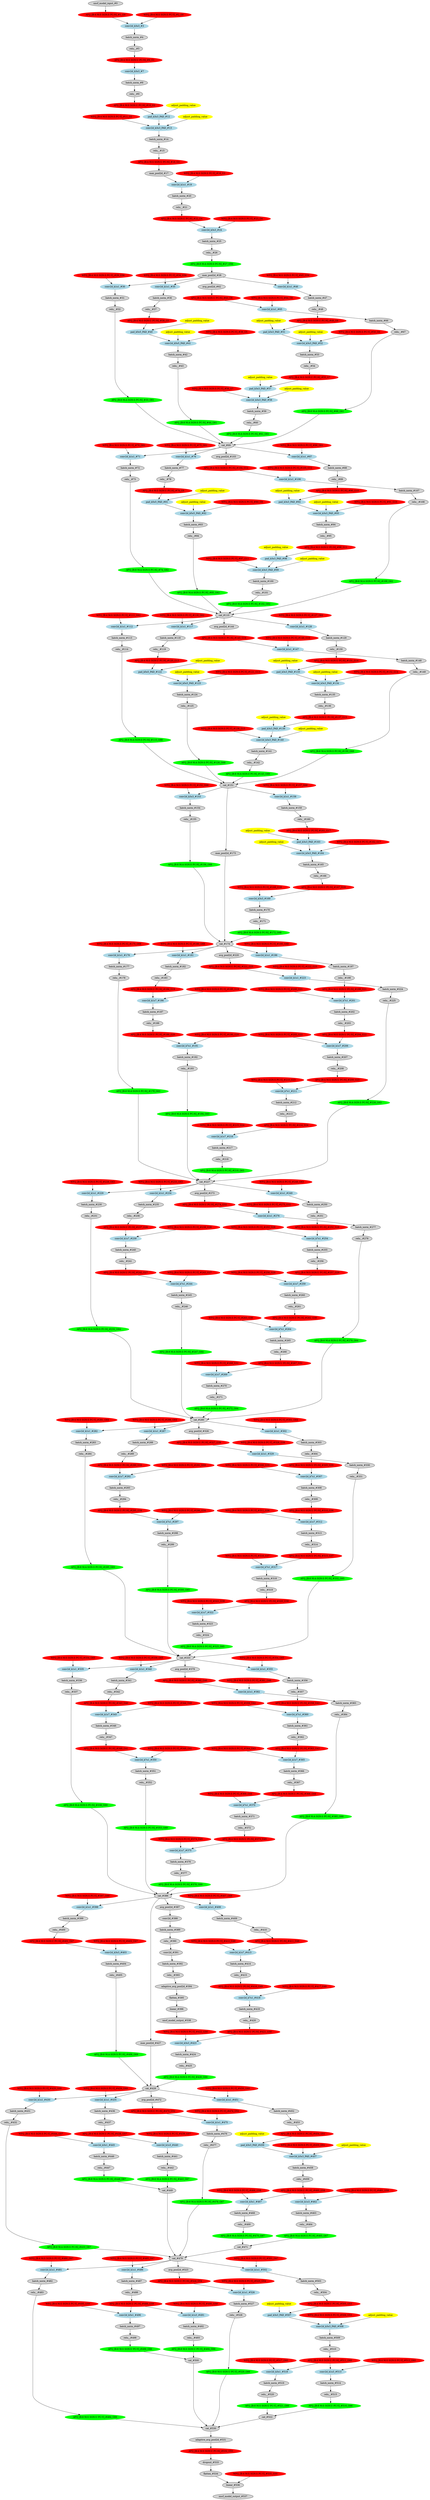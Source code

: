 strict digraph  {
"0 /nncf_model_input_0" [id=0, label="nncf_model_input_#0", style=filled, type=nncf_model_input];
"1 SymmetricQuantizer/symmetric_quantize_0" [color=red, id=1, label="AFQ_[B:4 M:S SGN:S PC:N]_#1_G0", style=filled, type=symmetric_quantize];
"2 Inception3/BasicConv2d[Conv2d_1a_3x3]/NNCFConv2d[conv]/ModuleDict[pre_ops]/UpdateWeight[0]/SymmetricQuantizer[op]/symmetric_quantize_0" [color=red, id=2, label="WFQ_[B:4 M:S SGN:S PC:Y]_#2_G0", style=filled, type=symmetric_quantize];
"3 Inception3/BasicConv2d[Conv2d_1a_3x3]/NNCFConv2d[conv]/conv2d_0" [color=lightblue, id=3, label="conv2d_k3x3_#3", style=filled, type=conv2d];
"4 Inception3/BasicConv2d[Conv2d_1a_3x3]/NNCFBatchNorm2d[bn]/batch_norm_0" [id=4, label="batch_norm_#4", style=filled, type=batch_norm];
"5 Inception3/BasicConv2d[Conv2d_1a_3x3]/relu__0" [id=5, label="relu__#5", style=filled, type=relu_];
"6 Inception3/BasicConv2d[Conv2d_1a_3x3]/SymmetricQuantizer/symmetric_quantize_0" [color=red, id=6, label="AFQ_[B:4 M:S SGN:U PC:N]_#6_G1", style=filled, type=symmetric_quantize];
"7 Inception3/BasicConv2d[Conv2d_2a_3x3]/NNCFConv2d[conv]/conv2d_0" [color=lightblue, id=7, label="conv2d_k3x3_#7", style=filled, type=conv2d];
"8 Inception3/BasicConv2d[Conv2d_2a_3x3]/NNCFBatchNorm2d[bn]/batch_norm_0" [id=8, label="batch_norm_#8", style=filled, type=batch_norm];
"9 Inception3/BasicConv2d[Conv2d_2a_3x3]/relu__0" [id=9, label="relu__#9", style=filled, type=relu_];
"10 Inception3/BasicConv2d[Conv2d_2a_3x3]/SymmetricQuantizer/symmetric_quantize_0" [color=red, id=10, label="AFQ_[B:4 M:S SGN:U PC:N]_#10_G2", style=filled, type=symmetric_quantize];
"11 Inception3/BasicConv2d[Conv2d_2b_3x3]/NNCFConv2d[conv]/ModuleDict[pre_ops]/UpdateWeight[1]/SymmetricQuantizer[op]/symmetric_quantize_0" [color=red, id=11, label="WFQ_[B:4 M:S SGN:S PC:Y]_#11_G2", style=filled, type=symmetric_quantize];
"12 Inception3/BasicConv2d[Conv2d_2b_3x3]/NNCFConv2d[conv]/pad_0" [color=lightblue, id=12, label="pad_k3x3_PAD_#12", style=filled, type=pad];
"13 Inception3/BasicConv2d[Conv2d_2b_3x3]/NNCFConv2d[conv]/conv2d_0" [color=lightblue, id=13, label="conv2d_k3x3_PAD_#13", style=filled, type=conv2d];
"14 Inception3/BasicConv2d[Conv2d_2b_3x3]/NNCFBatchNorm2d[bn]/batch_norm_0" [id=14, label="batch_norm_#14", style=filled, type=batch_norm];
"15 Inception3/BasicConv2d[Conv2d_2b_3x3]/relu__0" [id=15, label="relu__#15", style=filled, type=relu_];
"16 Inception3/BasicConv2d[Conv2d_2b_3x3]/SymmetricQuantizer/symmetric_quantize_0" [color=red, id=16, label="AFQ_[B:4 M:S SGN:U PC:N]_#16_G3", style=filled, type=symmetric_quantize];
"17 Inception3/MaxPool2d[maxpool1]/max_pool2d_0" [id=17, label="max_pool2d_#17", style=filled, type=max_pool2d];
"18 Inception3/BasicConv2d[Conv2d_3b_1x1]/NNCFConv2d[conv]/ModuleDict[pre_ops]/UpdateWeight[0]/SymmetricQuantizer[op]/symmetric_quantize_0" [color=red, id=18, label="WFQ_[B:4 M:S SGN:S PC:Y]_#18_G3", style=filled, type=symmetric_quantize];
"19 Inception3/BasicConv2d[Conv2d_3b_1x1]/NNCFConv2d[conv]/conv2d_0" [color=lightblue, id=19, label="conv2d_k1x1_#19", style=filled, type=conv2d];
"20 Inception3/BasicConv2d[Conv2d_3b_1x1]/NNCFBatchNorm2d[bn]/batch_norm_0" [id=20, label="batch_norm_#20", style=filled, type=batch_norm];
"21 Inception3/BasicConv2d[Conv2d_3b_1x1]/relu__0" [id=21, label="relu__#21", style=filled, type=relu_];
"22 Inception3/BasicConv2d[Conv2d_3b_1x1]/SymmetricQuantizer/symmetric_quantize_0" [color=red, id=22, label="AFQ_[B:4 M:S SGN:U PC:N]_#22_G4", style=filled, type=symmetric_quantize];
"23 Inception3/BasicConv2d[Conv2d_4a_3x3]/NNCFConv2d[conv]/ModuleDict[pre_ops]/UpdateWeight[0]/SymmetricQuantizer[op]/symmetric_quantize_0" [color=red, id=23, label="WFQ_[B:4 M:S SGN:S PC:Y]_#23_G4", style=filled, type=symmetric_quantize];
"24 Inception3/BasicConv2d[Conv2d_4a_3x3]/NNCFConv2d[conv]/conv2d_0" [color=lightblue, id=24, label="conv2d_k3x3_#24", style=filled, type=conv2d];
"25 Inception3/BasicConv2d[Conv2d_4a_3x3]/NNCFBatchNorm2d[bn]/batch_norm_0" [id=25, label="batch_norm_#25", style=filled, type=batch_norm];
"26 Inception3/BasicConv2d[Conv2d_4a_3x3]/relu__0" [id=26, label="relu__#26", style=filled, type=relu_];
"27 Inception3/BasicConv2d[Conv2d_4a_3x3]/AsymmetricQuantizer/asymmetric_quantize_0" [color=green, id=27, label="AFQ_[B:8 M:A SGN:S PC:N]_#27_G56", style=filled, type=asymmetric_quantize];
"28 Inception3/MaxPool2d[maxpool2]/max_pool2d_0" [id=28, label="max_pool2d_#28", style=filled, type=max_pool2d];
"29 Inception3/InceptionA[Mixed_5b]/BasicConv2d[branch1x1]/NNCFConv2d[conv]/ModuleDict[pre_ops]/UpdateWeight[0]/SymmetricQuantizer[op]/symmetric_quantize_0" [color=red, id=29, label="WFQ_[B:4 M:S SGN:S PC:Y]_#29_G56", style=filled, type=symmetric_quantize];
"30 Inception3/InceptionA[Mixed_5b]/BasicConv2d[branch1x1]/NNCFConv2d[conv]/conv2d_0" [color=lightblue, id=30, label="conv2d_k1x1_#30", style=filled, type=conv2d];
"31 Inception3/InceptionA[Mixed_5b]/BasicConv2d[branch1x1]/NNCFBatchNorm2d[bn]/batch_norm_0" [id=31, label="batch_norm_#31", style=filled, type=batch_norm];
"32 Inception3/InceptionA[Mixed_5b]/BasicConv2d[branch1x1]/relu__0" [id=32, label="relu__#32", style=filled, type=relu_];
"33 Inception3/InceptionA[Mixed_5b]/BasicConv2d[branch1x1]/AsymmetricQuantizer/asymmetric_quantize_0" [color=green, id=33, label="AFQ_[B:8 M:A SGN:S PC:N]_#33_G61", style=filled, type=asymmetric_quantize];
"34 Inception3/InceptionA[Mixed_5b]/BasicConv2d[branch5x5_1]/NNCFConv2d[conv]/ModuleDict[pre_ops]/UpdateWeight[0]/SymmetricQuantizer[op]/symmetric_quantize_0" [color=red, id=34, label="WFQ_[B:4 M:S SGN:S PC:Y]_#34_G56", style=filled, type=symmetric_quantize];
"35 Inception3/InceptionA[Mixed_5b]/BasicConv2d[branch5x5_1]/NNCFConv2d[conv]/conv2d_0" [color=lightblue, id=35, label="conv2d_k1x1_#35", style=filled, type=conv2d];
"36 Inception3/InceptionA[Mixed_5b]/BasicConv2d[branch5x5_1]/NNCFBatchNorm2d[bn]/batch_norm_0" [id=36, label="batch_norm_#36", style=filled, type=batch_norm];
"37 Inception3/InceptionA[Mixed_5b]/BasicConv2d[branch5x5_1]/relu__0" [id=37, label="relu__#37", style=filled, type=relu_];
"38 Inception3/InceptionA[Mixed_5b]/BasicConv2d[branch5x5_1]/SymmetricQuantizer/symmetric_quantize_0" [color=red, id=38, label="AFQ_[B:4 M:S SGN:U PC:N]_#38_G5", style=filled, type=symmetric_quantize];
"39 Inception3/InceptionA[Mixed_5b]/BasicConv2d[branch5x5_2]/NNCFConv2d[conv]/ModuleDict[pre_ops]/UpdateWeight[1]/SymmetricQuantizer[op]/symmetric_quantize_0" [color=red, id=39, label="WFQ_[B:4 M:S SGN:S PC:Y]_#39_G5", style=filled, type=symmetric_quantize];
"40 Inception3/InceptionA[Mixed_5b]/BasicConv2d[branch5x5_2]/NNCFConv2d[conv]/pad_0" [color=lightblue, id=40, label="pad_k5x5_PAD_#40", style=filled, type=pad];
"41 Inception3/InceptionA[Mixed_5b]/BasicConv2d[branch5x5_2]/NNCFConv2d[conv]/conv2d_0" [color=lightblue, id=41, label="conv2d_k5x5_PAD_#41", style=filled, type=conv2d];
"42 Inception3/InceptionA[Mixed_5b]/BasicConv2d[branch5x5_2]/NNCFBatchNorm2d[bn]/batch_norm_0" [id=42, label="batch_norm_#42", style=filled, type=batch_norm];
"43 Inception3/InceptionA[Mixed_5b]/BasicConv2d[branch5x5_2]/relu__0" [id=43, label="relu__#43", style=filled, type=relu_];
"44 Inception3/InceptionA[Mixed_5b]/BasicConv2d[branch5x5_2]/AsymmetricQuantizer/asymmetric_quantize_0" [color=green, id=44, label="AFQ_[B:8 M:A SGN:S PC:N]_#44_G61", style=filled, type=asymmetric_quantize];
"45 Inception3/InceptionA[Mixed_5b]/BasicConv2d[branch3x3dbl_1]/NNCFConv2d[conv]/ModuleDict[pre_ops]/UpdateWeight[0]/SymmetricQuantizer[op]/symmetric_quantize_0" [color=red, id=45, label="WFQ_[B:4 M:S SGN:S PC:Y]_#45_G56", style=filled, type=symmetric_quantize];
"46 Inception3/InceptionA[Mixed_5b]/BasicConv2d[branch3x3dbl_1]/NNCFConv2d[conv]/conv2d_0" [color=lightblue, id=46, label="conv2d_k1x1_#46", style=filled, type=conv2d];
"47 Inception3/InceptionA[Mixed_5b]/BasicConv2d[branch3x3dbl_1]/NNCFBatchNorm2d[bn]/batch_norm_0" [id=47, label="batch_norm_#47", style=filled, type=batch_norm];
"48 Inception3/InceptionA[Mixed_5b]/BasicConv2d[branch3x3dbl_1]/relu__0" [id=48, label="relu__#48", style=filled, type=relu_];
"49 Inception3/InceptionA[Mixed_5b]/BasicConv2d[branch3x3dbl_1]/SymmetricQuantizer/symmetric_quantize_0" [color=red, id=49, label="AFQ_[B:4 M:S SGN:U PC:N]_#49_G6", style=filled, type=symmetric_quantize];
"50 Inception3/InceptionA[Mixed_5b]/BasicConv2d[branch3x3dbl_2]/NNCFConv2d[conv]/ModuleDict[pre_ops]/UpdateWeight[1]/SymmetricQuantizer[op]/symmetric_quantize_0" [color=red, id=50, label="WFQ_[B:4 M:S SGN:S PC:Y]_#50_G6", style=filled, type=symmetric_quantize];
"51 Inception3/InceptionA[Mixed_5b]/BasicConv2d[branch3x3dbl_2]/NNCFConv2d[conv]/pad_0" [color=lightblue, id=51, label="pad_k3x3_PAD_#51", style=filled, type=pad];
"52 Inception3/InceptionA[Mixed_5b]/BasicConv2d[branch3x3dbl_2]/NNCFConv2d[conv]/conv2d_0" [color=lightblue, id=52, label="conv2d_k3x3_PAD_#52", style=filled, type=conv2d];
"53 Inception3/InceptionA[Mixed_5b]/BasicConv2d[branch3x3dbl_2]/NNCFBatchNorm2d[bn]/batch_norm_0" [id=53, label="batch_norm_#53", style=filled, type=batch_norm];
"54 Inception3/InceptionA[Mixed_5b]/BasicConv2d[branch3x3dbl_2]/relu__0" [id=54, label="relu__#54", style=filled, type=relu_];
"55 Inception3/InceptionA[Mixed_5b]/BasicConv2d[branch3x3dbl_2]/SymmetricQuantizer/symmetric_quantize_0" [color=red, id=55, label="AFQ_[B:4 M:S SGN:U PC:N]_#55_G7", style=filled, type=symmetric_quantize];
"56 Inception3/InceptionA[Mixed_5b]/BasicConv2d[branch3x3dbl_3]/NNCFConv2d[conv]/ModuleDict[pre_ops]/UpdateWeight[1]/SymmetricQuantizer[op]/symmetric_quantize_0" [color=red, id=56, label="WFQ_[B:4 M:S SGN:S PC:Y]_#56_G7", style=filled, type=symmetric_quantize];
"57 Inception3/InceptionA[Mixed_5b]/BasicConv2d[branch3x3dbl_3]/NNCFConv2d[conv]/pad_0" [color=lightblue, id=57, label="pad_k3x3_PAD_#57", style=filled, type=pad];
"58 Inception3/InceptionA[Mixed_5b]/BasicConv2d[branch3x3dbl_3]/NNCFConv2d[conv]/conv2d_0" [color=lightblue, id=58, label="conv2d_k3x3_PAD_#58", style=filled, type=conv2d];
"59 Inception3/InceptionA[Mixed_5b]/BasicConv2d[branch3x3dbl_3]/NNCFBatchNorm2d[bn]/batch_norm_0" [id=59, label="batch_norm_#59", style=filled, type=batch_norm];
"60 Inception3/InceptionA[Mixed_5b]/BasicConv2d[branch3x3dbl_3]/relu__0" [id=60, label="relu__#60", style=filled, type=relu_];
"61 Inception3/InceptionA[Mixed_5b]/BasicConv2d[branch3x3dbl_3]/AsymmetricQuantizer/asymmetric_quantize_0" [color=green, id=61, label="AFQ_[B:8 M:A SGN:S PC:N]_#61_G61", style=filled, type=asymmetric_quantize];
"62 Inception3/InceptionA[Mixed_5b]/avg_pool2d_0" [id=62, label="avg_pool2d_#62", style=filled, type=avg_pool2d];
"63 Inception3/InceptionA[Mixed_5b]/SymmetricQuantizer/symmetric_quantize_0" [color=red, id=63, label="AFQ_[B:4 M:S SGN:U PC:N]_#63_G8", style=filled, type=symmetric_quantize];
"64 Inception3/InceptionA[Mixed_5b]/BasicConv2d[branch_pool]/NNCFConv2d[conv]/ModuleDict[pre_ops]/UpdateWeight[0]/SymmetricQuantizer[op]/symmetric_quantize_0" [color=red, id=64, label="WFQ_[B:4 M:S SGN:S PC:Y]_#64_G8", style=filled, type=symmetric_quantize];
"65 Inception3/InceptionA[Mixed_5b]/BasicConv2d[branch_pool]/NNCFConv2d[conv]/conv2d_0" [color=lightblue, id=65, label="conv2d_k1x1_#65", style=filled, type=conv2d];
"66 Inception3/InceptionA[Mixed_5b]/BasicConv2d[branch_pool]/NNCFBatchNorm2d[bn]/batch_norm_0" [id=66, label="batch_norm_#66", style=filled, type=batch_norm];
"67 Inception3/InceptionA[Mixed_5b]/BasicConv2d[branch_pool]/relu__0" [id=67, label="relu__#67", style=filled, type=relu_];
"68 Inception3/InceptionA[Mixed_5b]/BasicConv2d[branch_pool]/AsymmetricQuantizer/asymmetric_quantize_0" [color=green, id=68, label="AFQ_[B:8 M:A SGN:S PC:N]_#68_G61", style=filled, type=asymmetric_quantize];
"69 Inception3/InceptionA[Mixed_5b]/cat_0" [id=69, label="cat_#69", style=filled, type=cat];
"70 Inception3/InceptionA[Mixed_5c]/BasicConv2d[branch1x1]/NNCFConv2d[conv]/ModuleDict[pre_ops]/UpdateWeight[0]/SymmetricQuantizer[op]/symmetric_quantize_0" [color=red, id=70, label="WFQ_[B:4 M:S SGN:S PC:Y]_#70_G61", style=filled, type=symmetric_quantize];
"71 Inception3/InceptionA[Mixed_5c]/BasicConv2d[branch1x1]/NNCFConv2d[conv]/conv2d_0" [color=lightblue, id=71, label="conv2d_k1x1_#71", style=filled, type=conv2d];
"72 Inception3/InceptionA[Mixed_5c]/BasicConv2d[branch1x1]/NNCFBatchNorm2d[bn]/batch_norm_0" [id=72, label="batch_norm_#72", style=filled, type=batch_norm];
"73 Inception3/InceptionA[Mixed_5c]/BasicConv2d[branch1x1]/relu__0" [id=73, label="relu__#73", style=filled, type=relu_];
"74 Inception3/InceptionA[Mixed_5c]/BasicConv2d[branch1x1]/AsymmetricQuantizer/asymmetric_quantize_0" [color=green, id=74, label="AFQ_[B:8 M:A SGN:S PC:N]_#74_G62", style=filled, type=asymmetric_quantize];
"75 Inception3/InceptionA[Mixed_5c]/BasicConv2d[branch5x5_1]/NNCFConv2d[conv]/ModuleDict[pre_ops]/UpdateWeight[0]/SymmetricQuantizer[op]/symmetric_quantize_0" [color=red, id=75, label="WFQ_[B:4 M:S SGN:S PC:Y]_#75_G61", style=filled, type=symmetric_quantize];
"76 Inception3/InceptionA[Mixed_5c]/BasicConv2d[branch5x5_1]/NNCFConv2d[conv]/conv2d_0" [color=lightblue, id=76, label="conv2d_k1x1_#76", style=filled, type=conv2d];
"77 Inception3/InceptionA[Mixed_5c]/BasicConv2d[branch5x5_1]/NNCFBatchNorm2d[bn]/batch_norm_0" [id=77, label="batch_norm_#77", style=filled, type=batch_norm];
"78 Inception3/InceptionA[Mixed_5c]/BasicConv2d[branch5x5_1]/relu__0" [id=78, label="relu__#78", style=filled, type=relu_];
"79 Inception3/InceptionA[Mixed_5c]/BasicConv2d[branch5x5_1]/SymmetricQuantizer/symmetric_quantize_0" [color=red, id=79, label="AFQ_[B:4 M:S SGN:U PC:N]_#79_G9", style=filled, type=symmetric_quantize];
"80 Inception3/InceptionA[Mixed_5c]/BasicConv2d[branch5x5_2]/NNCFConv2d[conv]/ModuleDict[pre_ops]/UpdateWeight[1]/SymmetricQuantizer[op]/symmetric_quantize_0" [color=red, id=80, label="WFQ_[B:4 M:S SGN:S PC:Y]_#80_G9", style=filled, type=symmetric_quantize];
"81 Inception3/InceptionA[Mixed_5c]/BasicConv2d[branch5x5_2]/NNCFConv2d[conv]/pad_0" [color=lightblue, id=81, label="pad_k5x5_PAD_#81", style=filled, type=pad];
"82 Inception3/InceptionA[Mixed_5c]/BasicConv2d[branch5x5_2]/NNCFConv2d[conv]/conv2d_0" [color=lightblue, id=82, label="conv2d_k5x5_PAD_#82", style=filled, type=conv2d];
"83 Inception3/InceptionA[Mixed_5c]/BasicConv2d[branch5x5_2]/NNCFBatchNorm2d[bn]/batch_norm_0" [id=83, label="batch_norm_#83", style=filled, type=batch_norm];
"84 Inception3/InceptionA[Mixed_5c]/BasicConv2d[branch5x5_2]/relu__0" [id=84, label="relu__#84", style=filled, type=relu_];
"85 Inception3/InceptionA[Mixed_5c]/BasicConv2d[branch5x5_2]/AsymmetricQuantizer/asymmetric_quantize_0" [color=green, id=85, label="AFQ_[B:8 M:A SGN:S PC:N]_#85_G62", style=filled, type=asymmetric_quantize];
"86 Inception3/InceptionA[Mixed_5c]/BasicConv2d[branch3x3dbl_1]/NNCFConv2d[conv]/ModuleDict[pre_ops]/UpdateWeight[0]/SymmetricQuantizer[op]/symmetric_quantize_0" [color=red, id=86, label="WFQ_[B:4 M:S SGN:S PC:Y]_#86_G61", style=filled, type=symmetric_quantize];
"87 Inception3/InceptionA[Mixed_5c]/BasicConv2d[branch3x3dbl_1]/NNCFConv2d[conv]/conv2d_0" [color=lightblue, id=87, label="conv2d_k1x1_#87", style=filled, type=conv2d];
"88 Inception3/InceptionA[Mixed_5c]/BasicConv2d[branch3x3dbl_1]/NNCFBatchNorm2d[bn]/batch_norm_0" [id=88, label="batch_norm_#88", style=filled, type=batch_norm];
"89 Inception3/InceptionA[Mixed_5c]/BasicConv2d[branch3x3dbl_1]/relu__0" [id=89, label="relu__#89", style=filled, type=relu_];
"90 Inception3/InceptionA[Mixed_5c]/BasicConv2d[branch3x3dbl_1]/SymmetricQuantizer/symmetric_quantize_0" [color=red, id=90, label="AFQ_[B:4 M:S SGN:U PC:N]_#90_G10", style=filled, type=symmetric_quantize];
"91 Inception3/InceptionA[Mixed_5c]/BasicConv2d[branch3x3dbl_2]/NNCFConv2d[conv]/ModuleDict[pre_ops]/UpdateWeight[1]/SymmetricQuantizer[op]/symmetric_quantize_0" [color=red, id=91, label="WFQ_[B:4 M:S SGN:S PC:Y]_#91_G10", style=filled, type=symmetric_quantize];
"92 Inception3/InceptionA[Mixed_5c]/BasicConv2d[branch3x3dbl_2]/NNCFConv2d[conv]/pad_0" [color=lightblue, id=92, label="pad_k3x3_PAD_#92", style=filled, type=pad];
"93 Inception3/InceptionA[Mixed_5c]/BasicConv2d[branch3x3dbl_2]/NNCFConv2d[conv]/conv2d_0" [color=lightblue, id=93, label="conv2d_k3x3_PAD_#93", style=filled, type=conv2d];
"94 Inception3/InceptionA[Mixed_5c]/BasicConv2d[branch3x3dbl_2]/NNCFBatchNorm2d[bn]/batch_norm_0" [id=94, label="batch_norm_#94", style=filled, type=batch_norm];
"95 Inception3/InceptionA[Mixed_5c]/BasicConv2d[branch3x3dbl_2]/relu__0" [id=95, label="relu__#95", style=filled, type=relu_];
"96 Inception3/InceptionA[Mixed_5c]/BasicConv2d[branch3x3dbl_2]/SymmetricQuantizer/symmetric_quantize_0" [color=red, id=96, label="AFQ_[B:4 M:S SGN:U PC:N]_#96_G11", style=filled, type=symmetric_quantize];
"97 Inception3/InceptionA[Mixed_5c]/BasicConv2d[branch3x3dbl_3]/NNCFConv2d[conv]/ModuleDict[pre_ops]/UpdateWeight[1]/SymmetricQuantizer[op]/symmetric_quantize_0" [color=red, id=97, label="WFQ_[B:4 M:S SGN:S PC:Y]_#97_G11", style=filled, type=symmetric_quantize];
"98 Inception3/InceptionA[Mixed_5c]/BasicConv2d[branch3x3dbl_3]/NNCFConv2d[conv]/pad_0" [color=lightblue, id=98, label="pad_k3x3_PAD_#98", style=filled, type=pad];
"99 Inception3/InceptionA[Mixed_5c]/BasicConv2d[branch3x3dbl_3]/NNCFConv2d[conv]/conv2d_0" [color=lightblue, id=99, label="conv2d_k3x3_PAD_#99", style=filled, type=conv2d];
"100 Inception3/InceptionA[Mixed_5c]/BasicConv2d[branch3x3dbl_3]/NNCFBatchNorm2d[bn]/batch_norm_0" [id=100, label="batch_norm_#100", style=filled, type=batch_norm];
"101 Inception3/InceptionA[Mixed_5c]/BasicConv2d[branch3x3dbl_3]/relu__0" [id=101, label="relu__#101", style=filled, type=relu_];
"102 Inception3/InceptionA[Mixed_5c]/BasicConv2d[branch3x3dbl_3]/AsymmetricQuantizer/asymmetric_quantize_0" [color=green, id=102, label="AFQ_[B:8 M:A SGN:S PC:N]_#102_G62", style=filled, type=asymmetric_quantize];
"103 Inception3/InceptionA[Mixed_5c]/avg_pool2d_0" [id=103, label="avg_pool2d_#103", style=filled, type=avg_pool2d];
"104 Inception3/InceptionA[Mixed_5c]/SymmetricQuantizer/symmetric_quantize_0" [color=red, id=104, label="AFQ_[B:4 M:S SGN:U PC:N]_#104_G12", style=filled, type=symmetric_quantize];
"105 Inception3/InceptionA[Mixed_5c]/BasicConv2d[branch_pool]/NNCFConv2d[conv]/ModuleDict[pre_ops]/UpdateWeight[0]/SymmetricQuantizer[op]/symmetric_quantize_0" [color=red, id=105, label="WFQ_[B:4 M:S SGN:S PC:Y]_#105_G12", style=filled, type=symmetric_quantize];
"106 Inception3/InceptionA[Mixed_5c]/BasicConv2d[branch_pool]/NNCFConv2d[conv]/conv2d_0" [color=lightblue, id=106, label="conv2d_k1x1_#106", style=filled, type=conv2d];
"107 Inception3/InceptionA[Mixed_5c]/BasicConv2d[branch_pool]/NNCFBatchNorm2d[bn]/batch_norm_0" [id=107, label="batch_norm_#107", style=filled, type=batch_norm];
"108 Inception3/InceptionA[Mixed_5c]/BasicConv2d[branch_pool]/relu__0" [id=108, label="relu__#108", style=filled, type=relu_];
"109 Inception3/InceptionA[Mixed_5c]/BasicConv2d[branch_pool]/AsymmetricQuantizer/asymmetric_quantize_0" [color=green, id=109, label="AFQ_[B:8 M:A SGN:S PC:N]_#109_G62", style=filled, type=asymmetric_quantize];
"110 Inception3/InceptionA[Mixed_5c]/cat_0" [id=110, label="cat_#110", style=filled, type=cat];
"111 Inception3/InceptionA[Mixed_5d]/BasicConv2d[branch1x1]/NNCFConv2d[conv]/ModuleDict[pre_ops]/UpdateWeight[0]/SymmetricQuantizer[op]/symmetric_quantize_0" [color=red, id=111, label="WFQ_[B:4 M:S SGN:S PC:Y]_#111_G62", style=filled, type=symmetric_quantize];
"112 Inception3/InceptionA[Mixed_5d]/BasicConv2d[branch1x1]/NNCFConv2d[conv]/conv2d_0" [color=lightblue, id=112, label="conv2d_k1x1_#112", style=filled, type=conv2d];
"113 Inception3/InceptionA[Mixed_5d]/BasicConv2d[branch1x1]/NNCFBatchNorm2d[bn]/batch_norm_0" [id=113, label="batch_norm_#113", style=filled, type=batch_norm];
"114 Inception3/InceptionA[Mixed_5d]/BasicConv2d[branch1x1]/relu__0" [id=114, label="relu__#114", style=filled, type=relu_];
"115 Inception3/InceptionA[Mixed_5d]/BasicConv2d[branch1x1]/AsymmetricQuantizer/asymmetric_quantize_0" [color=green, id=115, label="AFQ_[B:8 M:A SGN:S PC:N]_#115_G68", style=filled, type=asymmetric_quantize];
"116 Inception3/InceptionA[Mixed_5d]/BasicConv2d[branch5x5_1]/NNCFConv2d[conv]/ModuleDict[pre_ops]/UpdateWeight[0]/SymmetricQuantizer[op]/symmetric_quantize_0" [color=red, id=116, label="WFQ_[B:4 M:S SGN:S PC:Y]_#116_G62", style=filled, type=symmetric_quantize];
"117 Inception3/InceptionA[Mixed_5d]/BasicConv2d[branch5x5_1]/NNCFConv2d[conv]/conv2d_0" [color=lightblue, id=117, label="conv2d_k1x1_#117", style=filled, type=conv2d];
"118 Inception3/InceptionA[Mixed_5d]/BasicConv2d[branch5x5_1]/NNCFBatchNorm2d[bn]/batch_norm_0" [id=118, label="batch_norm_#118", style=filled, type=batch_norm];
"119 Inception3/InceptionA[Mixed_5d]/BasicConv2d[branch5x5_1]/relu__0" [id=119, label="relu__#119", style=filled, type=relu_];
"120 Inception3/InceptionA[Mixed_5d]/BasicConv2d[branch5x5_1]/SymmetricQuantizer/symmetric_quantize_0" [color=red, id=120, label="AFQ_[B:4 M:S SGN:U PC:N]_#120_G13", style=filled, type=symmetric_quantize];
"121 Inception3/InceptionA[Mixed_5d]/BasicConv2d[branch5x5_2]/NNCFConv2d[conv]/ModuleDict[pre_ops]/UpdateWeight[1]/SymmetricQuantizer[op]/symmetric_quantize_0" [color=red, id=121, label="WFQ_[B:4 M:S SGN:S PC:Y]_#121_G13", style=filled, type=symmetric_quantize];
"122 Inception3/InceptionA[Mixed_5d]/BasicConv2d[branch5x5_2]/NNCFConv2d[conv]/pad_0" [color=lightblue, id=122, label="pad_k5x5_PAD_#122", style=filled, type=pad];
"123 Inception3/InceptionA[Mixed_5d]/BasicConv2d[branch5x5_2]/NNCFConv2d[conv]/conv2d_0" [color=lightblue, id=123, label="conv2d_k5x5_PAD_#123", style=filled, type=conv2d];
"124 Inception3/InceptionA[Mixed_5d]/BasicConv2d[branch5x5_2]/NNCFBatchNorm2d[bn]/batch_norm_0" [id=124, label="batch_norm_#124", style=filled, type=batch_norm];
"125 Inception3/InceptionA[Mixed_5d]/BasicConv2d[branch5x5_2]/relu__0" [id=125, label="relu__#125", style=filled, type=relu_];
"126 Inception3/InceptionA[Mixed_5d]/BasicConv2d[branch5x5_2]/AsymmetricQuantizer/asymmetric_quantize_0" [color=green, id=126, label="AFQ_[B:8 M:A SGN:S PC:N]_#126_G68", style=filled, type=asymmetric_quantize];
"127 Inception3/InceptionA[Mixed_5d]/BasicConv2d[branch3x3dbl_1]/NNCFConv2d[conv]/ModuleDict[pre_ops]/UpdateWeight[0]/SymmetricQuantizer[op]/symmetric_quantize_0" [color=red, id=127, label="WFQ_[B:4 M:S SGN:S PC:Y]_#127_G62", style=filled, type=symmetric_quantize];
"128 Inception3/InceptionA[Mixed_5d]/BasicConv2d[branch3x3dbl_1]/NNCFConv2d[conv]/conv2d_0" [color=lightblue, id=128, label="conv2d_k1x1_#128", style=filled, type=conv2d];
"129 Inception3/InceptionA[Mixed_5d]/BasicConv2d[branch3x3dbl_1]/NNCFBatchNorm2d[bn]/batch_norm_0" [id=129, label="batch_norm_#129", style=filled, type=batch_norm];
"130 Inception3/InceptionA[Mixed_5d]/BasicConv2d[branch3x3dbl_1]/relu__0" [id=130, label="relu__#130", style=filled, type=relu_];
"131 Inception3/InceptionA[Mixed_5d]/BasicConv2d[branch3x3dbl_1]/SymmetricQuantizer/symmetric_quantize_0" [color=red, id=131, label="AFQ_[B:4 M:S SGN:U PC:N]_#131_G14", style=filled, type=symmetric_quantize];
"132 Inception3/InceptionA[Mixed_5d]/BasicConv2d[branch3x3dbl_2]/NNCFConv2d[conv]/ModuleDict[pre_ops]/UpdateWeight[1]/SymmetricQuantizer[op]/symmetric_quantize_0" [color=red, id=132, label="WFQ_[B:4 M:S SGN:S PC:Y]_#132_G14", style=filled, type=symmetric_quantize];
"133 Inception3/InceptionA[Mixed_5d]/BasicConv2d[branch3x3dbl_2]/NNCFConv2d[conv]/pad_0" [color=lightblue, id=133, label="pad_k3x3_PAD_#133", style=filled, type=pad];
"134 Inception3/InceptionA[Mixed_5d]/BasicConv2d[branch3x3dbl_2]/NNCFConv2d[conv]/conv2d_0" [color=lightblue, id=134, label="conv2d_k3x3_PAD_#134", style=filled, type=conv2d];
"135 Inception3/InceptionA[Mixed_5d]/BasicConv2d[branch3x3dbl_2]/NNCFBatchNorm2d[bn]/batch_norm_0" [id=135, label="batch_norm_#135", style=filled, type=batch_norm];
"136 Inception3/InceptionA[Mixed_5d]/BasicConv2d[branch3x3dbl_2]/relu__0" [id=136, label="relu__#136", style=filled, type=relu_];
"137 Inception3/InceptionA[Mixed_5d]/BasicConv2d[branch3x3dbl_2]/SymmetricQuantizer/symmetric_quantize_0" [color=red, id=137, label="AFQ_[B:4 M:S SGN:U PC:N]_#137_G15", style=filled, type=symmetric_quantize];
"138 Inception3/InceptionA[Mixed_5d]/BasicConv2d[branch3x3dbl_3]/NNCFConv2d[conv]/ModuleDict[pre_ops]/UpdateWeight[1]/SymmetricQuantizer[op]/symmetric_quantize_0" [color=red, id=138, label="WFQ_[B:4 M:S SGN:S PC:Y]_#138_G15", style=filled, type=symmetric_quantize];
"139 Inception3/InceptionA[Mixed_5d]/BasicConv2d[branch3x3dbl_3]/NNCFConv2d[conv]/pad_0" [color=lightblue, id=139, label="pad_k3x3_PAD_#139", style=filled, type=pad];
"140 Inception3/InceptionA[Mixed_5d]/BasicConv2d[branch3x3dbl_3]/NNCFConv2d[conv]/conv2d_0" [color=lightblue, id=140, label="conv2d_k3x3_PAD_#140", style=filled, type=conv2d];
"141 Inception3/InceptionA[Mixed_5d]/BasicConv2d[branch3x3dbl_3]/NNCFBatchNorm2d[bn]/batch_norm_0" [id=141, label="batch_norm_#141", style=filled, type=batch_norm];
"142 Inception3/InceptionA[Mixed_5d]/BasicConv2d[branch3x3dbl_3]/relu__0" [id=142, label="relu__#142", style=filled, type=relu_];
"143 Inception3/InceptionA[Mixed_5d]/BasicConv2d[branch3x3dbl_3]/AsymmetricQuantizer/asymmetric_quantize_0" [color=green, id=143, label="AFQ_[B:8 M:A SGN:S PC:N]_#143_G68", style=filled, type=asymmetric_quantize];
"144 Inception3/InceptionA[Mixed_5d]/avg_pool2d_0" [id=144, label="avg_pool2d_#144", style=filled, type=avg_pool2d];
"145 Inception3/InceptionA[Mixed_5d]/SymmetricQuantizer/symmetric_quantize_0" [color=red, id=145, label="AFQ_[B:4 M:S SGN:U PC:N]_#145_G16", style=filled, type=symmetric_quantize];
"146 Inception3/InceptionA[Mixed_5d]/BasicConv2d[branch_pool]/NNCFConv2d[conv]/ModuleDict[pre_ops]/UpdateWeight[0]/SymmetricQuantizer[op]/symmetric_quantize_0" [color=red, id=146, label="WFQ_[B:4 M:S SGN:S PC:Y]_#146_G16", style=filled, type=symmetric_quantize];
"147 Inception3/InceptionA[Mixed_5d]/BasicConv2d[branch_pool]/NNCFConv2d[conv]/conv2d_0" [color=lightblue, id=147, label="conv2d_k1x1_#147", style=filled, type=conv2d];
"148 Inception3/InceptionA[Mixed_5d]/BasicConv2d[branch_pool]/NNCFBatchNorm2d[bn]/batch_norm_0" [id=148, label="batch_norm_#148", style=filled, type=batch_norm];
"149 Inception3/InceptionA[Mixed_5d]/BasicConv2d[branch_pool]/relu__0" [id=149, label="relu__#149", style=filled, type=relu_];
"150 Inception3/InceptionA[Mixed_5d]/BasicConv2d[branch_pool]/AsymmetricQuantizer/asymmetric_quantize_0" [color=green, id=150, label="AFQ_[B:8 M:A SGN:S PC:N]_#150_G68", style=filled, type=asymmetric_quantize];
"151 Inception3/InceptionA[Mixed_5d]/cat_0" [id=151, label="cat_#151", style=filled, type=cat];
"152 Inception3/InceptionB[Mixed_6a]/BasicConv2d[branch3x3]/NNCFConv2d[conv]/ModuleDict[pre_ops]/UpdateWeight[0]/SymmetricQuantizer[op]/symmetric_quantize_0" [color=red, id=152, label="WFQ_[B:4 M:S SGN:S PC:Y]_#152_G68", style=filled, type=symmetric_quantize];
"153 Inception3/InceptionB[Mixed_6a]/BasicConv2d[branch3x3]/NNCFConv2d[conv]/conv2d_0" [color=lightblue, id=153, label="conv2d_k3x3_#153", style=filled, type=conv2d];
"154 Inception3/InceptionB[Mixed_6a]/BasicConv2d[branch3x3]/NNCFBatchNorm2d[bn]/batch_norm_0" [id=154, label="batch_norm_#154", style=filled, type=batch_norm];
"155 Inception3/InceptionB[Mixed_6a]/BasicConv2d[branch3x3]/relu__0" [id=155, label="relu__#155", style=filled, type=relu_];
"156 Inception3/InceptionB[Mixed_6a]/BasicConv2d[branch3x3]/AsymmetricQuantizer/asymmetric_quantize_0" [color=green, id=156, label="AFQ_[B:8 M:A SGN:S PC:N]_#156_G68", style=filled, type=asymmetric_quantize];
"157 Inception3/InceptionB[Mixed_6a]/BasicConv2d[branch3x3dbl_1]/NNCFConv2d[conv]/ModuleDict[pre_ops]/UpdateWeight[0]/SymmetricQuantizer[op]/symmetric_quantize_0" [color=red, id=157, label="WFQ_[B:4 M:S SGN:S PC:Y]_#157_G68", style=filled, type=symmetric_quantize];
"158 Inception3/InceptionB[Mixed_6a]/BasicConv2d[branch3x3dbl_1]/NNCFConv2d[conv]/conv2d_0" [color=lightblue, id=158, label="conv2d_k1x1_#158", style=filled, type=conv2d];
"159 Inception3/InceptionB[Mixed_6a]/BasicConv2d[branch3x3dbl_1]/NNCFBatchNorm2d[bn]/batch_norm_0" [id=159, label="batch_norm_#159", style=filled, type=batch_norm];
"160 Inception3/InceptionB[Mixed_6a]/BasicConv2d[branch3x3dbl_1]/relu__0" [id=160, label="relu__#160", style=filled, type=relu_];
"161 Inception3/InceptionB[Mixed_6a]/BasicConv2d[branch3x3dbl_1]/SymmetricQuantizer/symmetric_quantize_0" [color=red, id=161, label="AFQ_[B:4 M:S SGN:U PC:N]_#161_G17", style=filled, type=symmetric_quantize];
"162 Inception3/InceptionB[Mixed_6a]/BasicConv2d[branch3x3dbl_2]/NNCFConv2d[conv]/ModuleDict[pre_ops]/UpdateWeight[1]/SymmetricQuantizer[op]/symmetric_quantize_0" [color=red, id=162, label="WFQ_[B:4 M:S SGN:S PC:Y]_#162_G17", style=filled, type=symmetric_quantize];
"163 Inception3/InceptionB[Mixed_6a]/BasicConv2d[branch3x3dbl_2]/NNCFConv2d[conv]/pad_0" [color=lightblue, id=163, label="pad_k3x3_PAD_#163", style=filled, type=pad];
"164 Inception3/InceptionB[Mixed_6a]/BasicConv2d[branch3x3dbl_2]/NNCFConv2d[conv]/conv2d_0" [color=lightblue, id=164, label="conv2d_k3x3_PAD_#164", style=filled, type=conv2d];
"165 Inception3/InceptionB[Mixed_6a]/BasicConv2d[branch3x3dbl_2]/NNCFBatchNorm2d[bn]/batch_norm_0" [id=165, label="batch_norm_#165", style=filled, type=batch_norm];
"166 Inception3/InceptionB[Mixed_6a]/BasicConv2d[branch3x3dbl_2]/relu__0" [id=166, label="relu__#166", style=filled, type=relu_];
"167 Inception3/InceptionB[Mixed_6a]/BasicConv2d[branch3x3dbl_2]/SymmetricQuantizer/symmetric_quantize_0" [color=red, id=167, label="AFQ_[B:4 M:S SGN:U PC:N]_#167_G18", style=filled, type=symmetric_quantize];
"168 Inception3/InceptionB[Mixed_6a]/BasicConv2d[branch3x3dbl_3]/NNCFConv2d[conv]/ModuleDict[pre_ops]/UpdateWeight[0]/SymmetricQuantizer[op]/symmetric_quantize_0" [color=red, id=168, label="WFQ_[B:4 M:S SGN:S PC:Y]_#168_G18", style=filled, type=symmetric_quantize];
"169 Inception3/InceptionB[Mixed_6a]/BasicConv2d[branch3x3dbl_3]/NNCFConv2d[conv]/conv2d_0" [color=lightblue, id=169, label="conv2d_k3x3_#169", style=filled, type=conv2d];
"170 Inception3/InceptionB[Mixed_6a]/BasicConv2d[branch3x3dbl_3]/NNCFBatchNorm2d[bn]/batch_norm_0" [id=170, label="batch_norm_#170", style=filled, type=batch_norm];
"171 Inception3/InceptionB[Mixed_6a]/BasicConv2d[branch3x3dbl_3]/relu__0" [id=171, label="relu__#171", style=filled, type=relu_];
"172 Inception3/InceptionB[Mixed_6a]/BasicConv2d[branch3x3dbl_3]/AsymmetricQuantizer/asymmetric_quantize_0" [color=green, id=172, label="AFQ_[B:8 M:A SGN:S PC:N]_#172_G68", style=filled, type=asymmetric_quantize];
"173 Inception3/InceptionB[Mixed_6a]/max_pool2d_0" [id=173, label="max_pool2d_#173", style=filled, type=max_pool2d];
"174 Inception3/InceptionB[Mixed_6a]/cat_0" [id=174, label="cat_#174", style=filled, type=cat];
"175 Inception3/InceptionC[Mixed_6b]/BasicConv2d[branch1x1]/NNCFConv2d[conv]/ModuleDict[pre_ops]/UpdateWeight[0]/SymmetricQuantizer[op]/symmetric_quantize_0" [color=red, id=175, label="WFQ_[B:4 M:S SGN:S PC:Y]_#175_G68", style=filled, type=symmetric_quantize];
"176 Inception3/InceptionC[Mixed_6b]/BasicConv2d[branch1x1]/NNCFConv2d[conv]/conv2d_0" [color=lightblue, id=176, label="conv2d_k1x1_#176", style=filled, type=conv2d];
"177 Inception3/InceptionC[Mixed_6b]/BasicConv2d[branch1x1]/NNCFBatchNorm2d[bn]/batch_norm_0" [id=177, label="batch_norm_#177", style=filled, type=batch_norm];
"178 Inception3/InceptionC[Mixed_6b]/BasicConv2d[branch1x1]/relu__0" [id=178, label="relu__#178", style=filled, type=relu_];
"179 Inception3/InceptionC[Mixed_6b]/BasicConv2d[branch1x1]/AsymmetricQuantizer/asymmetric_quantize_0" [color=green, id=179, label="AFQ_[B:8 M:A SGN:S PC:N]_#179_G63", style=filled, type=asymmetric_quantize];
"180 Inception3/InceptionC[Mixed_6b]/BasicConv2d[branch7x7_1]/NNCFConv2d[conv]/ModuleDict[pre_ops]/UpdateWeight[0]/SymmetricQuantizer[op]/symmetric_quantize_0" [color=red, id=180, label="WFQ_[B:4 M:S SGN:S PC:Y]_#180_G68", style=filled, type=symmetric_quantize];
"181 Inception3/InceptionC[Mixed_6b]/BasicConv2d[branch7x7_1]/NNCFConv2d[conv]/conv2d_0" [color=lightblue, id=181, label="conv2d_k1x1_#181", style=filled, type=conv2d];
"182 Inception3/InceptionC[Mixed_6b]/BasicConv2d[branch7x7_1]/NNCFBatchNorm2d[bn]/batch_norm_0" [id=182, label="batch_norm_#182", style=filled, type=batch_norm];
"183 Inception3/InceptionC[Mixed_6b]/BasicConv2d[branch7x7_1]/relu__0" [id=183, label="relu__#183", style=filled, type=relu_];
"184 Inception3/InceptionC[Mixed_6b]/BasicConv2d[branch7x7_1]/SymmetricQuantizer/symmetric_quantize_0" [color=red, id=184, label="AFQ_[B:4 M:S SGN:U PC:N]_#184_G19", style=filled, type=symmetric_quantize];
"185 Inception3/InceptionC[Mixed_6b]/BasicConv2d[branch7x7_2]/NNCFConv2d[conv]/ModuleDict[pre_ops]/UpdateWeight[0]/SymmetricQuantizer[op]/symmetric_quantize_0" [color=red, id=185, label="WFQ_[B:4 M:S SGN:S PC:Y]_#185_G19", style=filled, type=symmetric_quantize];
"186 Inception3/InceptionC[Mixed_6b]/BasicConv2d[branch7x7_2]/NNCFConv2d[conv]/conv2d_0" [color=lightblue, id=186, label="conv2d_k1x7_#186", style=filled, type=conv2d];
"187 Inception3/InceptionC[Mixed_6b]/BasicConv2d[branch7x7_2]/NNCFBatchNorm2d[bn]/batch_norm_0" [id=187, label="batch_norm_#187", style=filled, type=batch_norm];
"188 Inception3/InceptionC[Mixed_6b]/BasicConv2d[branch7x7_2]/relu__0" [id=188, label="relu__#188", style=filled, type=relu_];
"189 Inception3/InceptionC[Mixed_6b]/BasicConv2d[branch7x7_2]/SymmetricQuantizer/symmetric_quantize_0" [color=red, id=189, label="AFQ_[B:4 M:S SGN:U PC:N]_#189_G20", style=filled, type=symmetric_quantize];
"190 Inception3/InceptionC[Mixed_6b]/BasicConv2d[branch7x7_3]/NNCFConv2d[conv]/ModuleDict[pre_ops]/UpdateWeight[0]/SymmetricQuantizer[op]/symmetric_quantize_0" [color=red, id=190, label="WFQ_[B:4 M:S SGN:S PC:Y]_#190_G20", style=filled, type=symmetric_quantize];
"191 Inception3/InceptionC[Mixed_6b]/BasicConv2d[branch7x7_3]/NNCFConv2d[conv]/conv2d_0" [color=lightblue, id=191, label="conv2d_k7x1_#191", style=filled, type=conv2d];
"192 Inception3/InceptionC[Mixed_6b]/BasicConv2d[branch7x7_3]/NNCFBatchNorm2d[bn]/batch_norm_0" [id=192, label="batch_norm_#192", style=filled, type=batch_norm];
"193 Inception3/InceptionC[Mixed_6b]/BasicConv2d[branch7x7_3]/relu__0" [id=193, label="relu__#193", style=filled, type=relu_];
"194 Inception3/InceptionC[Mixed_6b]/BasicConv2d[branch7x7_3]/AsymmetricQuantizer/asymmetric_quantize_0" [color=green, id=194, label="AFQ_[B:8 M:A SGN:S PC:N]_#194_G63", style=filled, type=asymmetric_quantize];
"195 Inception3/InceptionC[Mixed_6b]/BasicConv2d[branch7x7dbl_1]/NNCFConv2d[conv]/ModuleDict[pre_ops]/UpdateWeight[0]/SymmetricQuantizer[op]/symmetric_quantize_0" [color=red, id=195, label="WFQ_[B:4 M:S SGN:S PC:Y]_#195_G68", style=filled, type=symmetric_quantize];
"196 Inception3/InceptionC[Mixed_6b]/BasicConv2d[branch7x7dbl_1]/NNCFConv2d[conv]/conv2d_0" [color=lightblue, id=196, label="conv2d_k1x1_#196", style=filled, type=conv2d];
"197 Inception3/InceptionC[Mixed_6b]/BasicConv2d[branch7x7dbl_1]/NNCFBatchNorm2d[bn]/batch_norm_0" [id=197, label="batch_norm_#197", style=filled, type=batch_norm];
"198 Inception3/InceptionC[Mixed_6b]/BasicConv2d[branch7x7dbl_1]/relu__0" [id=198, label="relu__#198", style=filled, type=relu_];
"199 Inception3/InceptionC[Mixed_6b]/BasicConv2d[branch7x7dbl_1]/SymmetricQuantizer/symmetric_quantize_0" [color=red, id=199, label="AFQ_[B:4 M:S SGN:U PC:N]_#199_G21", style=filled, type=symmetric_quantize];
"200 Inception3/InceptionC[Mixed_6b]/BasicConv2d[branch7x7dbl_2]/NNCFConv2d[conv]/ModuleDict[pre_ops]/UpdateWeight[0]/SymmetricQuantizer[op]/symmetric_quantize_0" [color=red, id=200, label="WFQ_[B:4 M:S SGN:S PC:Y]_#200_G21", style=filled, type=symmetric_quantize];
"201 Inception3/InceptionC[Mixed_6b]/BasicConv2d[branch7x7dbl_2]/NNCFConv2d[conv]/conv2d_0" [color=lightblue, id=201, label="conv2d_k7x1_#201", style=filled, type=conv2d];
"202 Inception3/InceptionC[Mixed_6b]/BasicConv2d[branch7x7dbl_2]/NNCFBatchNorm2d[bn]/batch_norm_0" [id=202, label="batch_norm_#202", style=filled, type=batch_norm];
"203 Inception3/InceptionC[Mixed_6b]/BasicConv2d[branch7x7dbl_2]/relu__0" [id=203, label="relu__#203", style=filled, type=relu_];
"204 Inception3/InceptionC[Mixed_6b]/BasicConv2d[branch7x7dbl_2]/SymmetricQuantizer/symmetric_quantize_0" [color=red, id=204, label="AFQ_[B:4 M:S SGN:U PC:N]_#204_G22", style=filled, type=symmetric_quantize];
"205 Inception3/InceptionC[Mixed_6b]/BasicConv2d[branch7x7dbl_3]/NNCFConv2d[conv]/ModuleDict[pre_ops]/UpdateWeight[0]/SymmetricQuantizer[op]/symmetric_quantize_0" [color=red, id=205, label="WFQ_[B:4 M:S SGN:S PC:Y]_#205_G22", style=filled, type=symmetric_quantize];
"206 Inception3/InceptionC[Mixed_6b]/BasicConv2d[branch7x7dbl_3]/NNCFConv2d[conv]/conv2d_0" [color=lightblue, id=206, label="conv2d_k1x7_#206", style=filled, type=conv2d];
"207 Inception3/InceptionC[Mixed_6b]/BasicConv2d[branch7x7dbl_3]/NNCFBatchNorm2d[bn]/batch_norm_0" [id=207, label="batch_norm_#207", style=filled, type=batch_norm];
"208 Inception3/InceptionC[Mixed_6b]/BasicConv2d[branch7x7dbl_3]/relu__0" [id=208, label="relu__#208", style=filled, type=relu_];
"209 Inception3/InceptionC[Mixed_6b]/BasicConv2d[branch7x7dbl_3]/SymmetricQuantizer/symmetric_quantize_0" [color=red, id=209, label="AFQ_[B:4 M:S SGN:U PC:N]_#209_G23", style=filled, type=symmetric_quantize];
"210 Inception3/InceptionC[Mixed_6b]/BasicConv2d[branch7x7dbl_4]/NNCFConv2d[conv]/ModuleDict[pre_ops]/UpdateWeight[0]/SymmetricQuantizer[op]/symmetric_quantize_0" [color=red, id=210, label="WFQ_[B:4 M:S SGN:S PC:Y]_#210_G23", style=filled, type=symmetric_quantize];
"211 Inception3/InceptionC[Mixed_6b]/BasicConv2d[branch7x7dbl_4]/NNCFConv2d[conv]/conv2d_0" [color=lightblue, id=211, label="conv2d_k7x1_#211", style=filled, type=conv2d];
"212 Inception3/InceptionC[Mixed_6b]/BasicConv2d[branch7x7dbl_4]/NNCFBatchNorm2d[bn]/batch_norm_0" [id=212, label="batch_norm_#212", style=filled, type=batch_norm];
"213 Inception3/InceptionC[Mixed_6b]/BasicConv2d[branch7x7dbl_4]/relu__0" [id=213, label="relu__#213", style=filled, type=relu_];
"214 Inception3/InceptionC[Mixed_6b]/BasicConv2d[branch7x7dbl_4]/SymmetricQuantizer/symmetric_quantize_0" [color=red, id=214, label="AFQ_[B:4 M:S SGN:U PC:N]_#214_G24", style=filled, type=symmetric_quantize];
"215 Inception3/InceptionC[Mixed_6b]/BasicConv2d[branch7x7dbl_5]/NNCFConv2d[conv]/ModuleDict[pre_ops]/UpdateWeight[0]/SymmetricQuantizer[op]/symmetric_quantize_0" [color=red, id=215, label="WFQ_[B:4 M:S SGN:S PC:Y]_#215_G24", style=filled, type=symmetric_quantize];
"216 Inception3/InceptionC[Mixed_6b]/BasicConv2d[branch7x7dbl_5]/NNCFConv2d[conv]/conv2d_0" [color=lightblue, id=216, label="conv2d_k1x7_#216", style=filled, type=conv2d];
"217 Inception3/InceptionC[Mixed_6b]/BasicConv2d[branch7x7dbl_5]/NNCFBatchNorm2d[bn]/batch_norm_0" [id=217, label="batch_norm_#217", style=filled, type=batch_norm];
"218 Inception3/InceptionC[Mixed_6b]/BasicConv2d[branch7x7dbl_5]/relu__0" [id=218, label="relu__#218", style=filled, type=relu_];
"219 Inception3/InceptionC[Mixed_6b]/BasicConv2d[branch7x7dbl_5]/AsymmetricQuantizer/asymmetric_quantize_0" [color=green, id=219, label="AFQ_[B:8 M:A SGN:S PC:N]_#219_G63", style=filled, type=asymmetric_quantize];
"220 Inception3/InceptionC[Mixed_6b]/avg_pool2d_0" [id=220, label="avg_pool2d_#220", style=filled, type=avg_pool2d];
"221 Inception3/InceptionC[Mixed_6b]/SymmetricQuantizer/symmetric_quantize_0" [color=red, id=221, label="AFQ_[B:4 M:S SGN:U PC:N]_#221_G25", style=filled, type=symmetric_quantize];
"222 Inception3/InceptionC[Mixed_6b]/BasicConv2d[branch_pool]/NNCFConv2d[conv]/ModuleDict[pre_ops]/UpdateWeight[0]/SymmetricQuantizer[op]/symmetric_quantize_0" [color=red, id=222, label="WFQ_[B:4 M:S SGN:S PC:Y]_#222_G25", style=filled, type=symmetric_quantize];
"223 Inception3/InceptionC[Mixed_6b]/BasicConv2d[branch_pool]/NNCFConv2d[conv]/conv2d_0" [color=lightblue, id=223, label="conv2d_k1x1_#223", style=filled, type=conv2d];
"224 Inception3/InceptionC[Mixed_6b]/BasicConv2d[branch_pool]/NNCFBatchNorm2d[bn]/batch_norm_0" [id=224, label="batch_norm_#224", style=filled, type=batch_norm];
"225 Inception3/InceptionC[Mixed_6b]/BasicConv2d[branch_pool]/relu__0" [id=225, label="relu__#225", style=filled, type=relu_];
"226 Inception3/InceptionC[Mixed_6b]/BasicConv2d[branch_pool]/AsymmetricQuantizer/asymmetric_quantize_0" [color=green, id=226, label="AFQ_[B:8 M:A SGN:S PC:N]_#226_G63", style=filled, type=asymmetric_quantize];
"227 Inception3/InceptionC[Mixed_6b]/cat_0" [id=227, label="cat_#227", style=filled, type=cat];
"228 Inception3/InceptionC[Mixed_6c]/BasicConv2d[branch1x1]/NNCFConv2d[conv]/ModuleDict[pre_ops]/UpdateWeight[0]/SymmetricQuantizer[op]/symmetric_quantize_0" [color=red, id=228, label="WFQ_[B:4 M:S SGN:S PC:Y]_#228_G63", style=filled, type=symmetric_quantize];
"229 Inception3/InceptionC[Mixed_6c]/BasicConv2d[branch1x1]/NNCFConv2d[conv]/conv2d_0" [color=lightblue, id=229, label="conv2d_k1x1_#229", style=filled, type=conv2d];
"230 Inception3/InceptionC[Mixed_6c]/BasicConv2d[branch1x1]/NNCFBatchNorm2d[bn]/batch_norm_0" [id=230, label="batch_norm_#230", style=filled, type=batch_norm];
"231 Inception3/InceptionC[Mixed_6c]/BasicConv2d[branch1x1]/relu__0" [id=231, label="relu__#231", style=filled, type=relu_];
"232 Inception3/InceptionC[Mixed_6c]/BasicConv2d[branch1x1]/AsymmetricQuantizer/asymmetric_quantize_0" [color=green, id=232, label="AFQ_[B:8 M:A SGN:S PC:N]_#232_G64", style=filled, type=asymmetric_quantize];
"233 Inception3/InceptionC[Mixed_6c]/BasicConv2d[branch7x7_1]/NNCFConv2d[conv]/ModuleDict[pre_ops]/UpdateWeight[0]/SymmetricQuantizer[op]/symmetric_quantize_0" [color=red, id=233, label="WFQ_[B:4 M:S SGN:S PC:Y]_#233_G63", style=filled, type=symmetric_quantize];
"234 Inception3/InceptionC[Mixed_6c]/BasicConv2d[branch7x7_1]/NNCFConv2d[conv]/conv2d_0" [color=lightblue, id=234, label="conv2d_k1x1_#234", style=filled, type=conv2d];
"235 Inception3/InceptionC[Mixed_6c]/BasicConv2d[branch7x7_1]/NNCFBatchNorm2d[bn]/batch_norm_0" [id=235, label="batch_norm_#235", style=filled, type=batch_norm];
"236 Inception3/InceptionC[Mixed_6c]/BasicConv2d[branch7x7_1]/relu__0" [id=236, label="relu__#236", style=filled, type=relu_];
"237 Inception3/InceptionC[Mixed_6c]/BasicConv2d[branch7x7_1]/SymmetricQuantizer/symmetric_quantize_0" [color=red, id=237, label="AFQ_[B:4 M:S SGN:U PC:N]_#237_G26", style=filled, type=symmetric_quantize];
"238 Inception3/InceptionC[Mixed_6c]/BasicConv2d[branch7x7_2]/NNCFConv2d[conv]/ModuleDict[pre_ops]/UpdateWeight[0]/SymmetricQuantizer[op]/symmetric_quantize_0" [color=red, id=238, label="WFQ_[B:4 M:S SGN:S PC:Y]_#238_G26", style=filled, type=symmetric_quantize];
"239 Inception3/InceptionC[Mixed_6c]/BasicConv2d[branch7x7_2]/NNCFConv2d[conv]/conv2d_0" [color=lightblue, id=239, label="conv2d_k1x7_#239", style=filled, type=conv2d];
"240 Inception3/InceptionC[Mixed_6c]/BasicConv2d[branch7x7_2]/NNCFBatchNorm2d[bn]/batch_norm_0" [id=240, label="batch_norm_#240", style=filled, type=batch_norm];
"241 Inception3/InceptionC[Mixed_6c]/BasicConv2d[branch7x7_2]/relu__0" [id=241, label="relu__#241", style=filled, type=relu_];
"242 Inception3/InceptionC[Mixed_6c]/BasicConv2d[branch7x7_2]/SymmetricQuantizer/symmetric_quantize_0" [color=red, id=242, label="AFQ_[B:4 M:S SGN:U PC:N]_#242_G27", style=filled, type=symmetric_quantize];
"243 Inception3/InceptionC[Mixed_6c]/BasicConv2d[branch7x7_3]/NNCFConv2d[conv]/ModuleDict[pre_ops]/UpdateWeight[0]/SymmetricQuantizer[op]/symmetric_quantize_0" [color=red, id=243, label="WFQ_[B:4 M:S SGN:S PC:Y]_#243_G27", style=filled, type=symmetric_quantize];
"244 Inception3/InceptionC[Mixed_6c]/BasicConv2d[branch7x7_3]/NNCFConv2d[conv]/conv2d_0" [color=lightblue, id=244, label="conv2d_k7x1_#244", style=filled, type=conv2d];
"245 Inception3/InceptionC[Mixed_6c]/BasicConv2d[branch7x7_3]/NNCFBatchNorm2d[bn]/batch_norm_0" [id=245, label="batch_norm_#245", style=filled, type=batch_norm];
"246 Inception3/InceptionC[Mixed_6c]/BasicConv2d[branch7x7_3]/relu__0" [id=246, label="relu__#246", style=filled, type=relu_];
"247 Inception3/InceptionC[Mixed_6c]/BasicConv2d[branch7x7_3]/AsymmetricQuantizer/asymmetric_quantize_0" [color=green, id=247, label="AFQ_[B:8 M:A SGN:S PC:N]_#247_G64", style=filled, type=asymmetric_quantize];
"248 Inception3/InceptionC[Mixed_6c]/BasicConv2d[branch7x7dbl_1]/NNCFConv2d[conv]/ModuleDict[pre_ops]/UpdateWeight[0]/SymmetricQuantizer[op]/symmetric_quantize_0" [color=red, id=248, label="WFQ_[B:4 M:S SGN:S PC:Y]_#248_G63", style=filled, type=symmetric_quantize];
"249 Inception3/InceptionC[Mixed_6c]/BasicConv2d[branch7x7dbl_1]/NNCFConv2d[conv]/conv2d_0" [color=lightblue, id=249, label="conv2d_k1x1_#249", style=filled, type=conv2d];
"250 Inception3/InceptionC[Mixed_6c]/BasicConv2d[branch7x7dbl_1]/NNCFBatchNorm2d[bn]/batch_norm_0" [id=250, label="batch_norm_#250", style=filled, type=batch_norm];
"251 Inception3/InceptionC[Mixed_6c]/BasicConv2d[branch7x7dbl_1]/relu__0" [id=251, label="relu__#251", style=filled, type=relu_];
"252 Inception3/InceptionC[Mixed_6c]/BasicConv2d[branch7x7dbl_1]/SymmetricQuantizer/symmetric_quantize_0" [color=red, id=252, label="AFQ_[B:4 M:S SGN:U PC:N]_#252_G28", style=filled, type=symmetric_quantize];
"253 Inception3/InceptionC[Mixed_6c]/BasicConv2d[branch7x7dbl_2]/NNCFConv2d[conv]/ModuleDict[pre_ops]/UpdateWeight[0]/SymmetricQuantizer[op]/symmetric_quantize_0" [color=red, id=253, label="WFQ_[B:4 M:S SGN:S PC:Y]_#253_G28", style=filled, type=symmetric_quantize];
"254 Inception3/InceptionC[Mixed_6c]/BasicConv2d[branch7x7dbl_2]/NNCFConv2d[conv]/conv2d_0" [color=lightblue, id=254, label="conv2d_k7x1_#254", style=filled, type=conv2d];
"255 Inception3/InceptionC[Mixed_6c]/BasicConv2d[branch7x7dbl_2]/NNCFBatchNorm2d[bn]/batch_norm_0" [id=255, label="batch_norm_#255", style=filled, type=batch_norm];
"256 Inception3/InceptionC[Mixed_6c]/BasicConv2d[branch7x7dbl_2]/relu__0" [id=256, label="relu__#256", style=filled, type=relu_];
"257 Inception3/InceptionC[Mixed_6c]/BasicConv2d[branch7x7dbl_2]/SymmetricQuantizer/symmetric_quantize_0" [color=red, id=257, label="AFQ_[B:4 M:S SGN:U PC:N]_#257_G29", style=filled, type=symmetric_quantize];
"258 Inception3/InceptionC[Mixed_6c]/BasicConv2d[branch7x7dbl_3]/NNCFConv2d[conv]/ModuleDict[pre_ops]/UpdateWeight[0]/SymmetricQuantizer[op]/symmetric_quantize_0" [color=red, id=258, label="WFQ_[B:4 M:S SGN:S PC:Y]_#258_G29", style=filled, type=symmetric_quantize];
"259 Inception3/InceptionC[Mixed_6c]/BasicConv2d[branch7x7dbl_3]/NNCFConv2d[conv]/conv2d_0" [color=lightblue, id=259, label="conv2d_k1x7_#259", style=filled, type=conv2d];
"260 Inception3/InceptionC[Mixed_6c]/BasicConv2d[branch7x7dbl_3]/NNCFBatchNorm2d[bn]/batch_norm_0" [id=260, label="batch_norm_#260", style=filled, type=batch_norm];
"261 Inception3/InceptionC[Mixed_6c]/BasicConv2d[branch7x7dbl_3]/relu__0" [id=261, label="relu__#261", style=filled, type=relu_];
"262 Inception3/InceptionC[Mixed_6c]/BasicConv2d[branch7x7dbl_3]/SymmetricQuantizer/symmetric_quantize_0" [color=red, id=262, label="AFQ_[B:4 M:S SGN:U PC:N]_#262_G30", style=filled, type=symmetric_quantize];
"263 Inception3/InceptionC[Mixed_6c]/BasicConv2d[branch7x7dbl_4]/NNCFConv2d[conv]/ModuleDict[pre_ops]/UpdateWeight[0]/SymmetricQuantizer[op]/symmetric_quantize_0" [color=red, id=263, label="WFQ_[B:4 M:S SGN:S PC:Y]_#263_G30", style=filled, type=symmetric_quantize];
"264 Inception3/InceptionC[Mixed_6c]/BasicConv2d[branch7x7dbl_4]/NNCFConv2d[conv]/conv2d_0" [color=lightblue, id=264, label="conv2d_k7x1_#264", style=filled, type=conv2d];
"265 Inception3/InceptionC[Mixed_6c]/BasicConv2d[branch7x7dbl_4]/NNCFBatchNorm2d[bn]/batch_norm_0" [id=265, label="batch_norm_#265", style=filled, type=batch_norm];
"266 Inception3/InceptionC[Mixed_6c]/BasicConv2d[branch7x7dbl_4]/relu__0" [id=266, label="relu__#266", style=filled, type=relu_];
"267 Inception3/InceptionC[Mixed_6c]/BasicConv2d[branch7x7dbl_4]/SymmetricQuantizer/symmetric_quantize_0" [color=red, id=267, label="AFQ_[B:4 M:S SGN:U PC:N]_#267_G31", style=filled, type=symmetric_quantize];
"268 Inception3/InceptionC[Mixed_6c]/BasicConv2d[branch7x7dbl_5]/NNCFConv2d[conv]/ModuleDict[pre_ops]/UpdateWeight[0]/SymmetricQuantizer[op]/symmetric_quantize_0" [color=red, id=268, label="WFQ_[B:4 M:S SGN:S PC:Y]_#268_G31", style=filled, type=symmetric_quantize];
"269 Inception3/InceptionC[Mixed_6c]/BasicConv2d[branch7x7dbl_5]/NNCFConv2d[conv]/conv2d_0" [color=lightblue, id=269, label="conv2d_k1x7_#269", style=filled, type=conv2d];
"270 Inception3/InceptionC[Mixed_6c]/BasicConv2d[branch7x7dbl_5]/NNCFBatchNorm2d[bn]/batch_norm_0" [id=270, label="batch_norm_#270", style=filled, type=batch_norm];
"271 Inception3/InceptionC[Mixed_6c]/BasicConv2d[branch7x7dbl_5]/relu__0" [id=271, label="relu__#271", style=filled, type=relu_];
"272 Inception3/InceptionC[Mixed_6c]/BasicConv2d[branch7x7dbl_5]/AsymmetricQuantizer/asymmetric_quantize_0" [color=green, id=272, label="AFQ_[B:8 M:A SGN:S PC:N]_#272_G64", style=filled, type=asymmetric_quantize];
"273 Inception3/InceptionC[Mixed_6c]/avg_pool2d_0" [id=273, label="avg_pool2d_#273", style=filled, type=avg_pool2d];
"274 Inception3/InceptionC[Mixed_6c]/SymmetricQuantizer/symmetric_quantize_0" [color=red, id=274, label="AFQ_[B:4 M:S SGN:U PC:N]_#274_G32", style=filled, type=symmetric_quantize];
"275 Inception3/InceptionC[Mixed_6c]/BasicConv2d[branch_pool]/NNCFConv2d[conv]/ModuleDict[pre_ops]/UpdateWeight[0]/SymmetricQuantizer[op]/symmetric_quantize_0" [color=red, id=275, label="WFQ_[B:4 M:S SGN:S PC:Y]_#275_G32", style=filled, type=symmetric_quantize];
"276 Inception3/InceptionC[Mixed_6c]/BasicConv2d[branch_pool]/NNCFConv2d[conv]/conv2d_0" [color=lightblue, id=276, label="conv2d_k1x1_#276", style=filled, type=conv2d];
"277 Inception3/InceptionC[Mixed_6c]/BasicConv2d[branch_pool]/NNCFBatchNorm2d[bn]/batch_norm_0" [id=277, label="batch_norm_#277", style=filled, type=batch_norm];
"278 Inception3/InceptionC[Mixed_6c]/BasicConv2d[branch_pool]/relu__0" [id=278, label="relu__#278", style=filled, type=relu_];
"279 Inception3/InceptionC[Mixed_6c]/BasicConv2d[branch_pool]/AsymmetricQuantizer/asymmetric_quantize_0" [color=green, id=279, label="AFQ_[B:8 M:A SGN:S PC:N]_#279_G64", style=filled, type=asymmetric_quantize];
"280 Inception3/InceptionC[Mixed_6c]/cat_0" [id=280, label="cat_#280", style=filled, type=cat];
"281 Inception3/InceptionC[Mixed_6d]/BasicConv2d[branch1x1]/NNCFConv2d[conv]/ModuleDict[pre_ops]/UpdateWeight[0]/SymmetricQuantizer[op]/symmetric_quantize_0" [color=red, id=281, label="WFQ_[B:4 M:S SGN:S PC:Y]_#281_G64", style=filled, type=symmetric_quantize];
"282 Inception3/InceptionC[Mixed_6d]/BasicConv2d[branch1x1]/NNCFConv2d[conv]/conv2d_0" [color=lightblue, id=282, label="conv2d_k1x1_#282", style=filled, type=conv2d];
"283 Inception3/InceptionC[Mixed_6d]/BasicConv2d[branch1x1]/NNCFBatchNorm2d[bn]/batch_norm_0" [id=283, label="batch_norm_#283", style=filled, type=batch_norm];
"284 Inception3/InceptionC[Mixed_6d]/BasicConv2d[branch1x1]/relu__0" [id=284, label="relu__#284", style=filled, type=relu_];
"285 Inception3/InceptionC[Mixed_6d]/BasicConv2d[branch1x1]/AsymmetricQuantizer/asymmetric_quantize_0" [color=green, id=285, label="AFQ_[B:8 M:A SGN:S PC:N]_#285_G65", style=filled, type=asymmetric_quantize];
"286 Inception3/InceptionC[Mixed_6d]/BasicConv2d[branch7x7_1]/NNCFConv2d[conv]/ModuleDict[pre_ops]/UpdateWeight[0]/SymmetricQuantizer[op]/symmetric_quantize_0" [color=red, id=286, label="WFQ_[B:4 M:S SGN:S PC:Y]_#286_G64", style=filled, type=symmetric_quantize];
"287 Inception3/InceptionC[Mixed_6d]/BasicConv2d[branch7x7_1]/NNCFConv2d[conv]/conv2d_0" [color=lightblue, id=287, label="conv2d_k1x1_#287", style=filled, type=conv2d];
"288 Inception3/InceptionC[Mixed_6d]/BasicConv2d[branch7x7_1]/NNCFBatchNorm2d[bn]/batch_norm_0" [id=288, label="batch_norm_#288", style=filled, type=batch_norm];
"289 Inception3/InceptionC[Mixed_6d]/BasicConv2d[branch7x7_1]/relu__0" [id=289, label="relu__#289", style=filled, type=relu_];
"290 Inception3/InceptionC[Mixed_6d]/BasicConv2d[branch7x7_1]/SymmetricQuantizer/symmetric_quantize_0" [color=red, id=290, label="AFQ_[B:4 M:S SGN:U PC:N]_#290_G33", style=filled, type=symmetric_quantize];
"291 Inception3/InceptionC[Mixed_6d]/BasicConv2d[branch7x7_2]/NNCFConv2d[conv]/ModuleDict[pre_ops]/UpdateWeight[0]/SymmetricQuantizer[op]/symmetric_quantize_0" [color=red, id=291, label="WFQ_[B:4 M:S SGN:S PC:Y]_#291_G33", style=filled, type=symmetric_quantize];
"292 Inception3/InceptionC[Mixed_6d]/BasicConv2d[branch7x7_2]/NNCFConv2d[conv]/conv2d_0" [color=lightblue, id=292, label="conv2d_k1x7_#292", style=filled, type=conv2d];
"293 Inception3/InceptionC[Mixed_6d]/BasicConv2d[branch7x7_2]/NNCFBatchNorm2d[bn]/batch_norm_0" [id=293, label="batch_norm_#293", style=filled, type=batch_norm];
"294 Inception3/InceptionC[Mixed_6d]/BasicConv2d[branch7x7_2]/relu__0" [id=294, label="relu__#294", style=filled, type=relu_];
"295 Inception3/InceptionC[Mixed_6d]/BasicConv2d[branch7x7_2]/SymmetricQuantizer/symmetric_quantize_0" [color=red, id=295, label="AFQ_[B:4 M:S SGN:U PC:N]_#295_G34", style=filled, type=symmetric_quantize];
"296 Inception3/InceptionC[Mixed_6d]/BasicConv2d[branch7x7_3]/NNCFConv2d[conv]/ModuleDict[pre_ops]/UpdateWeight[0]/SymmetricQuantizer[op]/symmetric_quantize_0" [color=red, id=296, label="WFQ_[B:4 M:S SGN:S PC:Y]_#296_G34", style=filled, type=symmetric_quantize];
"297 Inception3/InceptionC[Mixed_6d]/BasicConv2d[branch7x7_3]/NNCFConv2d[conv]/conv2d_0" [color=lightblue, id=297, label="conv2d_k7x1_#297", style=filled, type=conv2d];
"298 Inception3/InceptionC[Mixed_6d]/BasicConv2d[branch7x7_3]/NNCFBatchNorm2d[bn]/batch_norm_0" [id=298, label="batch_norm_#298", style=filled, type=batch_norm];
"299 Inception3/InceptionC[Mixed_6d]/BasicConv2d[branch7x7_3]/relu__0" [id=299, label="relu__#299", style=filled, type=relu_];
"300 Inception3/InceptionC[Mixed_6d]/BasicConv2d[branch7x7_3]/AsymmetricQuantizer/asymmetric_quantize_0" [color=green, id=300, label="AFQ_[B:8 M:A SGN:S PC:N]_#300_G65", style=filled, type=asymmetric_quantize];
"301 Inception3/InceptionC[Mixed_6d]/BasicConv2d[branch7x7dbl_1]/NNCFConv2d[conv]/ModuleDict[pre_ops]/UpdateWeight[0]/SymmetricQuantizer[op]/symmetric_quantize_0" [color=red, id=301, label="WFQ_[B:4 M:S SGN:S PC:Y]_#301_G64", style=filled, type=symmetric_quantize];
"302 Inception3/InceptionC[Mixed_6d]/BasicConv2d[branch7x7dbl_1]/NNCFConv2d[conv]/conv2d_0" [color=lightblue, id=302, label="conv2d_k1x1_#302", style=filled, type=conv2d];
"303 Inception3/InceptionC[Mixed_6d]/BasicConv2d[branch7x7dbl_1]/NNCFBatchNorm2d[bn]/batch_norm_0" [id=303, label="batch_norm_#303", style=filled, type=batch_norm];
"304 Inception3/InceptionC[Mixed_6d]/BasicConv2d[branch7x7dbl_1]/relu__0" [id=304, label="relu__#304", style=filled, type=relu_];
"305 Inception3/InceptionC[Mixed_6d]/BasicConv2d[branch7x7dbl_1]/SymmetricQuantizer/symmetric_quantize_0" [color=red, id=305, label="AFQ_[B:4 M:S SGN:U PC:N]_#305_G35", style=filled, type=symmetric_quantize];
"306 Inception3/InceptionC[Mixed_6d]/BasicConv2d[branch7x7dbl_2]/NNCFConv2d[conv]/ModuleDict[pre_ops]/UpdateWeight[0]/SymmetricQuantizer[op]/symmetric_quantize_0" [color=red, id=306, label="WFQ_[B:4 M:S SGN:S PC:Y]_#306_G35", style=filled, type=symmetric_quantize];
"307 Inception3/InceptionC[Mixed_6d]/BasicConv2d[branch7x7dbl_2]/NNCFConv2d[conv]/conv2d_0" [color=lightblue, id=307, label="conv2d_k7x1_#307", style=filled, type=conv2d];
"308 Inception3/InceptionC[Mixed_6d]/BasicConv2d[branch7x7dbl_2]/NNCFBatchNorm2d[bn]/batch_norm_0" [id=308, label="batch_norm_#308", style=filled, type=batch_norm];
"309 Inception3/InceptionC[Mixed_6d]/BasicConv2d[branch7x7dbl_2]/relu__0" [id=309, label="relu__#309", style=filled, type=relu_];
"310 Inception3/InceptionC[Mixed_6d]/BasicConv2d[branch7x7dbl_2]/SymmetricQuantizer/symmetric_quantize_0" [color=red, id=310, label="AFQ_[B:4 M:S SGN:U PC:N]_#310_G36", style=filled, type=symmetric_quantize];
"311 Inception3/InceptionC[Mixed_6d]/BasicConv2d[branch7x7dbl_3]/NNCFConv2d[conv]/ModuleDict[pre_ops]/UpdateWeight[0]/SymmetricQuantizer[op]/symmetric_quantize_0" [color=red, id=311, label="WFQ_[B:4 M:S SGN:S PC:Y]_#311_G36", style=filled, type=symmetric_quantize];
"312 Inception3/InceptionC[Mixed_6d]/BasicConv2d[branch7x7dbl_3]/NNCFConv2d[conv]/conv2d_0" [color=lightblue, id=312, label="conv2d_k1x7_#312", style=filled, type=conv2d];
"313 Inception3/InceptionC[Mixed_6d]/BasicConv2d[branch7x7dbl_3]/NNCFBatchNorm2d[bn]/batch_norm_0" [id=313, label="batch_norm_#313", style=filled, type=batch_norm];
"314 Inception3/InceptionC[Mixed_6d]/BasicConv2d[branch7x7dbl_3]/relu__0" [id=314, label="relu__#314", style=filled, type=relu_];
"315 Inception3/InceptionC[Mixed_6d]/BasicConv2d[branch7x7dbl_3]/SymmetricQuantizer/symmetric_quantize_0" [color=red, id=315, label="AFQ_[B:4 M:S SGN:U PC:N]_#315_G37", style=filled, type=symmetric_quantize];
"316 Inception3/InceptionC[Mixed_6d]/BasicConv2d[branch7x7dbl_4]/NNCFConv2d[conv]/ModuleDict[pre_ops]/UpdateWeight[0]/SymmetricQuantizer[op]/symmetric_quantize_0" [color=red, id=316, label="WFQ_[B:4 M:S SGN:S PC:Y]_#316_G37", style=filled, type=symmetric_quantize];
"317 Inception3/InceptionC[Mixed_6d]/BasicConv2d[branch7x7dbl_4]/NNCFConv2d[conv]/conv2d_0" [color=lightblue, id=317, label="conv2d_k7x1_#317", style=filled, type=conv2d];
"318 Inception3/InceptionC[Mixed_6d]/BasicConv2d[branch7x7dbl_4]/NNCFBatchNorm2d[bn]/batch_norm_0" [id=318, label="batch_norm_#318", style=filled, type=batch_norm];
"319 Inception3/InceptionC[Mixed_6d]/BasicConv2d[branch7x7dbl_4]/relu__0" [id=319, label="relu__#319", style=filled, type=relu_];
"320 Inception3/InceptionC[Mixed_6d]/BasicConv2d[branch7x7dbl_4]/SymmetricQuantizer/symmetric_quantize_0" [color=red, id=320, label="AFQ_[B:4 M:S SGN:U PC:N]_#320_G38", style=filled, type=symmetric_quantize];
"321 Inception3/InceptionC[Mixed_6d]/BasicConv2d[branch7x7dbl_5]/NNCFConv2d[conv]/ModuleDict[pre_ops]/UpdateWeight[0]/SymmetricQuantizer[op]/symmetric_quantize_0" [color=red, id=321, label="WFQ_[B:4 M:S SGN:S PC:Y]_#321_G38", style=filled, type=symmetric_quantize];
"322 Inception3/InceptionC[Mixed_6d]/BasicConv2d[branch7x7dbl_5]/NNCFConv2d[conv]/conv2d_0" [color=lightblue, id=322, label="conv2d_k1x7_#322", style=filled, type=conv2d];
"323 Inception3/InceptionC[Mixed_6d]/BasicConv2d[branch7x7dbl_5]/NNCFBatchNorm2d[bn]/batch_norm_0" [id=323, label="batch_norm_#323", style=filled, type=batch_norm];
"324 Inception3/InceptionC[Mixed_6d]/BasicConv2d[branch7x7dbl_5]/relu__0" [id=324, label="relu__#324", style=filled, type=relu_];
"325 Inception3/InceptionC[Mixed_6d]/BasicConv2d[branch7x7dbl_5]/AsymmetricQuantizer/asymmetric_quantize_0" [color=green, id=325, label="AFQ_[B:8 M:A SGN:S PC:N]_#325_G65", style=filled, type=asymmetric_quantize];
"326 Inception3/InceptionC[Mixed_6d]/avg_pool2d_0" [id=326, label="avg_pool2d_#326", style=filled, type=avg_pool2d];
"327 Inception3/InceptionC[Mixed_6d]/SymmetricQuantizer/symmetric_quantize_0" [color=red, id=327, label="AFQ_[B:4 M:S SGN:U PC:N]_#327_G39", style=filled, type=symmetric_quantize];
"328 Inception3/InceptionC[Mixed_6d]/BasicConv2d[branch_pool]/NNCFConv2d[conv]/ModuleDict[pre_ops]/UpdateWeight[0]/SymmetricQuantizer[op]/symmetric_quantize_0" [color=red, id=328, label="WFQ_[B:4 M:S SGN:S PC:Y]_#328_G39", style=filled, type=symmetric_quantize];
"329 Inception3/InceptionC[Mixed_6d]/BasicConv2d[branch_pool]/NNCFConv2d[conv]/conv2d_0" [color=lightblue, id=329, label="conv2d_k1x1_#329", style=filled, type=conv2d];
"330 Inception3/InceptionC[Mixed_6d]/BasicConv2d[branch_pool]/NNCFBatchNorm2d[bn]/batch_norm_0" [id=330, label="batch_norm_#330", style=filled, type=batch_norm];
"331 Inception3/InceptionC[Mixed_6d]/BasicConv2d[branch_pool]/relu__0" [id=331, label="relu__#331", style=filled, type=relu_];
"332 Inception3/InceptionC[Mixed_6d]/BasicConv2d[branch_pool]/AsymmetricQuantizer/asymmetric_quantize_0" [color=green, id=332, label="AFQ_[B:8 M:A SGN:S PC:N]_#332_G65", style=filled, type=asymmetric_quantize];
"333 Inception3/InceptionC[Mixed_6d]/cat_0" [id=333, label="cat_#333", style=filled, type=cat];
"334 Inception3/InceptionC[Mixed_6e]/BasicConv2d[branch1x1]/NNCFConv2d[conv]/ModuleDict[pre_ops]/UpdateWeight[0]/SymmetricQuantizer[op]/symmetric_quantize_0" [color=red, id=334, label="WFQ_[B:4 M:S SGN:S PC:Y]_#334_G65", style=filled, type=symmetric_quantize];
"335 Inception3/InceptionC[Mixed_6e]/BasicConv2d[branch1x1]/NNCFConv2d[conv]/conv2d_0" [color=lightblue, id=335, label="conv2d_k1x1_#335", style=filled, type=conv2d];
"336 Inception3/InceptionC[Mixed_6e]/BasicConv2d[branch1x1]/NNCFBatchNorm2d[bn]/batch_norm_0" [id=336, label="batch_norm_#336", style=filled, type=batch_norm];
"337 Inception3/InceptionC[Mixed_6e]/BasicConv2d[branch1x1]/relu__0" [id=337, label="relu__#337", style=filled, type=relu_];
"338 Inception3/InceptionC[Mixed_6e]/BasicConv2d[branch1x1]/AsymmetricQuantizer/asymmetric_quantize_0" [color=green, id=338, label="AFQ_[B:8 M:A SGN:S PC:N]_#338_G69", style=filled, type=asymmetric_quantize];
"339 Inception3/InceptionC[Mixed_6e]/BasicConv2d[branch7x7_1]/NNCFConv2d[conv]/ModuleDict[pre_ops]/UpdateWeight[0]/SymmetricQuantizer[op]/symmetric_quantize_0" [color=red, id=339, label="WFQ_[B:4 M:S SGN:S PC:Y]_#339_G65", style=filled, type=symmetric_quantize];
"340 Inception3/InceptionC[Mixed_6e]/BasicConv2d[branch7x7_1]/NNCFConv2d[conv]/conv2d_0" [color=lightblue, id=340, label="conv2d_k1x1_#340", style=filled, type=conv2d];
"341 Inception3/InceptionC[Mixed_6e]/BasicConv2d[branch7x7_1]/NNCFBatchNorm2d[bn]/batch_norm_0" [id=341, label="batch_norm_#341", style=filled, type=batch_norm];
"342 Inception3/InceptionC[Mixed_6e]/BasicConv2d[branch7x7_1]/relu__0" [id=342, label="relu__#342", style=filled, type=relu_];
"343 Inception3/InceptionC[Mixed_6e]/BasicConv2d[branch7x7_1]/SymmetricQuantizer/symmetric_quantize_0" [color=red, id=343, label="AFQ_[B:4 M:S SGN:U PC:N]_#343_G40", style=filled, type=symmetric_quantize];
"344 Inception3/InceptionC[Mixed_6e]/BasicConv2d[branch7x7_2]/NNCFConv2d[conv]/ModuleDict[pre_ops]/UpdateWeight[0]/SymmetricQuantizer[op]/symmetric_quantize_0" [color=red, id=344, label="WFQ_[B:4 M:S SGN:S PC:Y]_#344_G40", style=filled, type=symmetric_quantize];
"345 Inception3/InceptionC[Mixed_6e]/BasicConv2d[branch7x7_2]/NNCFConv2d[conv]/conv2d_0" [color=lightblue, id=345, label="conv2d_k1x7_#345", style=filled, type=conv2d];
"346 Inception3/InceptionC[Mixed_6e]/BasicConv2d[branch7x7_2]/NNCFBatchNorm2d[bn]/batch_norm_0" [id=346, label="batch_norm_#346", style=filled, type=batch_norm];
"347 Inception3/InceptionC[Mixed_6e]/BasicConv2d[branch7x7_2]/relu__0" [id=347, label="relu__#347", style=filled, type=relu_];
"348 Inception3/InceptionC[Mixed_6e]/BasicConv2d[branch7x7_2]/SymmetricQuantizer/symmetric_quantize_0" [color=red, id=348, label="AFQ_[B:4 M:S SGN:U PC:N]_#348_G41", style=filled, type=symmetric_quantize];
"349 Inception3/InceptionC[Mixed_6e]/BasicConv2d[branch7x7_3]/NNCFConv2d[conv]/ModuleDict[pre_ops]/UpdateWeight[0]/SymmetricQuantizer[op]/symmetric_quantize_0" [color=red, id=349, label="WFQ_[B:4 M:S SGN:S PC:Y]_#349_G41", style=filled, type=symmetric_quantize];
"350 Inception3/InceptionC[Mixed_6e]/BasicConv2d[branch7x7_3]/NNCFConv2d[conv]/conv2d_0" [color=lightblue, id=350, label="conv2d_k7x1_#350", style=filled, type=conv2d];
"351 Inception3/InceptionC[Mixed_6e]/BasicConv2d[branch7x7_3]/NNCFBatchNorm2d[bn]/batch_norm_0" [id=351, label="batch_norm_#351", style=filled, type=batch_norm];
"352 Inception3/InceptionC[Mixed_6e]/BasicConv2d[branch7x7_3]/relu__0" [id=352, label="relu__#352", style=filled, type=relu_];
"353 Inception3/InceptionC[Mixed_6e]/BasicConv2d[branch7x7_3]/AsymmetricQuantizer/asymmetric_quantize_0" [color=green, id=353, label="AFQ_[B:8 M:A SGN:S PC:N]_#353_G69", style=filled, type=asymmetric_quantize];
"354 Inception3/InceptionC[Mixed_6e]/BasicConv2d[branch7x7dbl_1]/NNCFConv2d[conv]/ModuleDict[pre_ops]/UpdateWeight[0]/SymmetricQuantizer[op]/symmetric_quantize_0" [color=red, id=354, label="WFQ_[B:4 M:S SGN:S PC:Y]_#354_G65", style=filled, type=symmetric_quantize];
"355 Inception3/InceptionC[Mixed_6e]/BasicConv2d[branch7x7dbl_1]/NNCFConv2d[conv]/conv2d_0" [color=lightblue, id=355, label="conv2d_k1x1_#355", style=filled, type=conv2d];
"356 Inception3/InceptionC[Mixed_6e]/BasicConv2d[branch7x7dbl_1]/NNCFBatchNorm2d[bn]/batch_norm_0" [id=356, label="batch_norm_#356", style=filled, type=batch_norm];
"357 Inception3/InceptionC[Mixed_6e]/BasicConv2d[branch7x7dbl_1]/relu__0" [id=357, label="relu__#357", style=filled, type=relu_];
"358 Inception3/InceptionC[Mixed_6e]/BasicConv2d[branch7x7dbl_1]/SymmetricQuantizer/symmetric_quantize_0" [color=red, id=358, label="AFQ_[B:4 M:S SGN:U PC:N]_#358_G42", style=filled, type=symmetric_quantize];
"359 Inception3/InceptionC[Mixed_6e]/BasicConv2d[branch7x7dbl_2]/NNCFConv2d[conv]/ModuleDict[pre_ops]/UpdateWeight[0]/SymmetricQuantizer[op]/symmetric_quantize_0" [color=red, id=359, label="WFQ_[B:4 M:S SGN:S PC:Y]_#359_G42", style=filled, type=symmetric_quantize];
"360 Inception3/InceptionC[Mixed_6e]/BasicConv2d[branch7x7dbl_2]/NNCFConv2d[conv]/conv2d_0" [color=lightblue, id=360, label="conv2d_k7x1_#360", style=filled, type=conv2d];
"361 Inception3/InceptionC[Mixed_6e]/BasicConv2d[branch7x7dbl_2]/NNCFBatchNorm2d[bn]/batch_norm_0" [id=361, label="batch_norm_#361", style=filled, type=batch_norm];
"362 Inception3/InceptionC[Mixed_6e]/BasicConv2d[branch7x7dbl_2]/relu__0" [id=362, label="relu__#362", style=filled, type=relu_];
"363 Inception3/InceptionC[Mixed_6e]/BasicConv2d[branch7x7dbl_2]/SymmetricQuantizer/symmetric_quantize_0" [color=red, id=363, label="AFQ_[B:4 M:S SGN:U PC:N]_#363_G43", style=filled, type=symmetric_quantize];
"364 Inception3/InceptionC[Mixed_6e]/BasicConv2d[branch7x7dbl_3]/NNCFConv2d[conv]/ModuleDict[pre_ops]/UpdateWeight[0]/SymmetricQuantizer[op]/symmetric_quantize_0" [color=red, id=364, label="WFQ_[B:4 M:S SGN:S PC:Y]_#364_G43", style=filled, type=symmetric_quantize];
"365 Inception3/InceptionC[Mixed_6e]/BasicConv2d[branch7x7dbl_3]/NNCFConv2d[conv]/conv2d_0" [color=lightblue, id=365, label="conv2d_k1x7_#365", style=filled, type=conv2d];
"366 Inception3/InceptionC[Mixed_6e]/BasicConv2d[branch7x7dbl_3]/NNCFBatchNorm2d[bn]/batch_norm_0" [id=366, label="batch_norm_#366", style=filled, type=batch_norm];
"367 Inception3/InceptionC[Mixed_6e]/BasicConv2d[branch7x7dbl_3]/relu__0" [id=367, label="relu__#367", style=filled, type=relu_];
"368 Inception3/InceptionC[Mixed_6e]/BasicConv2d[branch7x7dbl_3]/SymmetricQuantizer/symmetric_quantize_0" [color=red, id=368, label="AFQ_[B:4 M:S SGN:U PC:N]_#368_G44", style=filled, type=symmetric_quantize];
"369 Inception3/InceptionC[Mixed_6e]/BasicConv2d[branch7x7dbl_4]/NNCFConv2d[conv]/ModuleDict[pre_ops]/UpdateWeight[0]/SymmetricQuantizer[op]/symmetric_quantize_0" [color=red, id=369, label="WFQ_[B:4 M:S SGN:S PC:Y]_#369_G44", style=filled, type=symmetric_quantize];
"370 Inception3/InceptionC[Mixed_6e]/BasicConv2d[branch7x7dbl_4]/NNCFConv2d[conv]/conv2d_0" [color=lightblue, id=370, label="conv2d_k7x1_#370", style=filled, type=conv2d];
"371 Inception3/InceptionC[Mixed_6e]/BasicConv2d[branch7x7dbl_4]/NNCFBatchNorm2d[bn]/batch_norm_0" [id=371, label="batch_norm_#371", style=filled, type=batch_norm];
"372 Inception3/InceptionC[Mixed_6e]/BasicConv2d[branch7x7dbl_4]/relu__0" [id=372, label="relu__#372", style=filled, type=relu_];
"373 Inception3/InceptionC[Mixed_6e]/BasicConv2d[branch7x7dbl_4]/SymmetricQuantizer/symmetric_quantize_0" [color=red, id=373, label="AFQ_[B:4 M:S SGN:U PC:N]_#373_G45", style=filled, type=symmetric_quantize];
"374 Inception3/InceptionC[Mixed_6e]/BasicConv2d[branch7x7dbl_5]/NNCFConv2d[conv]/ModuleDict[pre_ops]/UpdateWeight[0]/SymmetricQuantizer[op]/symmetric_quantize_0" [color=red, id=374, label="WFQ_[B:4 M:S SGN:S PC:Y]_#374_G45", style=filled, type=symmetric_quantize];
"375 Inception3/InceptionC[Mixed_6e]/BasicConv2d[branch7x7dbl_5]/NNCFConv2d[conv]/conv2d_0" [color=lightblue, id=375, label="conv2d_k1x7_#375", style=filled, type=conv2d];
"376 Inception3/InceptionC[Mixed_6e]/BasicConv2d[branch7x7dbl_5]/NNCFBatchNorm2d[bn]/batch_norm_0" [id=376, label="batch_norm_#376", style=filled, type=batch_norm];
"377 Inception3/InceptionC[Mixed_6e]/BasicConv2d[branch7x7dbl_5]/relu__0" [id=377, label="relu__#377", style=filled, type=relu_];
"378 Inception3/InceptionC[Mixed_6e]/BasicConv2d[branch7x7dbl_5]/AsymmetricQuantizer/asymmetric_quantize_0" [color=green, id=378, label="AFQ_[B:8 M:A SGN:S PC:N]_#378_G69", style=filled, type=asymmetric_quantize];
"379 Inception3/InceptionC[Mixed_6e]/avg_pool2d_0" [id=379, label="avg_pool2d_#379", style=filled, type=avg_pool2d];
"380 Inception3/InceptionC[Mixed_6e]/SymmetricQuantizer/symmetric_quantize_0" [color=red, id=380, label="AFQ_[B:4 M:S SGN:U PC:N]_#380_G46", style=filled, type=symmetric_quantize];
"381 Inception3/InceptionC[Mixed_6e]/BasicConv2d[branch_pool]/NNCFConv2d[conv]/ModuleDict[pre_ops]/UpdateWeight[0]/SymmetricQuantizer[op]/symmetric_quantize_0" [color=red, id=381, label="WFQ_[B:4 M:S SGN:S PC:Y]_#381_G46", style=filled, type=symmetric_quantize];
"382 Inception3/InceptionC[Mixed_6e]/BasicConv2d[branch_pool]/NNCFConv2d[conv]/conv2d_0" [color=lightblue, id=382, label="conv2d_k1x1_#382", style=filled, type=conv2d];
"383 Inception3/InceptionC[Mixed_6e]/BasicConv2d[branch_pool]/NNCFBatchNorm2d[bn]/batch_norm_0" [id=383, label="batch_norm_#383", style=filled, type=batch_norm];
"384 Inception3/InceptionC[Mixed_6e]/BasicConv2d[branch_pool]/relu__0" [id=384, label="relu__#384", style=filled, type=relu_];
"385 Inception3/InceptionC[Mixed_6e]/BasicConv2d[branch_pool]/AsymmetricQuantizer/asymmetric_quantize_0" [color=green, id=385, label="AFQ_[B:8 M:A SGN:S PC:N]_#385_G69", style=filled, type=asymmetric_quantize];
"386 Inception3/InceptionC[Mixed_6e]/cat_0" [id=386, label="cat_#386", style=filled, type=cat];
"387 Inception3/InceptionAux[AuxLogits]/avg_pool2d_0" [id=387, label="avg_pool2d_#387", style=filled, type=avg_pool2d];
"388 Inception3/InceptionAux[AuxLogits]/BasicConv2d[conv0]/Conv2d[conv]/conv2d_0" [id=388, label="conv2d_#388", style=filled, type=conv2d];
"389 Inception3/InceptionAux[AuxLogits]/BasicConv2d[conv0]/BatchNorm2d[bn]/batch_norm_0" [id=389, label="batch_norm_#389", style=filled, type=batch_norm];
"390 Inception3/InceptionAux[AuxLogits]/BasicConv2d[conv0]/relu__0" [id=390, label="relu__#390", style=filled, type=relu_];
"391 Inception3/InceptionAux[AuxLogits]/BasicConv2d[conv1]/Conv2d[conv]/conv2d_0" [id=391, label="conv2d_#391", style=filled, type=conv2d];
"392 Inception3/InceptionAux[AuxLogits]/BasicConv2d[conv1]/BatchNorm2d[bn]/batch_norm_0" [id=392, label="batch_norm_#392", style=filled, type=batch_norm];
"393 Inception3/InceptionAux[AuxLogits]/BasicConv2d[conv1]/relu__0" [id=393, label="relu__#393", style=filled, type=relu_];
"394 Inception3/InceptionAux[AuxLogits]/adaptive_avg_pool2d_0" [id=394, label="adaptive_avg_pool2d_#394", style=filled, type=adaptive_avg_pool2d];
"395 Inception3/InceptionAux[AuxLogits]/flatten_0" [id=395, label="flatten_#395", style=filled, type=flatten];
"396 Inception3/InceptionAux[AuxLogits]/Linear[fc]/linear_0" [id=396, label="linear_#396", style=filled, type=linear];
"397 Inception3/InceptionD[Mixed_7a]/BasicConv2d[branch3x3_1]/NNCFConv2d[conv]/ModuleDict[pre_ops]/UpdateWeight[0]/SymmetricQuantizer[op]/symmetric_quantize_0" [color=red, id=397, label="WFQ_[B:4 M:S SGN:S PC:Y]_#397_G69", style=filled, type=symmetric_quantize];
"398 Inception3/InceptionD[Mixed_7a]/BasicConv2d[branch3x3_1]/NNCFConv2d[conv]/conv2d_0" [color=lightblue, id=398, label="conv2d_k1x1_#398", style=filled, type=conv2d];
"399 Inception3/InceptionD[Mixed_7a]/BasicConv2d[branch3x3_1]/NNCFBatchNorm2d[bn]/batch_norm_0" [id=399, label="batch_norm_#399", style=filled, type=batch_norm];
"400 Inception3/InceptionD[Mixed_7a]/BasicConv2d[branch3x3_1]/relu__0" [id=400, label="relu__#400", style=filled, type=relu_];
"401 Inception3/InceptionD[Mixed_7a]/BasicConv2d[branch3x3_1]/SymmetricQuantizer/symmetric_quantize_0" [color=red, id=401, label="AFQ_[B:4 M:S SGN:U PC:N]_#401_G47", style=filled, type=symmetric_quantize];
"402 Inception3/InceptionD[Mixed_7a]/BasicConv2d[branch3x3_2]/NNCFConv2d[conv]/ModuleDict[pre_ops]/UpdateWeight[0]/SymmetricQuantizer[op]/symmetric_quantize_0" [color=red, id=402, label="WFQ_[B:4 M:S SGN:S PC:Y]_#402_G47", style=filled, type=symmetric_quantize];
"403 Inception3/InceptionD[Mixed_7a]/BasicConv2d[branch3x3_2]/NNCFConv2d[conv]/conv2d_0" [color=lightblue, id=403, label="conv2d_k3x3_#403", style=filled, type=conv2d];
"404 Inception3/InceptionD[Mixed_7a]/BasicConv2d[branch3x3_2]/NNCFBatchNorm2d[bn]/batch_norm_0" [id=404, label="batch_norm_#404", style=filled, type=batch_norm];
"405 Inception3/InceptionD[Mixed_7a]/BasicConv2d[branch3x3_2]/relu__0" [id=405, label="relu__#405", style=filled, type=relu_];
"406 Inception3/InceptionD[Mixed_7a]/BasicConv2d[branch3x3_2]/AsymmetricQuantizer/asymmetric_quantize_0" [color=green, id=406, label="AFQ_[B:8 M:A SGN:S PC:N]_#406_G69", style=filled, type=asymmetric_quantize];
"407 Inception3/InceptionD[Mixed_7a]/BasicConv2d[branch7x7x3_1]/NNCFConv2d[conv]/ModuleDict[pre_ops]/UpdateWeight[0]/SymmetricQuantizer[op]/symmetric_quantize_0" [color=red, id=407, label="WFQ_[B:4 M:S SGN:S PC:Y]_#407_G69", style=filled, type=symmetric_quantize];
"408 Inception3/InceptionD[Mixed_7a]/BasicConv2d[branch7x7x3_1]/NNCFConv2d[conv]/conv2d_0" [color=lightblue, id=408, label="conv2d_k1x1_#408", style=filled, type=conv2d];
"409 Inception3/InceptionD[Mixed_7a]/BasicConv2d[branch7x7x3_1]/NNCFBatchNorm2d[bn]/batch_norm_0" [id=409, label="batch_norm_#409", style=filled, type=batch_norm];
"410 Inception3/InceptionD[Mixed_7a]/BasicConv2d[branch7x7x3_1]/relu__0" [id=410, label="relu__#410", style=filled, type=relu_];
"411 Inception3/InceptionD[Mixed_7a]/BasicConv2d[branch7x7x3_1]/SymmetricQuantizer/symmetric_quantize_0" [color=red, id=411, label="AFQ_[B:4 M:S SGN:U PC:N]_#411_G48", style=filled, type=symmetric_quantize];
"412 Inception3/InceptionD[Mixed_7a]/BasicConv2d[branch7x7x3_2]/NNCFConv2d[conv]/ModuleDict[pre_ops]/UpdateWeight[0]/SymmetricQuantizer[op]/symmetric_quantize_0" [color=red, id=412, label="WFQ_[B:4 M:S SGN:S PC:Y]_#412_G48", style=filled, type=symmetric_quantize];
"413 Inception3/InceptionD[Mixed_7a]/BasicConv2d[branch7x7x3_2]/NNCFConv2d[conv]/conv2d_0" [color=lightblue, id=413, label="conv2d_k1x7_#413", style=filled, type=conv2d];
"414 Inception3/InceptionD[Mixed_7a]/BasicConv2d[branch7x7x3_2]/NNCFBatchNorm2d[bn]/batch_norm_0" [id=414, label="batch_norm_#414", style=filled, type=batch_norm];
"415 Inception3/InceptionD[Mixed_7a]/BasicConv2d[branch7x7x3_2]/relu__0" [id=415, label="relu__#415", style=filled, type=relu_];
"416 Inception3/InceptionD[Mixed_7a]/BasicConv2d[branch7x7x3_2]/SymmetricQuantizer/symmetric_quantize_0" [color=red, id=416, label="AFQ_[B:4 M:S SGN:U PC:N]_#416_G49", style=filled, type=symmetric_quantize];
"417 Inception3/InceptionD[Mixed_7a]/BasicConv2d[branch7x7x3_3]/NNCFConv2d[conv]/ModuleDict[pre_ops]/UpdateWeight[0]/SymmetricQuantizer[op]/symmetric_quantize_0" [color=red, id=417, label="WFQ_[B:4 M:S SGN:S PC:Y]_#417_G49", style=filled, type=symmetric_quantize];
"418 Inception3/InceptionD[Mixed_7a]/BasicConv2d[branch7x7x3_3]/NNCFConv2d[conv]/conv2d_0" [color=lightblue, id=418, label="conv2d_k7x1_#418", style=filled, type=conv2d];
"419 Inception3/InceptionD[Mixed_7a]/BasicConv2d[branch7x7x3_3]/NNCFBatchNorm2d[bn]/batch_norm_0" [id=419, label="batch_norm_#419", style=filled, type=batch_norm];
"420 Inception3/InceptionD[Mixed_7a]/BasicConv2d[branch7x7x3_3]/relu__0" [id=420, label="relu__#420", style=filled, type=relu_];
"421 Inception3/InceptionD[Mixed_7a]/BasicConv2d[branch7x7x3_3]/SymmetricQuantizer/symmetric_quantize_0" [color=red, id=421, label="AFQ_[B:4 M:S SGN:U PC:N]_#421_G50", style=filled, type=symmetric_quantize];
"422 Inception3/InceptionD[Mixed_7a]/BasicConv2d[branch7x7x3_4]/NNCFConv2d[conv]/ModuleDict[pre_ops]/UpdateWeight[0]/SymmetricQuantizer[op]/symmetric_quantize_0" [color=red, id=422, label="WFQ_[B:4 M:S SGN:S PC:Y]_#422_G50", style=filled, type=symmetric_quantize];
"423 Inception3/InceptionD[Mixed_7a]/BasicConv2d[branch7x7x3_4]/NNCFConv2d[conv]/conv2d_0" [color=lightblue, id=423, label="conv2d_k3x3_#423", style=filled, type=conv2d];
"424 Inception3/InceptionD[Mixed_7a]/BasicConv2d[branch7x7x3_4]/NNCFBatchNorm2d[bn]/batch_norm_0" [id=424, label="batch_norm_#424", style=filled, type=batch_norm];
"425 Inception3/InceptionD[Mixed_7a]/BasicConv2d[branch7x7x3_4]/relu__0" [id=425, label="relu__#425", style=filled, type=relu_];
"426 Inception3/InceptionD[Mixed_7a]/BasicConv2d[branch7x7x3_4]/AsymmetricQuantizer/asymmetric_quantize_0" [color=green, id=426, label="AFQ_[B:8 M:A SGN:S PC:N]_#426_G69", style=filled, type=asymmetric_quantize];
"427 Inception3/InceptionD[Mixed_7a]/max_pool2d_0" [id=427, label="max_pool2d_#427", style=filled, type=max_pool2d];
"428 Inception3/InceptionD[Mixed_7a]/cat_0" [id=428, label="cat_#428", style=filled, type=cat];
"429 Inception3/InceptionE[Mixed_7b]/BasicConv2d[branch1x1]/NNCFConv2d[conv]/ModuleDict[pre_ops]/UpdateWeight[0]/SymmetricQuantizer[op]/symmetric_quantize_0" [color=red, id=429, label="WFQ_[B:4 M:S SGN:S PC:Y]_#429_G69", style=filled, type=symmetric_quantize];
"430 Inception3/InceptionE[Mixed_7b]/BasicConv2d[branch1x1]/NNCFConv2d[conv]/conv2d_0" [color=lightblue, id=430, label="conv2d_k1x1_#430", style=filled, type=conv2d];
"431 Inception3/InceptionE[Mixed_7b]/BasicConv2d[branch1x1]/NNCFBatchNorm2d[bn]/batch_norm_0" [id=431, label="batch_norm_#431", style=filled, type=batch_norm];
"432 Inception3/InceptionE[Mixed_7b]/BasicConv2d[branch1x1]/relu__0" [id=432, label="relu__#432", style=filled, type=relu_];
"433 Inception3/InceptionE[Mixed_7b]/BasicConv2d[branch1x1]/AsymmetricQuantizer/asymmetric_quantize_0" [color=green, id=433, label="AFQ_[B:8 M:A SGN:S PC:N]_#433_G67", style=filled, type=asymmetric_quantize];
"434 Inception3/InceptionE[Mixed_7b]/BasicConv2d[branch3x3_1]/NNCFConv2d[conv]/ModuleDict[pre_ops]/UpdateWeight[0]/SymmetricQuantizer[op]/symmetric_quantize_0" [color=red, id=434, label="WFQ_[B:4 M:S SGN:S PC:Y]_#434_G69", style=filled, type=symmetric_quantize];
"435 Inception3/InceptionE[Mixed_7b]/BasicConv2d[branch3x3_1]/NNCFConv2d[conv]/conv2d_0" [color=lightblue, id=435, label="conv2d_k1x1_#435", style=filled, type=conv2d];
"436 Inception3/InceptionE[Mixed_7b]/BasicConv2d[branch3x3_1]/NNCFBatchNorm2d[bn]/batch_norm_0" [id=436, label="batch_norm_#436", style=filled, type=batch_norm];
"437 Inception3/InceptionE[Mixed_7b]/BasicConv2d[branch3x3_1]/relu__0" [id=437, label="relu__#437", style=filled, type=relu_];
"438 Inception3/InceptionE[Mixed_7b]/BasicConv2d[branch3x3_1]/SymmetricQuantizer/symmetric_quantize_0" [color=red, id=438, label="AFQ_[B:4 M:S SGN:U PC:N]_#438_G57", style=filled, type=symmetric_quantize];
"439 Inception3/InceptionE[Mixed_7b]/BasicConv2d[branch3x3_2a]/NNCFConv2d[conv]/ModuleDict[pre_ops]/UpdateWeight[0]/SymmetricQuantizer[op]/symmetric_quantize_0" [color=red, id=439, label="WFQ_[B:4 M:S SGN:S PC:Y]_#439_G57", style=filled, type=symmetric_quantize];
"440 Inception3/InceptionE[Mixed_7b]/BasicConv2d[branch3x3_2a]/NNCFConv2d[conv]/conv2d_0" [color=lightblue, id=440, label="conv2d_k1x3_#440", style=filled, type=conv2d];
"441 Inception3/InceptionE[Mixed_7b]/BasicConv2d[branch3x3_2a]/NNCFBatchNorm2d[bn]/batch_norm_0" [id=441, label="batch_norm_#441", style=filled, type=batch_norm];
"442 Inception3/InceptionE[Mixed_7b]/BasicConv2d[branch3x3_2a]/relu__0" [id=442, label="relu__#442", style=filled, type=relu_];
"443 Inception3/InceptionE[Mixed_7b]/BasicConv2d[branch3x3_2a]/AsymmetricQuantizer/asymmetric_quantize_0" [color=green, id=443, label="AFQ_[B:8 M:A SGN:S PC:N]_#443_G67", style=filled, type=asymmetric_quantize];
"444 Inception3/InceptionE[Mixed_7b]/BasicConv2d[branch3x3_2b]/NNCFConv2d[conv]/ModuleDict[pre_ops]/UpdateWeight[0]/SymmetricQuantizer[op]/symmetric_quantize_0" [color=red, id=444, label="WFQ_[B:4 M:S SGN:S PC:Y]_#444_G57", style=filled, type=symmetric_quantize];
"445 Inception3/InceptionE[Mixed_7b]/BasicConv2d[branch3x3_2b]/NNCFConv2d[conv]/conv2d_0" [color=lightblue, id=445, label="conv2d_k3x1_#445", style=filled, type=conv2d];
"446 Inception3/InceptionE[Mixed_7b]/BasicConv2d[branch3x3_2b]/NNCFBatchNorm2d[bn]/batch_norm_0" [id=446, label="batch_norm_#446", style=filled, type=batch_norm];
"447 Inception3/InceptionE[Mixed_7b]/BasicConv2d[branch3x3_2b]/relu__0" [id=447, label="relu__#447", style=filled, type=relu_];
"448 Inception3/InceptionE[Mixed_7b]/BasicConv2d[branch3x3_2b]/AsymmetricQuantizer/asymmetric_quantize_0" [color=green, id=448, label="AFQ_[B:8 M:A SGN:S PC:N]_#448_G67", style=filled, type=asymmetric_quantize];
"449 Inception3/InceptionE[Mixed_7b]/cat_0" [id=449, label="cat_#449", style=filled, type=cat];
"450 Inception3/InceptionE[Mixed_7b]/BasicConv2d[branch3x3dbl_1]/NNCFConv2d[conv]/ModuleDict[pre_ops]/UpdateWeight[0]/SymmetricQuantizer[op]/symmetric_quantize_0" [color=red, id=450, label="WFQ_[B:4 M:S SGN:S PC:Y]_#450_G69", style=filled, type=symmetric_quantize];
"451 Inception3/InceptionE[Mixed_7b]/BasicConv2d[branch3x3dbl_1]/NNCFConv2d[conv]/conv2d_0" [color=lightblue, id=451, label="conv2d_k1x1_#451", style=filled, type=conv2d];
"452 Inception3/InceptionE[Mixed_7b]/BasicConv2d[branch3x3dbl_1]/NNCFBatchNorm2d[bn]/batch_norm_0" [id=452, label="batch_norm_#452", style=filled, type=batch_norm];
"453 Inception3/InceptionE[Mixed_7b]/BasicConv2d[branch3x3dbl_1]/relu__0" [id=453, label="relu__#453", style=filled, type=relu_];
"454 Inception3/InceptionE[Mixed_7b]/BasicConv2d[branch3x3dbl_1]/SymmetricQuantizer/symmetric_quantize_0" [color=red, id=454, label="AFQ_[B:4 M:S SGN:U PC:N]_#454_G51", style=filled, type=symmetric_quantize];
"455 Inception3/InceptionE[Mixed_7b]/BasicConv2d[branch3x3dbl_2]/NNCFConv2d[conv]/ModuleDict[pre_ops]/UpdateWeight[1]/SymmetricQuantizer[op]/symmetric_quantize_0" [color=red, id=455, label="WFQ_[B:4 M:S SGN:S PC:Y]_#455_G51", style=filled, type=symmetric_quantize];
"456 Inception3/InceptionE[Mixed_7b]/BasicConv2d[branch3x3dbl_2]/NNCFConv2d[conv]/pad_0" [color=lightblue, id=456, label="pad_k3x3_PAD_#456", style=filled, type=pad];
"457 Inception3/InceptionE[Mixed_7b]/BasicConv2d[branch3x3dbl_2]/NNCFConv2d[conv]/conv2d_0" [color=lightblue, id=457, label="conv2d_k3x3_PAD_#457", style=filled, type=conv2d];
"458 Inception3/InceptionE[Mixed_7b]/BasicConv2d[branch3x3dbl_2]/NNCFBatchNorm2d[bn]/batch_norm_0" [id=458, label="batch_norm_#458", style=filled, type=batch_norm];
"459 Inception3/InceptionE[Mixed_7b]/BasicConv2d[branch3x3dbl_2]/relu__0" [id=459, label="relu__#459", style=filled, type=relu_];
"460 Inception3/InceptionE[Mixed_7b]/BasicConv2d[branch3x3dbl_2]/SymmetricQuantizer/symmetric_quantize_0" [color=red, id=460, label="AFQ_[B:4 M:S SGN:U PC:N]_#460_G58", style=filled, type=symmetric_quantize];
"461 Inception3/InceptionE[Mixed_7b]/BasicConv2d[branch3x3dbl_3a]/NNCFConv2d[conv]/ModuleDict[pre_ops]/UpdateWeight[0]/SymmetricQuantizer[op]/symmetric_quantize_0" [color=red, id=461, label="WFQ_[B:4 M:S SGN:S PC:Y]_#461_G58", style=filled, type=symmetric_quantize];
"462 Inception3/InceptionE[Mixed_7b]/BasicConv2d[branch3x3dbl_3a]/NNCFConv2d[conv]/conv2d_0" [color=lightblue, id=462, label="conv2d_k1x3_#462", style=filled, type=conv2d];
"463 Inception3/InceptionE[Mixed_7b]/BasicConv2d[branch3x3dbl_3a]/NNCFBatchNorm2d[bn]/batch_norm_0" [id=463, label="batch_norm_#463", style=filled, type=batch_norm];
"464 Inception3/InceptionE[Mixed_7b]/BasicConv2d[branch3x3dbl_3a]/relu__0" [id=464, label="relu__#464", style=filled, type=relu_];
"465 Inception3/InceptionE[Mixed_7b]/BasicConv2d[branch3x3dbl_3a]/AsymmetricQuantizer/asymmetric_quantize_0" [color=green, id=465, label="AFQ_[B:8 M:A SGN:S PC:N]_#465_G67", style=filled, type=asymmetric_quantize];
"466 Inception3/InceptionE[Mixed_7b]/BasicConv2d[branch3x3dbl_3b]/NNCFConv2d[conv]/ModuleDict[pre_ops]/UpdateWeight[0]/SymmetricQuantizer[op]/symmetric_quantize_0" [color=red, id=466, label="WFQ_[B:4 M:S SGN:S PC:Y]_#466_G58", style=filled, type=symmetric_quantize];
"467 Inception3/InceptionE[Mixed_7b]/BasicConv2d[branch3x3dbl_3b]/NNCFConv2d[conv]/conv2d_0" [color=lightblue, id=467, label="conv2d_k3x1_#467", style=filled, type=conv2d];
"468 Inception3/InceptionE[Mixed_7b]/BasicConv2d[branch3x3dbl_3b]/NNCFBatchNorm2d[bn]/batch_norm_0" [id=468, label="batch_norm_#468", style=filled, type=batch_norm];
"469 Inception3/InceptionE[Mixed_7b]/BasicConv2d[branch3x3dbl_3b]/relu__0" [id=469, label="relu__#469", style=filled, type=relu_];
"470 Inception3/InceptionE[Mixed_7b]/BasicConv2d[branch3x3dbl_3b]/AsymmetricQuantizer/asymmetric_quantize_0" [color=green, id=470, label="AFQ_[B:8 M:A SGN:S PC:N]_#470_G67", style=filled, type=asymmetric_quantize];
"471 Inception3/InceptionE[Mixed_7b]/cat_1" [id=471, label="cat_#471", style=filled, type=cat];
"472 Inception3/InceptionE[Mixed_7b]/avg_pool2d_0" [id=472, label="avg_pool2d_#472", style=filled, type=avg_pool2d];
"473 Inception3/InceptionE[Mixed_7b]/SymmetricQuantizer/symmetric_quantize_0" [color=red, id=473, label="AFQ_[B:4 M:S SGN:U PC:N]_#473_G52", style=filled, type=symmetric_quantize];
"474 Inception3/InceptionE[Mixed_7b]/BasicConv2d[branch_pool]/NNCFConv2d[conv]/ModuleDict[pre_ops]/UpdateWeight[0]/SymmetricQuantizer[op]/symmetric_quantize_0" [color=red, id=474, label="WFQ_[B:4 M:S SGN:S PC:Y]_#474_G52", style=filled, type=symmetric_quantize];
"475 Inception3/InceptionE[Mixed_7b]/BasicConv2d[branch_pool]/NNCFConv2d[conv]/conv2d_0" [color=lightblue, id=475, label="conv2d_k1x1_#475", style=filled, type=conv2d];
"476 Inception3/InceptionE[Mixed_7b]/BasicConv2d[branch_pool]/NNCFBatchNorm2d[bn]/batch_norm_0" [id=476, label="batch_norm_#476", style=filled, type=batch_norm];
"477 Inception3/InceptionE[Mixed_7b]/BasicConv2d[branch_pool]/relu__0" [id=477, label="relu__#477", style=filled, type=relu_];
"478 Inception3/InceptionE[Mixed_7b]/BasicConv2d[branch_pool]/AsymmetricQuantizer/asymmetric_quantize_0" [color=green, id=478, label="AFQ_[B:8 M:A SGN:S PC:N]_#478_G67", style=filled, type=asymmetric_quantize];
"479 Inception3/InceptionE[Mixed_7b]/cat_2" [id=479, label="cat_#479", style=filled, type=cat];
"480 Inception3/InceptionE[Mixed_7c]/BasicConv2d[branch1x1]/NNCFConv2d[conv]/ModuleDict[pre_ops]/UpdateWeight[0]/SymmetricQuantizer[op]/symmetric_quantize_0" [color=red, id=480, label="WFQ_[B:4 M:S SGN:S PC:Y]_#480_G67", style=filled, type=symmetric_quantize];
"481 Inception3/InceptionE[Mixed_7c]/BasicConv2d[branch1x1]/NNCFConv2d[conv]/conv2d_0" [color=lightblue, id=481, label="conv2d_k1x1_#481", style=filled, type=conv2d];
"482 Inception3/InceptionE[Mixed_7c]/BasicConv2d[branch1x1]/NNCFBatchNorm2d[bn]/batch_norm_0" [id=482, label="batch_norm_#482", style=filled, type=batch_norm];
"483 Inception3/InceptionE[Mixed_7c]/BasicConv2d[branch1x1]/relu__0" [id=483, label="relu__#483", style=filled, type=relu_];
"484 Inception3/InceptionE[Mixed_7c]/BasicConv2d[branch1x1]/SymmetricQuantizer/symmetric_quantize_0" [color=green, id=484, label="AFQ_[B:8 M:S SGN:U PC:Y]_#484_G66", style=filled, type=symmetric_quantize];
"485 Inception3/InceptionE[Mixed_7c]/BasicConv2d[branch3x3_1]/NNCFConv2d[conv]/ModuleDict[pre_ops]/UpdateWeight[0]/SymmetricQuantizer[op]/symmetric_quantize_0" [color=red, id=485, label="WFQ_[B:4 M:S SGN:S PC:Y]_#485_G67", style=filled, type=symmetric_quantize];
"486 Inception3/InceptionE[Mixed_7c]/BasicConv2d[branch3x3_1]/NNCFConv2d[conv]/conv2d_0" [color=lightblue, id=486, label="conv2d_k1x1_#486", style=filled, type=conv2d];
"487 Inception3/InceptionE[Mixed_7c]/BasicConv2d[branch3x3_1]/NNCFBatchNorm2d[bn]/batch_norm_0" [id=487, label="batch_norm_#487", style=filled, type=batch_norm];
"488 Inception3/InceptionE[Mixed_7c]/BasicConv2d[branch3x3_1]/relu__0" [id=488, label="relu__#488", style=filled, type=relu_];
"489 Inception3/InceptionE[Mixed_7c]/BasicConv2d[branch3x3_1]/SymmetricQuantizer/symmetric_quantize_0" [color=red, id=489, label="AFQ_[B:4 M:S SGN:U PC:N]_#489_G59", style=filled, type=symmetric_quantize];
"490 Inception3/InceptionE[Mixed_7c]/BasicConv2d[branch3x3_2a]/NNCFConv2d[conv]/ModuleDict[pre_ops]/UpdateWeight[0]/SymmetricQuantizer[op]/symmetric_quantize_0" [color=red, id=490, label="WFQ_[B:4 M:S SGN:S PC:Y]_#490_G59", style=filled, type=symmetric_quantize];
"491 Inception3/InceptionE[Mixed_7c]/BasicConv2d[branch3x3_2a]/NNCFConv2d[conv]/conv2d_0" [color=lightblue, id=491, label="conv2d_k1x3_#491", style=filled, type=conv2d];
"492 Inception3/InceptionE[Mixed_7c]/BasicConv2d[branch3x3_2a]/NNCFBatchNorm2d[bn]/batch_norm_0" [id=492, label="batch_norm_#492", style=filled, type=batch_norm];
"493 Inception3/InceptionE[Mixed_7c]/BasicConv2d[branch3x3_2a]/relu__0" [id=493, label="relu__#493", style=filled, type=relu_];
"494 Inception3/InceptionE[Mixed_7c]/BasicConv2d[branch3x3_2a]/SymmetricQuantizer/symmetric_quantize_0" [color=green, id=494, label="AFQ_[B:8 M:S SGN:U PC:Y]_#494_G66", style=filled, type=symmetric_quantize];
"495 Inception3/InceptionE[Mixed_7c]/BasicConv2d[branch3x3_2b]/NNCFConv2d[conv]/ModuleDict[pre_ops]/UpdateWeight[0]/SymmetricQuantizer[op]/symmetric_quantize_0" [color=red, id=495, label="WFQ_[B:4 M:S SGN:S PC:Y]_#495_G59", style=filled, type=symmetric_quantize];
"496 Inception3/InceptionE[Mixed_7c]/BasicConv2d[branch3x3_2b]/NNCFConv2d[conv]/conv2d_0" [color=lightblue, id=496, label="conv2d_k3x1_#496", style=filled, type=conv2d];
"497 Inception3/InceptionE[Mixed_7c]/BasicConv2d[branch3x3_2b]/NNCFBatchNorm2d[bn]/batch_norm_0" [id=497, label="batch_norm_#497", style=filled, type=batch_norm];
"498 Inception3/InceptionE[Mixed_7c]/BasicConv2d[branch3x3_2b]/relu__0" [id=498, label="relu__#498", style=filled, type=relu_];
"499 Inception3/InceptionE[Mixed_7c]/BasicConv2d[branch3x3_2b]/SymmetricQuantizer/symmetric_quantize_0" [color=green, id=499, label="AFQ_[B:8 M:S SGN:U PC:Y]_#499_G66", style=filled, type=symmetric_quantize];
"500 Inception3/InceptionE[Mixed_7c]/cat_0" [id=500, label="cat_#500", style=filled, type=cat];
"501 Inception3/InceptionE[Mixed_7c]/BasicConv2d[branch3x3dbl_1]/NNCFConv2d[conv]/ModuleDict[pre_ops]/UpdateWeight[0]/SymmetricQuantizer[op]/symmetric_quantize_0" [color=red, id=501, label="WFQ_[B:4 M:S SGN:S PC:Y]_#501_G67", style=filled, type=symmetric_quantize];
"502 Inception3/InceptionE[Mixed_7c]/BasicConv2d[branch3x3dbl_1]/NNCFConv2d[conv]/conv2d_0" [color=lightblue, id=502, label="conv2d_k1x1_#502", style=filled, type=conv2d];
"503 Inception3/InceptionE[Mixed_7c]/BasicConv2d[branch3x3dbl_1]/NNCFBatchNorm2d[bn]/batch_norm_0" [id=503, label="batch_norm_#503", style=filled, type=batch_norm];
"504 Inception3/InceptionE[Mixed_7c]/BasicConv2d[branch3x3dbl_1]/relu__0" [id=504, label="relu__#504", style=filled, type=relu_];
"505 Inception3/InceptionE[Mixed_7c]/BasicConv2d[branch3x3dbl_1]/SymmetricQuantizer/symmetric_quantize_0" [color=red, id=505, label="AFQ_[B:4 M:S SGN:U PC:N]_#505_G53", style=filled, type=symmetric_quantize];
"506 Inception3/InceptionE[Mixed_7c]/BasicConv2d[branch3x3dbl_2]/NNCFConv2d[conv]/ModuleDict[pre_ops]/UpdateWeight[1]/SymmetricQuantizer[op]/symmetric_quantize_0" [color=red, id=506, label="WFQ_[B:4 M:S SGN:S PC:Y]_#506_G53", style=filled, type=symmetric_quantize];
"507 Inception3/InceptionE[Mixed_7c]/BasicConv2d[branch3x3dbl_2]/NNCFConv2d[conv]/pad_0" [color=lightblue, id=507, label="pad_k3x3_PAD_#507", style=filled, type=pad];
"508 Inception3/InceptionE[Mixed_7c]/BasicConv2d[branch3x3dbl_2]/NNCFConv2d[conv]/conv2d_0" [color=lightblue, id=508, label="conv2d_k3x3_PAD_#508", style=filled, type=conv2d];
"509 Inception3/InceptionE[Mixed_7c]/BasicConv2d[branch3x3dbl_2]/NNCFBatchNorm2d[bn]/batch_norm_0" [id=509, label="batch_norm_#509", style=filled, type=batch_norm];
"510 Inception3/InceptionE[Mixed_7c]/BasicConv2d[branch3x3dbl_2]/relu__0" [id=510, label="relu__#510", style=filled, type=relu_];
"511 Inception3/InceptionE[Mixed_7c]/BasicConv2d[branch3x3dbl_2]/SymmetricQuantizer/symmetric_quantize_0" [color=red, id=511, label="AFQ_[B:4 M:S SGN:U PC:N]_#511_G60", style=filled, type=symmetric_quantize];
"512 Inception3/InceptionE[Mixed_7c]/BasicConv2d[branch3x3dbl_3a]/NNCFConv2d[conv]/ModuleDict[pre_ops]/UpdateWeight[0]/SymmetricQuantizer[op]/symmetric_quantize_0" [color=red, id=512, label="WFQ_[B:4 M:S SGN:S PC:Y]_#512_G60", style=filled, type=symmetric_quantize];
"513 Inception3/InceptionE[Mixed_7c]/BasicConv2d[branch3x3dbl_3a]/NNCFConv2d[conv]/conv2d_0" [color=lightblue, id=513, label="conv2d_k1x3_#513", style=filled, type=conv2d];
"514 Inception3/InceptionE[Mixed_7c]/BasicConv2d[branch3x3dbl_3a]/NNCFBatchNorm2d[bn]/batch_norm_0" [id=514, label="batch_norm_#514", style=filled, type=batch_norm];
"515 Inception3/InceptionE[Mixed_7c]/BasicConv2d[branch3x3dbl_3a]/relu__0" [id=515, label="relu__#515", style=filled, type=relu_];
"516 Inception3/InceptionE[Mixed_7c]/BasicConv2d[branch3x3dbl_3a]/SymmetricQuantizer/symmetric_quantize_0" [color=green, id=516, label="AFQ_[B:8 M:S SGN:U PC:Y]_#516_G66", style=filled, type=symmetric_quantize];
"517 Inception3/InceptionE[Mixed_7c]/BasicConv2d[branch3x3dbl_3b]/NNCFConv2d[conv]/ModuleDict[pre_ops]/UpdateWeight[0]/SymmetricQuantizer[op]/symmetric_quantize_0" [color=red, id=517, label="WFQ_[B:4 M:S SGN:S PC:Y]_#517_G60", style=filled, type=symmetric_quantize];
"518 Inception3/InceptionE[Mixed_7c]/BasicConv2d[branch3x3dbl_3b]/NNCFConv2d[conv]/conv2d_0" [color=lightblue, id=518, label="conv2d_k3x1_#518", style=filled, type=conv2d];
"519 Inception3/InceptionE[Mixed_7c]/BasicConv2d[branch3x3dbl_3b]/NNCFBatchNorm2d[bn]/batch_norm_0" [id=519, label="batch_norm_#519", style=filled, type=batch_norm];
"520 Inception3/InceptionE[Mixed_7c]/BasicConv2d[branch3x3dbl_3b]/relu__0" [id=520, label="relu__#520", style=filled, type=relu_];
"521 Inception3/InceptionE[Mixed_7c]/BasicConv2d[branch3x3dbl_3b]/SymmetricQuantizer/symmetric_quantize_0" [color=green, id=521, label="AFQ_[B:8 M:S SGN:U PC:Y]_#521_G66", style=filled, type=symmetric_quantize];
"522 Inception3/InceptionE[Mixed_7c]/cat_1" [id=522, label="cat_#522", style=filled, type=cat];
"523 Inception3/InceptionE[Mixed_7c]/avg_pool2d_0" [id=523, label="avg_pool2d_#523", style=filled, type=avg_pool2d];
"524 Inception3/InceptionE[Mixed_7c]/SymmetricQuantizer/symmetric_quantize_0" [color=red, id=524, label="AFQ_[B:4 M:S SGN:U PC:N]_#524_G54", style=filled, type=symmetric_quantize];
"525 Inception3/InceptionE[Mixed_7c]/BasicConv2d[branch_pool]/NNCFConv2d[conv]/ModuleDict[pre_ops]/UpdateWeight[0]/SymmetricQuantizer[op]/symmetric_quantize_0" [color=red, id=525, label="WFQ_[B:4 M:S SGN:S PC:Y]_#525_G54", style=filled, type=symmetric_quantize];
"526 Inception3/InceptionE[Mixed_7c]/BasicConv2d[branch_pool]/NNCFConv2d[conv]/conv2d_0" [color=lightblue, id=526, label="conv2d_k1x1_#526", style=filled, type=conv2d];
"527 Inception3/InceptionE[Mixed_7c]/BasicConv2d[branch_pool]/NNCFBatchNorm2d[bn]/batch_norm_0" [id=527, label="batch_norm_#527", style=filled, type=batch_norm];
"528 Inception3/InceptionE[Mixed_7c]/BasicConv2d[branch_pool]/relu__0" [id=528, label="relu__#528", style=filled, type=relu_];
"529 Inception3/InceptionE[Mixed_7c]/BasicConv2d[branch_pool]/SymmetricQuantizer/symmetric_quantize_0" [color=green, id=529, label="AFQ_[B:8 M:S SGN:U PC:Y]_#529_G66", style=filled, type=symmetric_quantize];
"530 Inception3/InceptionE[Mixed_7c]/cat_2" [id=530, label="cat_#530", style=filled, type=cat];
"531 Inception3/AdaptiveAvgPool2d[avgpool]/adaptive_avg_pool2d_0" [id=531, label="adaptive_avg_pool2d_#531", style=filled, type=adaptive_avg_pool2d];
"532 Inception3/AdaptiveAvgPool2d[avgpool]/SymmetricQuantizer/symmetric_quantize_0" [color=red, id=532, label="AFQ_[B:4 M:S SGN:U PC:N]_#532_G55", style=filled, type=symmetric_quantize];
"533 Inception3/Dropout[dropout]/dropout_0" [id=533, label="dropout_#533", style=filled, type=dropout];
"534 Inception3/flatten_0" [id=534, label="flatten_#534", style=filled, type=flatten];
"535 Inception3/NNCFLinear[fc]/ModuleDict[pre_ops]/UpdateWeight[0]/SymmetricQuantizer[op]/symmetric_quantize_0" [color=red, id=535, label="WFQ_[B:4 M:S SGN:S PC:Y]_#535_G55", style=filled, type=symmetric_quantize];
"536 Inception3/NNCFLinear[fc]/linear_0" [id=536, label="linear_#536", style=filled, type=linear];
"537 /nncf_model_output_0" [id=537, label="nncf_model_output_#537", style=filled, type=nncf_model_output];
"538 /nncf_model_output_1" [id=538, label="nncf_model_output_#538", style=filled, type=nncf_model_output];
"12 Inception3/BasicConv2d[Conv2d_2b_3x3]/NNCFConv2d[conv]/pad_0_apad" [color=yellow, label=adjust_padding_value, style=filled, type=""];
"13 Inception3/BasicConv2d[Conv2d_2b_3x3]/NNCFConv2d[conv]/conv2d_0_apad" [color=yellow, label=adjust_padding_value, style=filled, type=""];
"40 Inception3/InceptionA[Mixed_5b]/BasicConv2d[branch5x5_2]/NNCFConv2d[conv]/pad_0_apad" [color=yellow, label=adjust_padding_value, style=filled, type=""];
"41 Inception3/InceptionA[Mixed_5b]/BasicConv2d[branch5x5_2]/NNCFConv2d[conv]/conv2d_0_apad" [color=yellow, label=adjust_padding_value, style=filled, type=""];
"51 Inception3/InceptionA[Mixed_5b]/BasicConv2d[branch3x3dbl_2]/NNCFConv2d[conv]/pad_0_apad" [color=yellow, label=adjust_padding_value, style=filled, type=""];
"52 Inception3/InceptionA[Mixed_5b]/BasicConv2d[branch3x3dbl_2]/NNCFConv2d[conv]/conv2d_0_apad" [color=yellow, label=adjust_padding_value, style=filled, type=""];
"57 Inception3/InceptionA[Mixed_5b]/BasicConv2d[branch3x3dbl_3]/NNCFConv2d[conv]/pad_0_apad" [color=yellow, label=adjust_padding_value, style=filled, type=""];
"58 Inception3/InceptionA[Mixed_5b]/BasicConv2d[branch3x3dbl_3]/NNCFConv2d[conv]/conv2d_0_apad" [color=yellow, label=adjust_padding_value, style=filled, type=""];
"81 Inception3/InceptionA[Mixed_5c]/BasicConv2d[branch5x5_2]/NNCFConv2d[conv]/pad_0_apad" [color=yellow, label=adjust_padding_value, style=filled, type=""];
"82 Inception3/InceptionA[Mixed_5c]/BasicConv2d[branch5x5_2]/NNCFConv2d[conv]/conv2d_0_apad" [color=yellow, label=adjust_padding_value, style=filled, type=""];
"92 Inception3/InceptionA[Mixed_5c]/BasicConv2d[branch3x3dbl_2]/NNCFConv2d[conv]/pad_0_apad" [color=yellow, label=adjust_padding_value, style=filled, type=""];
"93 Inception3/InceptionA[Mixed_5c]/BasicConv2d[branch3x3dbl_2]/NNCFConv2d[conv]/conv2d_0_apad" [color=yellow, label=adjust_padding_value, style=filled, type=""];
"98 Inception3/InceptionA[Mixed_5c]/BasicConv2d[branch3x3dbl_3]/NNCFConv2d[conv]/pad_0_apad" [color=yellow, label=adjust_padding_value, style=filled, type=""];
"99 Inception3/InceptionA[Mixed_5c]/BasicConv2d[branch3x3dbl_3]/NNCFConv2d[conv]/conv2d_0_apad" [color=yellow, label=adjust_padding_value, style=filled, type=""];
"122 Inception3/InceptionA[Mixed_5d]/BasicConv2d[branch5x5_2]/NNCFConv2d[conv]/pad_0_apad" [color=yellow, label=adjust_padding_value, style=filled, type=""];
"123 Inception3/InceptionA[Mixed_5d]/BasicConv2d[branch5x5_2]/NNCFConv2d[conv]/conv2d_0_apad" [color=yellow, label=adjust_padding_value, style=filled, type=""];
"133 Inception3/InceptionA[Mixed_5d]/BasicConv2d[branch3x3dbl_2]/NNCFConv2d[conv]/pad_0_apad" [color=yellow, label=adjust_padding_value, style=filled, type=""];
"134 Inception3/InceptionA[Mixed_5d]/BasicConv2d[branch3x3dbl_2]/NNCFConv2d[conv]/conv2d_0_apad" [color=yellow, label=adjust_padding_value, style=filled, type=""];
"139 Inception3/InceptionA[Mixed_5d]/BasicConv2d[branch3x3dbl_3]/NNCFConv2d[conv]/pad_0_apad" [color=yellow, label=adjust_padding_value, style=filled, type=""];
"140 Inception3/InceptionA[Mixed_5d]/BasicConv2d[branch3x3dbl_3]/NNCFConv2d[conv]/conv2d_0_apad" [color=yellow, label=adjust_padding_value, style=filled, type=""];
"163 Inception3/InceptionB[Mixed_6a]/BasicConv2d[branch3x3dbl_2]/NNCFConv2d[conv]/pad_0_apad" [color=yellow, label=adjust_padding_value, style=filled, type=""];
"164 Inception3/InceptionB[Mixed_6a]/BasicConv2d[branch3x3dbl_2]/NNCFConv2d[conv]/conv2d_0_apad" [color=yellow, label=adjust_padding_value, style=filled, type=""];
"456 Inception3/InceptionE[Mixed_7b]/BasicConv2d[branch3x3dbl_2]/NNCFConv2d[conv]/pad_0_apad" [color=yellow, label=adjust_padding_value, style=filled, type=""];
"457 Inception3/InceptionE[Mixed_7b]/BasicConv2d[branch3x3dbl_2]/NNCFConv2d[conv]/conv2d_0_apad" [color=yellow, label=adjust_padding_value, style=filled, type=""];
"507 Inception3/InceptionE[Mixed_7c]/BasicConv2d[branch3x3dbl_2]/NNCFConv2d[conv]/pad_0_apad" [color=yellow, label=adjust_padding_value, style=filled, type=""];
"508 Inception3/InceptionE[Mixed_7c]/BasicConv2d[branch3x3dbl_2]/NNCFConv2d[conv]/conv2d_0_apad" [color=yellow, label=adjust_padding_value, style=filled, type=""];
"0 /nncf_model_input_0" -> "1 SymmetricQuantizer/symmetric_quantize_0";
"1 SymmetricQuantizer/symmetric_quantize_0" -> "3 Inception3/BasicConv2d[Conv2d_1a_3x3]/NNCFConv2d[conv]/conv2d_0";
"2 Inception3/BasicConv2d[Conv2d_1a_3x3]/NNCFConv2d[conv]/ModuleDict[pre_ops]/UpdateWeight[0]/SymmetricQuantizer[op]/symmetric_quantize_0" -> "3 Inception3/BasicConv2d[Conv2d_1a_3x3]/NNCFConv2d[conv]/conv2d_0";
"3 Inception3/BasicConv2d[Conv2d_1a_3x3]/NNCFConv2d[conv]/conv2d_0" -> "4 Inception3/BasicConv2d[Conv2d_1a_3x3]/NNCFBatchNorm2d[bn]/batch_norm_0";
"4 Inception3/BasicConv2d[Conv2d_1a_3x3]/NNCFBatchNorm2d[bn]/batch_norm_0" -> "5 Inception3/BasicConv2d[Conv2d_1a_3x3]/relu__0";
"5 Inception3/BasicConv2d[Conv2d_1a_3x3]/relu__0" -> "6 Inception3/BasicConv2d[Conv2d_1a_3x3]/SymmetricQuantizer/symmetric_quantize_0";
"6 Inception3/BasicConv2d[Conv2d_1a_3x3]/SymmetricQuantizer/symmetric_quantize_0" -> "7 Inception3/BasicConv2d[Conv2d_2a_3x3]/NNCFConv2d[conv]/conv2d_0";
"7 Inception3/BasicConv2d[Conv2d_2a_3x3]/NNCFConv2d[conv]/conv2d_0" -> "8 Inception3/BasicConv2d[Conv2d_2a_3x3]/NNCFBatchNorm2d[bn]/batch_norm_0";
"8 Inception3/BasicConv2d[Conv2d_2a_3x3]/NNCFBatchNorm2d[bn]/batch_norm_0" -> "9 Inception3/BasicConv2d[Conv2d_2a_3x3]/relu__0";
"9 Inception3/BasicConv2d[Conv2d_2a_3x3]/relu__0" -> "10 Inception3/BasicConv2d[Conv2d_2a_3x3]/SymmetricQuantizer/symmetric_quantize_0";
"10 Inception3/BasicConv2d[Conv2d_2a_3x3]/SymmetricQuantizer/symmetric_quantize_0" -> "12 Inception3/BasicConv2d[Conv2d_2b_3x3]/NNCFConv2d[conv]/pad_0";
"11 Inception3/BasicConv2d[Conv2d_2b_3x3]/NNCFConv2d[conv]/ModuleDict[pre_ops]/UpdateWeight[1]/SymmetricQuantizer[op]/symmetric_quantize_0" -> "13 Inception3/BasicConv2d[Conv2d_2b_3x3]/NNCFConv2d[conv]/conv2d_0";
"12 Inception3/BasicConv2d[Conv2d_2b_3x3]/NNCFConv2d[conv]/pad_0" -> "13 Inception3/BasicConv2d[Conv2d_2b_3x3]/NNCFConv2d[conv]/conv2d_0";
"13 Inception3/BasicConv2d[Conv2d_2b_3x3]/NNCFConv2d[conv]/conv2d_0" -> "14 Inception3/BasicConv2d[Conv2d_2b_3x3]/NNCFBatchNorm2d[bn]/batch_norm_0";
"14 Inception3/BasicConv2d[Conv2d_2b_3x3]/NNCFBatchNorm2d[bn]/batch_norm_0" -> "15 Inception3/BasicConv2d[Conv2d_2b_3x3]/relu__0";
"15 Inception3/BasicConv2d[Conv2d_2b_3x3]/relu__0" -> "16 Inception3/BasicConv2d[Conv2d_2b_3x3]/SymmetricQuantizer/symmetric_quantize_0";
"16 Inception3/BasicConv2d[Conv2d_2b_3x3]/SymmetricQuantizer/symmetric_quantize_0" -> "17 Inception3/MaxPool2d[maxpool1]/max_pool2d_0";
"17 Inception3/MaxPool2d[maxpool1]/max_pool2d_0" -> "19 Inception3/BasicConv2d[Conv2d_3b_1x1]/NNCFConv2d[conv]/conv2d_0";
"18 Inception3/BasicConv2d[Conv2d_3b_1x1]/NNCFConv2d[conv]/ModuleDict[pre_ops]/UpdateWeight[0]/SymmetricQuantizer[op]/symmetric_quantize_0" -> "19 Inception3/BasicConv2d[Conv2d_3b_1x1]/NNCFConv2d[conv]/conv2d_0";
"19 Inception3/BasicConv2d[Conv2d_3b_1x1]/NNCFConv2d[conv]/conv2d_0" -> "20 Inception3/BasicConv2d[Conv2d_3b_1x1]/NNCFBatchNorm2d[bn]/batch_norm_0";
"20 Inception3/BasicConv2d[Conv2d_3b_1x1]/NNCFBatchNorm2d[bn]/batch_norm_0" -> "21 Inception3/BasicConv2d[Conv2d_3b_1x1]/relu__0";
"21 Inception3/BasicConv2d[Conv2d_3b_1x1]/relu__0" -> "22 Inception3/BasicConv2d[Conv2d_3b_1x1]/SymmetricQuantizer/symmetric_quantize_0";
"22 Inception3/BasicConv2d[Conv2d_3b_1x1]/SymmetricQuantizer/symmetric_quantize_0" -> "24 Inception3/BasicConv2d[Conv2d_4a_3x3]/NNCFConv2d[conv]/conv2d_0";
"23 Inception3/BasicConv2d[Conv2d_4a_3x3]/NNCFConv2d[conv]/ModuleDict[pre_ops]/UpdateWeight[0]/SymmetricQuantizer[op]/symmetric_quantize_0" -> "24 Inception3/BasicConv2d[Conv2d_4a_3x3]/NNCFConv2d[conv]/conv2d_0";
"24 Inception3/BasicConv2d[Conv2d_4a_3x3]/NNCFConv2d[conv]/conv2d_0" -> "25 Inception3/BasicConv2d[Conv2d_4a_3x3]/NNCFBatchNorm2d[bn]/batch_norm_0";
"25 Inception3/BasicConv2d[Conv2d_4a_3x3]/NNCFBatchNorm2d[bn]/batch_norm_0" -> "26 Inception3/BasicConv2d[Conv2d_4a_3x3]/relu__0";
"26 Inception3/BasicConv2d[Conv2d_4a_3x3]/relu__0" -> "27 Inception3/BasicConv2d[Conv2d_4a_3x3]/AsymmetricQuantizer/asymmetric_quantize_0";
"27 Inception3/BasicConv2d[Conv2d_4a_3x3]/AsymmetricQuantizer/asymmetric_quantize_0" -> "28 Inception3/MaxPool2d[maxpool2]/max_pool2d_0";
"28 Inception3/MaxPool2d[maxpool2]/max_pool2d_0" -> "30 Inception3/InceptionA[Mixed_5b]/BasicConv2d[branch1x1]/NNCFConv2d[conv]/conv2d_0";
"28 Inception3/MaxPool2d[maxpool2]/max_pool2d_0" -> "35 Inception3/InceptionA[Mixed_5b]/BasicConv2d[branch5x5_1]/NNCFConv2d[conv]/conv2d_0";
"28 Inception3/MaxPool2d[maxpool2]/max_pool2d_0" -> "46 Inception3/InceptionA[Mixed_5b]/BasicConv2d[branch3x3dbl_1]/NNCFConv2d[conv]/conv2d_0";
"28 Inception3/MaxPool2d[maxpool2]/max_pool2d_0" -> "62 Inception3/InceptionA[Mixed_5b]/avg_pool2d_0";
"29 Inception3/InceptionA[Mixed_5b]/BasicConv2d[branch1x1]/NNCFConv2d[conv]/ModuleDict[pre_ops]/UpdateWeight[0]/SymmetricQuantizer[op]/symmetric_quantize_0" -> "30 Inception3/InceptionA[Mixed_5b]/BasicConv2d[branch1x1]/NNCFConv2d[conv]/conv2d_0";
"30 Inception3/InceptionA[Mixed_5b]/BasicConv2d[branch1x1]/NNCFConv2d[conv]/conv2d_0" -> "31 Inception3/InceptionA[Mixed_5b]/BasicConv2d[branch1x1]/NNCFBatchNorm2d[bn]/batch_norm_0";
"31 Inception3/InceptionA[Mixed_5b]/BasicConv2d[branch1x1]/NNCFBatchNorm2d[bn]/batch_norm_0" -> "32 Inception3/InceptionA[Mixed_5b]/BasicConv2d[branch1x1]/relu__0";
"32 Inception3/InceptionA[Mixed_5b]/BasicConv2d[branch1x1]/relu__0" -> "33 Inception3/InceptionA[Mixed_5b]/BasicConv2d[branch1x1]/AsymmetricQuantizer/asymmetric_quantize_0";
"33 Inception3/InceptionA[Mixed_5b]/BasicConv2d[branch1x1]/AsymmetricQuantizer/asymmetric_quantize_0" -> "69 Inception3/InceptionA[Mixed_5b]/cat_0";
"34 Inception3/InceptionA[Mixed_5b]/BasicConv2d[branch5x5_1]/NNCFConv2d[conv]/ModuleDict[pre_ops]/UpdateWeight[0]/SymmetricQuantizer[op]/symmetric_quantize_0" -> "35 Inception3/InceptionA[Mixed_5b]/BasicConv2d[branch5x5_1]/NNCFConv2d[conv]/conv2d_0";
"35 Inception3/InceptionA[Mixed_5b]/BasicConv2d[branch5x5_1]/NNCFConv2d[conv]/conv2d_0" -> "36 Inception3/InceptionA[Mixed_5b]/BasicConv2d[branch5x5_1]/NNCFBatchNorm2d[bn]/batch_norm_0";
"36 Inception3/InceptionA[Mixed_5b]/BasicConv2d[branch5x5_1]/NNCFBatchNorm2d[bn]/batch_norm_0" -> "37 Inception3/InceptionA[Mixed_5b]/BasicConv2d[branch5x5_1]/relu__0";
"37 Inception3/InceptionA[Mixed_5b]/BasicConv2d[branch5x5_1]/relu__0" -> "38 Inception3/InceptionA[Mixed_5b]/BasicConv2d[branch5x5_1]/SymmetricQuantizer/symmetric_quantize_0";
"38 Inception3/InceptionA[Mixed_5b]/BasicConv2d[branch5x5_1]/SymmetricQuantizer/symmetric_quantize_0" -> "40 Inception3/InceptionA[Mixed_5b]/BasicConv2d[branch5x5_2]/NNCFConv2d[conv]/pad_0";
"39 Inception3/InceptionA[Mixed_5b]/BasicConv2d[branch5x5_2]/NNCFConv2d[conv]/ModuleDict[pre_ops]/UpdateWeight[1]/SymmetricQuantizer[op]/symmetric_quantize_0" -> "41 Inception3/InceptionA[Mixed_5b]/BasicConv2d[branch5x5_2]/NNCFConv2d[conv]/conv2d_0";
"40 Inception3/InceptionA[Mixed_5b]/BasicConv2d[branch5x5_2]/NNCFConv2d[conv]/pad_0" -> "41 Inception3/InceptionA[Mixed_5b]/BasicConv2d[branch5x5_2]/NNCFConv2d[conv]/conv2d_0";
"41 Inception3/InceptionA[Mixed_5b]/BasicConv2d[branch5x5_2]/NNCFConv2d[conv]/conv2d_0" -> "42 Inception3/InceptionA[Mixed_5b]/BasicConv2d[branch5x5_2]/NNCFBatchNorm2d[bn]/batch_norm_0";
"42 Inception3/InceptionA[Mixed_5b]/BasicConv2d[branch5x5_2]/NNCFBatchNorm2d[bn]/batch_norm_0" -> "43 Inception3/InceptionA[Mixed_5b]/BasicConv2d[branch5x5_2]/relu__0";
"43 Inception3/InceptionA[Mixed_5b]/BasicConv2d[branch5x5_2]/relu__0" -> "44 Inception3/InceptionA[Mixed_5b]/BasicConv2d[branch5x5_2]/AsymmetricQuantizer/asymmetric_quantize_0";
"44 Inception3/InceptionA[Mixed_5b]/BasicConv2d[branch5x5_2]/AsymmetricQuantizer/asymmetric_quantize_0" -> "69 Inception3/InceptionA[Mixed_5b]/cat_0";
"45 Inception3/InceptionA[Mixed_5b]/BasicConv2d[branch3x3dbl_1]/NNCFConv2d[conv]/ModuleDict[pre_ops]/UpdateWeight[0]/SymmetricQuantizer[op]/symmetric_quantize_0" -> "46 Inception3/InceptionA[Mixed_5b]/BasicConv2d[branch3x3dbl_1]/NNCFConv2d[conv]/conv2d_0";
"46 Inception3/InceptionA[Mixed_5b]/BasicConv2d[branch3x3dbl_1]/NNCFConv2d[conv]/conv2d_0" -> "47 Inception3/InceptionA[Mixed_5b]/BasicConv2d[branch3x3dbl_1]/NNCFBatchNorm2d[bn]/batch_norm_0";
"47 Inception3/InceptionA[Mixed_5b]/BasicConv2d[branch3x3dbl_1]/NNCFBatchNorm2d[bn]/batch_norm_0" -> "48 Inception3/InceptionA[Mixed_5b]/BasicConv2d[branch3x3dbl_1]/relu__0";
"48 Inception3/InceptionA[Mixed_5b]/BasicConv2d[branch3x3dbl_1]/relu__0" -> "49 Inception3/InceptionA[Mixed_5b]/BasicConv2d[branch3x3dbl_1]/SymmetricQuantizer/symmetric_quantize_0";
"49 Inception3/InceptionA[Mixed_5b]/BasicConv2d[branch3x3dbl_1]/SymmetricQuantizer/symmetric_quantize_0" -> "51 Inception3/InceptionA[Mixed_5b]/BasicConv2d[branch3x3dbl_2]/NNCFConv2d[conv]/pad_0";
"50 Inception3/InceptionA[Mixed_5b]/BasicConv2d[branch3x3dbl_2]/NNCFConv2d[conv]/ModuleDict[pre_ops]/UpdateWeight[1]/SymmetricQuantizer[op]/symmetric_quantize_0" -> "52 Inception3/InceptionA[Mixed_5b]/BasicConv2d[branch3x3dbl_2]/NNCFConv2d[conv]/conv2d_0";
"51 Inception3/InceptionA[Mixed_5b]/BasicConv2d[branch3x3dbl_2]/NNCFConv2d[conv]/pad_0" -> "52 Inception3/InceptionA[Mixed_5b]/BasicConv2d[branch3x3dbl_2]/NNCFConv2d[conv]/conv2d_0";
"52 Inception3/InceptionA[Mixed_5b]/BasicConv2d[branch3x3dbl_2]/NNCFConv2d[conv]/conv2d_0" -> "53 Inception3/InceptionA[Mixed_5b]/BasicConv2d[branch3x3dbl_2]/NNCFBatchNorm2d[bn]/batch_norm_0";
"53 Inception3/InceptionA[Mixed_5b]/BasicConv2d[branch3x3dbl_2]/NNCFBatchNorm2d[bn]/batch_norm_0" -> "54 Inception3/InceptionA[Mixed_5b]/BasicConv2d[branch3x3dbl_2]/relu__0";
"54 Inception3/InceptionA[Mixed_5b]/BasicConv2d[branch3x3dbl_2]/relu__0" -> "55 Inception3/InceptionA[Mixed_5b]/BasicConv2d[branch3x3dbl_2]/SymmetricQuantizer/symmetric_quantize_0";
"55 Inception3/InceptionA[Mixed_5b]/BasicConv2d[branch3x3dbl_2]/SymmetricQuantizer/symmetric_quantize_0" -> "57 Inception3/InceptionA[Mixed_5b]/BasicConv2d[branch3x3dbl_3]/NNCFConv2d[conv]/pad_0";
"56 Inception3/InceptionA[Mixed_5b]/BasicConv2d[branch3x3dbl_3]/NNCFConv2d[conv]/ModuleDict[pre_ops]/UpdateWeight[1]/SymmetricQuantizer[op]/symmetric_quantize_0" -> "58 Inception3/InceptionA[Mixed_5b]/BasicConv2d[branch3x3dbl_3]/NNCFConv2d[conv]/conv2d_0";
"57 Inception3/InceptionA[Mixed_5b]/BasicConv2d[branch3x3dbl_3]/NNCFConv2d[conv]/pad_0" -> "58 Inception3/InceptionA[Mixed_5b]/BasicConv2d[branch3x3dbl_3]/NNCFConv2d[conv]/conv2d_0";
"58 Inception3/InceptionA[Mixed_5b]/BasicConv2d[branch3x3dbl_3]/NNCFConv2d[conv]/conv2d_0" -> "59 Inception3/InceptionA[Mixed_5b]/BasicConv2d[branch3x3dbl_3]/NNCFBatchNorm2d[bn]/batch_norm_0";
"59 Inception3/InceptionA[Mixed_5b]/BasicConv2d[branch3x3dbl_3]/NNCFBatchNorm2d[bn]/batch_norm_0" -> "60 Inception3/InceptionA[Mixed_5b]/BasicConv2d[branch3x3dbl_3]/relu__0";
"60 Inception3/InceptionA[Mixed_5b]/BasicConv2d[branch3x3dbl_3]/relu__0" -> "61 Inception3/InceptionA[Mixed_5b]/BasicConv2d[branch3x3dbl_3]/AsymmetricQuantizer/asymmetric_quantize_0";
"61 Inception3/InceptionA[Mixed_5b]/BasicConv2d[branch3x3dbl_3]/AsymmetricQuantizer/asymmetric_quantize_0" -> "69 Inception3/InceptionA[Mixed_5b]/cat_0";
"62 Inception3/InceptionA[Mixed_5b]/avg_pool2d_0" -> "63 Inception3/InceptionA[Mixed_5b]/SymmetricQuantizer/symmetric_quantize_0";
"63 Inception3/InceptionA[Mixed_5b]/SymmetricQuantizer/symmetric_quantize_0" -> "65 Inception3/InceptionA[Mixed_5b]/BasicConv2d[branch_pool]/NNCFConv2d[conv]/conv2d_0";
"64 Inception3/InceptionA[Mixed_5b]/BasicConv2d[branch_pool]/NNCFConv2d[conv]/ModuleDict[pre_ops]/UpdateWeight[0]/SymmetricQuantizer[op]/symmetric_quantize_0" -> "65 Inception3/InceptionA[Mixed_5b]/BasicConv2d[branch_pool]/NNCFConv2d[conv]/conv2d_0";
"65 Inception3/InceptionA[Mixed_5b]/BasicConv2d[branch_pool]/NNCFConv2d[conv]/conv2d_0" -> "66 Inception3/InceptionA[Mixed_5b]/BasicConv2d[branch_pool]/NNCFBatchNorm2d[bn]/batch_norm_0";
"66 Inception3/InceptionA[Mixed_5b]/BasicConv2d[branch_pool]/NNCFBatchNorm2d[bn]/batch_norm_0" -> "67 Inception3/InceptionA[Mixed_5b]/BasicConv2d[branch_pool]/relu__0";
"67 Inception3/InceptionA[Mixed_5b]/BasicConv2d[branch_pool]/relu__0" -> "68 Inception3/InceptionA[Mixed_5b]/BasicConv2d[branch_pool]/AsymmetricQuantizer/asymmetric_quantize_0";
"68 Inception3/InceptionA[Mixed_5b]/BasicConv2d[branch_pool]/AsymmetricQuantizer/asymmetric_quantize_0" -> "69 Inception3/InceptionA[Mixed_5b]/cat_0";
"69 Inception3/InceptionA[Mixed_5b]/cat_0" -> "71 Inception3/InceptionA[Mixed_5c]/BasicConv2d[branch1x1]/NNCFConv2d[conv]/conv2d_0";
"69 Inception3/InceptionA[Mixed_5b]/cat_0" -> "76 Inception3/InceptionA[Mixed_5c]/BasicConv2d[branch5x5_1]/NNCFConv2d[conv]/conv2d_0";
"69 Inception3/InceptionA[Mixed_5b]/cat_0" -> "87 Inception3/InceptionA[Mixed_5c]/BasicConv2d[branch3x3dbl_1]/NNCFConv2d[conv]/conv2d_0";
"69 Inception3/InceptionA[Mixed_5b]/cat_0" -> "103 Inception3/InceptionA[Mixed_5c]/avg_pool2d_0";
"70 Inception3/InceptionA[Mixed_5c]/BasicConv2d[branch1x1]/NNCFConv2d[conv]/ModuleDict[pre_ops]/UpdateWeight[0]/SymmetricQuantizer[op]/symmetric_quantize_0" -> "71 Inception3/InceptionA[Mixed_5c]/BasicConv2d[branch1x1]/NNCFConv2d[conv]/conv2d_0";
"71 Inception3/InceptionA[Mixed_5c]/BasicConv2d[branch1x1]/NNCFConv2d[conv]/conv2d_0" -> "72 Inception3/InceptionA[Mixed_5c]/BasicConv2d[branch1x1]/NNCFBatchNorm2d[bn]/batch_norm_0";
"72 Inception3/InceptionA[Mixed_5c]/BasicConv2d[branch1x1]/NNCFBatchNorm2d[bn]/batch_norm_0" -> "73 Inception3/InceptionA[Mixed_5c]/BasicConv2d[branch1x1]/relu__0";
"73 Inception3/InceptionA[Mixed_5c]/BasicConv2d[branch1x1]/relu__0" -> "74 Inception3/InceptionA[Mixed_5c]/BasicConv2d[branch1x1]/AsymmetricQuantizer/asymmetric_quantize_0";
"74 Inception3/InceptionA[Mixed_5c]/BasicConv2d[branch1x1]/AsymmetricQuantizer/asymmetric_quantize_0" -> "110 Inception3/InceptionA[Mixed_5c]/cat_0";
"75 Inception3/InceptionA[Mixed_5c]/BasicConv2d[branch5x5_1]/NNCFConv2d[conv]/ModuleDict[pre_ops]/UpdateWeight[0]/SymmetricQuantizer[op]/symmetric_quantize_0" -> "76 Inception3/InceptionA[Mixed_5c]/BasicConv2d[branch5x5_1]/NNCFConv2d[conv]/conv2d_0";
"76 Inception3/InceptionA[Mixed_5c]/BasicConv2d[branch5x5_1]/NNCFConv2d[conv]/conv2d_0" -> "77 Inception3/InceptionA[Mixed_5c]/BasicConv2d[branch5x5_1]/NNCFBatchNorm2d[bn]/batch_norm_0";
"77 Inception3/InceptionA[Mixed_5c]/BasicConv2d[branch5x5_1]/NNCFBatchNorm2d[bn]/batch_norm_0" -> "78 Inception3/InceptionA[Mixed_5c]/BasicConv2d[branch5x5_1]/relu__0";
"78 Inception3/InceptionA[Mixed_5c]/BasicConv2d[branch5x5_1]/relu__0" -> "79 Inception3/InceptionA[Mixed_5c]/BasicConv2d[branch5x5_1]/SymmetricQuantizer/symmetric_quantize_0";
"79 Inception3/InceptionA[Mixed_5c]/BasicConv2d[branch5x5_1]/SymmetricQuantizer/symmetric_quantize_0" -> "81 Inception3/InceptionA[Mixed_5c]/BasicConv2d[branch5x5_2]/NNCFConv2d[conv]/pad_0";
"80 Inception3/InceptionA[Mixed_5c]/BasicConv2d[branch5x5_2]/NNCFConv2d[conv]/ModuleDict[pre_ops]/UpdateWeight[1]/SymmetricQuantizer[op]/symmetric_quantize_0" -> "82 Inception3/InceptionA[Mixed_5c]/BasicConv2d[branch5x5_2]/NNCFConv2d[conv]/conv2d_0";
"81 Inception3/InceptionA[Mixed_5c]/BasicConv2d[branch5x5_2]/NNCFConv2d[conv]/pad_0" -> "82 Inception3/InceptionA[Mixed_5c]/BasicConv2d[branch5x5_2]/NNCFConv2d[conv]/conv2d_0";
"82 Inception3/InceptionA[Mixed_5c]/BasicConv2d[branch5x5_2]/NNCFConv2d[conv]/conv2d_0" -> "83 Inception3/InceptionA[Mixed_5c]/BasicConv2d[branch5x5_2]/NNCFBatchNorm2d[bn]/batch_norm_0";
"83 Inception3/InceptionA[Mixed_5c]/BasicConv2d[branch5x5_2]/NNCFBatchNorm2d[bn]/batch_norm_0" -> "84 Inception3/InceptionA[Mixed_5c]/BasicConv2d[branch5x5_2]/relu__0";
"84 Inception3/InceptionA[Mixed_5c]/BasicConv2d[branch5x5_2]/relu__0" -> "85 Inception3/InceptionA[Mixed_5c]/BasicConv2d[branch5x5_2]/AsymmetricQuantizer/asymmetric_quantize_0";
"85 Inception3/InceptionA[Mixed_5c]/BasicConv2d[branch5x5_2]/AsymmetricQuantizer/asymmetric_quantize_0" -> "110 Inception3/InceptionA[Mixed_5c]/cat_0";
"86 Inception3/InceptionA[Mixed_5c]/BasicConv2d[branch3x3dbl_1]/NNCFConv2d[conv]/ModuleDict[pre_ops]/UpdateWeight[0]/SymmetricQuantizer[op]/symmetric_quantize_0" -> "87 Inception3/InceptionA[Mixed_5c]/BasicConv2d[branch3x3dbl_1]/NNCFConv2d[conv]/conv2d_0";
"87 Inception3/InceptionA[Mixed_5c]/BasicConv2d[branch3x3dbl_1]/NNCFConv2d[conv]/conv2d_0" -> "88 Inception3/InceptionA[Mixed_5c]/BasicConv2d[branch3x3dbl_1]/NNCFBatchNorm2d[bn]/batch_norm_0";
"88 Inception3/InceptionA[Mixed_5c]/BasicConv2d[branch3x3dbl_1]/NNCFBatchNorm2d[bn]/batch_norm_0" -> "89 Inception3/InceptionA[Mixed_5c]/BasicConv2d[branch3x3dbl_1]/relu__0";
"89 Inception3/InceptionA[Mixed_5c]/BasicConv2d[branch3x3dbl_1]/relu__0" -> "90 Inception3/InceptionA[Mixed_5c]/BasicConv2d[branch3x3dbl_1]/SymmetricQuantizer/symmetric_quantize_0";
"90 Inception3/InceptionA[Mixed_5c]/BasicConv2d[branch3x3dbl_1]/SymmetricQuantizer/symmetric_quantize_0" -> "92 Inception3/InceptionA[Mixed_5c]/BasicConv2d[branch3x3dbl_2]/NNCFConv2d[conv]/pad_0";
"91 Inception3/InceptionA[Mixed_5c]/BasicConv2d[branch3x3dbl_2]/NNCFConv2d[conv]/ModuleDict[pre_ops]/UpdateWeight[1]/SymmetricQuantizer[op]/symmetric_quantize_0" -> "93 Inception3/InceptionA[Mixed_5c]/BasicConv2d[branch3x3dbl_2]/NNCFConv2d[conv]/conv2d_0";
"92 Inception3/InceptionA[Mixed_5c]/BasicConv2d[branch3x3dbl_2]/NNCFConv2d[conv]/pad_0" -> "93 Inception3/InceptionA[Mixed_5c]/BasicConv2d[branch3x3dbl_2]/NNCFConv2d[conv]/conv2d_0";
"93 Inception3/InceptionA[Mixed_5c]/BasicConv2d[branch3x3dbl_2]/NNCFConv2d[conv]/conv2d_0" -> "94 Inception3/InceptionA[Mixed_5c]/BasicConv2d[branch3x3dbl_2]/NNCFBatchNorm2d[bn]/batch_norm_0";
"94 Inception3/InceptionA[Mixed_5c]/BasicConv2d[branch3x3dbl_2]/NNCFBatchNorm2d[bn]/batch_norm_0" -> "95 Inception3/InceptionA[Mixed_5c]/BasicConv2d[branch3x3dbl_2]/relu__0";
"95 Inception3/InceptionA[Mixed_5c]/BasicConv2d[branch3x3dbl_2]/relu__0" -> "96 Inception3/InceptionA[Mixed_5c]/BasicConv2d[branch3x3dbl_2]/SymmetricQuantizer/symmetric_quantize_0";
"96 Inception3/InceptionA[Mixed_5c]/BasicConv2d[branch3x3dbl_2]/SymmetricQuantizer/symmetric_quantize_0" -> "98 Inception3/InceptionA[Mixed_5c]/BasicConv2d[branch3x3dbl_3]/NNCFConv2d[conv]/pad_0";
"97 Inception3/InceptionA[Mixed_5c]/BasicConv2d[branch3x3dbl_3]/NNCFConv2d[conv]/ModuleDict[pre_ops]/UpdateWeight[1]/SymmetricQuantizer[op]/symmetric_quantize_0" -> "99 Inception3/InceptionA[Mixed_5c]/BasicConv2d[branch3x3dbl_3]/NNCFConv2d[conv]/conv2d_0";
"98 Inception3/InceptionA[Mixed_5c]/BasicConv2d[branch3x3dbl_3]/NNCFConv2d[conv]/pad_0" -> "99 Inception3/InceptionA[Mixed_5c]/BasicConv2d[branch3x3dbl_3]/NNCFConv2d[conv]/conv2d_0";
"99 Inception3/InceptionA[Mixed_5c]/BasicConv2d[branch3x3dbl_3]/NNCFConv2d[conv]/conv2d_0" -> "100 Inception3/InceptionA[Mixed_5c]/BasicConv2d[branch3x3dbl_3]/NNCFBatchNorm2d[bn]/batch_norm_0";
"100 Inception3/InceptionA[Mixed_5c]/BasicConv2d[branch3x3dbl_3]/NNCFBatchNorm2d[bn]/batch_norm_0" -> "101 Inception3/InceptionA[Mixed_5c]/BasicConv2d[branch3x3dbl_3]/relu__0";
"101 Inception3/InceptionA[Mixed_5c]/BasicConv2d[branch3x3dbl_3]/relu__0" -> "102 Inception3/InceptionA[Mixed_5c]/BasicConv2d[branch3x3dbl_3]/AsymmetricQuantizer/asymmetric_quantize_0";
"102 Inception3/InceptionA[Mixed_5c]/BasicConv2d[branch3x3dbl_3]/AsymmetricQuantizer/asymmetric_quantize_0" -> "110 Inception3/InceptionA[Mixed_5c]/cat_0";
"103 Inception3/InceptionA[Mixed_5c]/avg_pool2d_0" -> "104 Inception3/InceptionA[Mixed_5c]/SymmetricQuantizer/symmetric_quantize_0";
"104 Inception3/InceptionA[Mixed_5c]/SymmetricQuantizer/symmetric_quantize_0" -> "106 Inception3/InceptionA[Mixed_5c]/BasicConv2d[branch_pool]/NNCFConv2d[conv]/conv2d_0";
"105 Inception3/InceptionA[Mixed_5c]/BasicConv2d[branch_pool]/NNCFConv2d[conv]/ModuleDict[pre_ops]/UpdateWeight[0]/SymmetricQuantizer[op]/symmetric_quantize_0" -> "106 Inception3/InceptionA[Mixed_5c]/BasicConv2d[branch_pool]/NNCFConv2d[conv]/conv2d_0";
"106 Inception3/InceptionA[Mixed_5c]/BasicConv2d[branch_pool]/NNCFConv2d[conv]/conv2d_0" -> "107 Inception3/InceptionA[Mixed_5c]/BasicConv2d[branch_pool]/NNCFBatchNorm2d[bn]/batch_norm_0";
"107 Inception3/InceptionA[Mixed_5c]/BasicConv2d[branch_pool]/NNCFBatchNorm2d[bn]/batch_norm_0" -> "108 Inception3/InceptionA[Mixed_5c]/BasicConv2d[branch_pool]/relu__0";
"108 Inception3/InceptionA[Mixed_5c]/BasicConv2d[branch_pool]/relu__0" -> "109 Inception3/InceptionA[Mixed_5c]/BasicConv2d[branch_pool]/AsymmetricQuantizer/asymmetric_quantize_0";
"109 Inception3/InceptionA[Mixed_5c]/BasicConv2d[branch_pool]/AsymmetricQuantizer/asymmetric_quantize_0" -> "110 Inception3/InceptionA[Mixed_5c]/cat_0";
"110 Inception3/InceptionA[Mixed_5c]/cat_0" -> "112 Inception3/InceptionA[Mixed_5d]/BasicConv2d[branch1x1]/NNCFConv2d[conv]/conv2d_0";
"110 Inception3/InceptionA[Mixed_5c]/cat_0" -> "117 Inception3/InceptionA[Mixed_5d]/BasicConv2d[branch5x5_1]/NNCFConv2d[conv]/conv2d_0";
"110 Inception3/InceptionA[Mixed_5c]/cat_0" -> "128 Inception3/InceptionA[Mixed_5d]/BasicConv2d[branch3x3dbl_1]/NNCFConv2d[conv]/conv2d_0";
"110 Inception3/InceptionA[Mixed_5c]/cat_0" -> "144 Inception3/InceptionA[Mixed_5d]/avg_pool2d_0";
"111 Inception3/InceptionA[Mixed_5d]/BasicConv2d[branch1x1]/NNCFConv2d[conv]/ModuleDict[pre_ops]/UpdateWeight[0]/SymmetricQuantizer[op]/symmetric_quantize_0" -> "112 Inception3/InceptionA[Mixed_5d]/BasicConv2d[branch1x1]/NNCFConv2d[conv]/conv2d_0";
"112 Inception3/InceptionA[Mixed_5d]/BasicConv2d[branch1x1]/NNCFConv2d[conv]/conv2d_0" -> "113 Inception3/InceptionA[Mixed_5d]/BasicConv2d[branch1x1]/NNCFBatchNorm2d[bn]/batch_norm_0";
"113 Inception3/InceptionA[Mixed_5d]/BasicConv2d[branch1x1]/NNCFBatchNorm2d[bn]/batch_norm_0" -> "114 Inception3/InceptionA[Mixed_5d]/BasicConv2d[branch1x1]/relu__0";
"114 Inception3/InceptionA[Mixed_5d]/BasicConv2d[branch1x1]/relu__0" -> "115 Inception3/InceptionA[Mixed_5d]/BasicConv2d[branch1x1]/AsymmetricQuantizer/asymmetric_quantize_0";
"115 Inception3/InceptionA[Mixed_5d]/BasicConv2d[branch1x1]/AsymmetricQuantizer/asymmetric_quantize_0" -> "151 Inception3/InceptionA[Mixed_5d]/cat_0";
"116 Inception3/InceptionA[Mixed_5d]/BasicConv2d[branch5x5_1]/NNCFConv2d[conv]/ModuleDict[pre_ops]/UpdateWeight[0]/SymmetricQuantizer[op]/symmetric_quantize_0" -> "117 Inception3/InceptionA[Mixed_5d]/BasicConv2d[branch5x5_1]/NNCFConv2d[conv]/conv2d_0";
"117 Inception3/InceptionA[Mixed_5d]/BasicConv2d[branch5x5_1]/NNCFConv2d[conv]/conv2d_0" -> "118 Inception3/InceptionA[Mixed_5d]/BasicConv2d[branch5x5_1]/NNCFBatchNorm2d[bn]/batch_norm_0";
"118 Inception3/InceptionA[Mixed_5d]/BasicConv2d[branch5x5_1]/NNCFBatchNorm2d[bn]/batch_norm_0" -> "119 Inception3/InceptionA[Mixed_5d]/BasicConv2d[branch5x5_1]/relu__0";
"119 Inception3/InceptionA[Mixed_5d]/BasicConv2d[branch5x5_1]/relu__0" -> "120 Inception3/InceptionA[Mixed_5d]/BasicConv2d[branch5x5_1]/SymmetricQuantizer/symmetric_quantize_0";
"120 Inception3/InceptionA[Mixed_5d]/BasicConv2d[branch5x5_1]/SymmetricQuantizer/symmetric_quantize_0" -> "122 Inception3/InceptionA[Mixed_5d]/BasicConv2d[branch5x5_2]/NNCFConv2d[conv]/pad_0";
"121 Inception3/InceptionA[Mixed_5d]/BasicConv2d[branch5x5_2]/NNCFConv2d[conv]/ModuleDict[pre_ops]/UpdateWeight[1]/SymmetricQuantizer[op]/symmetric_quantize_0" -> "123 Inception3/InceptionA[Mixed_5d]/BasicConv2d[branch5x5_2]/NNCFConv2d[conv]/conv2d_0";
"122 Inception3/InceptionA[Mixed_5d]/BasicConv2d[branch5x5_2]/NNCFConv2d[conv]/pad_0" -> "123 Inception3/InceptionA[Mixed_5d]/BasicConv2d[branch5x5_2]/NNCFConv2d[conv]/conv2d_0";
"123 Inception3/InceptionA[Mixed_5d]/BasicConv2d[branch5x5_2]/NNCFConv2d[conv]/conv2d_0" -> "124 Inception3/InceptionA[Mixed_5d]/BasicConv2d[branch5x5_2]/NNCFBatchNorm2d[bn]/batch_norm_0";
"124 Inception3/InceptionA[Mixed_5d]/BasicConv2d[branch5x5_2]/NNCFBatchNorm2d[bn]/batch_norm_0" -> "125 Inception3/InceptionA[Mixed_5d]/BasicConv2d[branch5x5_2]/relu__0";
"125 Inception3/InceptionA[Mixed_5d]/BasicConv2d[branch5x5_2]/relu__0" -> "126 Inception3/InceptionA[Mixed_5d]/BasicConv2d[branch5x5_2]/AsymmetricQuantizer/asymmetric_quantize_0";
"126 Inception3/InceptionA[Mixed_5d]/BasicConv2d[branch5x5_2]/AsymmetricQuantizer/asymmetric_quantize_0" -> "151 Inception3/InceptionA[Mixed_5d]/cat_0";
"127 Inception3/InceptionA[Mixed_5d]/BasicConv2d[branch3x3dbl_1]/NNCFConv2d[conv]/ModuleDict[pre_ops]/UpdateWeight[0]/SymmetricQuantizer[op]/symmetric_quantize_0" -> "128 Inception3/InceptionA[Mixed_5d]/BasicConv2d[branch3x3dbl_1]/NNCFConv2d[conv]/conv2d_0";
"128 Inception3/InceptionA[Mixed_5d]/BasicConv2d[branch3x3dbl_1]/NNCFConv2d[conv]/conv2d_0" -> "129 Inception3/InceptionA[Mixed_5d]/BasicConv2d[branch3x3dbl_1]/NNCFBatchNorm2d[bn]/batch_norm_0";
"129 Inception3/InceptionA[Mixed_5d]/BasicConv2d[branch3x3dbl_1]/NNCFBatchNorm2d[bn]/batch_norm_0" -> "130 Inception3/InceptionA[Mixed_5d]/BasicConv2d[branch3x3dbl_1]/relu__0";
"130 Inception3/InceptionA[Mixed_5d]/BasicConv2d[branch3x3dbl_1]/relu__0" -> "131 Inception3/InceptionA[Mixed_5d]/BasicConv2d[branch3x3dbl_1]/SymmetricQuantizer/symmetric_quantize_0";
"131 Inception3/InceptionA[Mixed_5d]/BasicConv2d[branch3x3dbl_1]/SymmetricQuantizer/symmetric_quantize_0" -> "133 Inception3/InceptionA[Mixed_5d]/BasicConv2d[branch3x3dbl_2]/NNCFConv2d[conv]/pad_0";
"132 Inception3/InceptionA[Mixed_5d]/BasicConv2d[branch3x3dbl_2]/NNCFConv2d[conv]/ModuleDict[pre_ops]/UpdateWeight[1]/SymmetricQuantizer[op]/symmetric_quantize_0" -> "134 Inception3/InceptionA[Mixed_5d]/BasicConv2d[branch3x3dbl_2]/NNCFConv2d[conv]/conv2d_0";
"133 Inception3/InceptionA[Mixed_5d]/BasicConv2d[branch3x3dbl_2]/NNCFConv2d[conv]/pad_0" -> "134 Inception3/InceptionA[Mixed_5d]/BasicConv2d[branch3x3dbl_2]/NNCFConv2d[conv]/conv2d_0";
"134 Inception3/InceptionA[Mixed_5d]/BasicConv2d[branch3x3dbl_2]/NNCFConv2d[conv]/conv2d_0" -> "135 Inception3/InceptionA[Mixed_5d]/BasicConv2d[branch3x3dbl_2]/NNCFBatchNorm2d[bn]/batch_norm_0";
"135 Inception3/InceptionA[Mixed_5d]/BasicConv2d[branch3x3dbl_2]/NNCFBatchNorm2d[bn]/batch_norm_0" -> "136 Inception3/InceptionA[Mixed_5d]/BasicConv2d[branch3x3dbl_2]/relu__0";
"136 Inception3/InceptionA[Mixed_5d]/BasicConv2d[branch3x3dbl_2]/relu__0" -> "137 Inception3/InceptionA[Mixed_5d]/BasicConv2d[branch3x3dbl_2]/SymmetricQuantizer/symmetric_quantize_0";
"137 Inception3/InceptionA[Mixed_5d]/BasicConv2d[branch3x3dbl_2]/SymmetricQuantizer/symmetric_quantize_0" -> "139 Inception3/InceptionA[Mixed_5d]/BasicConv2d[branch3x3dbl_3]/NNCFConv2d[conv]/pad_0";
"138 Inception3/InceptionA[Mixed_5d]/BasicConv2d[branch3x3dbl_3]/NNCFConv2d[conv]/ModuleDict[pre_ops]/UpdateWeight[1]/SymmetricQuantizer[op]/symmetric_quantize_0" -> "140 Inception3/InceptionA[Mixed_5d]/BasicConv2d[branch3x3dbl_3]/NNCFConv2d[conv]/conv2d_0";
"139 Inception3/InceptionA[Mixed_5d]/BasicConv2d[branch3x3dbl_3]/NNCFConv2d[conv]/pad_0" -> "140 Inception3/InceptionA[Mixed_5d]/BasicConv2d[branch3x3dbl_3]/NNCFConv2d[conv]/conv2d_0";
"140 Inception3/InceptionA[Mixed_5d]/BasicConv2d[branch3x3dbl_3]/NNCFConv2d[conv]/conv2d_0" -> "141 Inception3/InceptionA[Mixed_5d]/BasicConv2d[branch3x3dbl_3]/NNCFBatchNorm2d[bn]/batch_norm_0";
"141 Inception3/InceptionA[Mixed_5d]/BasicConv2d[branch3x3dbl_3]/NNCFBatchNorm2d[bn]/batch_norm_0" -> "142 Inception3/InceptionA[Mixed_5d]/BasicConv2d[branch3x3dbl_3]/relu__0";
"142 Inception3/InceptionA[Mixed_5d]/BasicConv2d[branch3x3dbl_3]/relu__0" -> "143 Inception3/InceptionA[Mixed_5d]/BasicConv2d[branch3x3dbl_3]/AsymmetricQuantizer/asymmetric_quantize_0";
"143 Inception3/InceptionA[Mixed_5d]/BasicConv2d[branch3x3dbl_3]/AsymmetricQuantizer/asymmetric_quantize_0" -> "151 Inception3/InceptionA[Mixed_5d]/cat_0";
"144 Inception3/InceptionA[Mixed_5d]/avg_pool2d_0" -> "145 Inception3/InceptionA[Mixed_5d]/SymmetricQuantizer/symmetric_quantize_0";
"145 Inception3/InceptionA[Mixed_5d]/SymmetricQuantizer/symmetric_quantize_0" -> "147 Inception3/InceptionA[Mixed_5d]/BasicConv2d[branch_pool]/NNCFConv2d[conv]/conv2d_0";
"146 Inception3/InceptionA[Mixed_5d]/BasicConv2d[branch_pool]/NNCFConv2d[conv]/ModuleDict[pre_ops]/UpdateWeight[0]/SymmetricQuantizer[op]/symmetric_quantize_0" -> "147 Inception3/InceptionA[Mixed_5d]/BasicConv2d[branch_pool]/NNCFConv2d[conv]/conv2d_0";
"147 Inception3/InceptionA[Mixed_5d]/BasicConv2d[branch_pool]/NNCFConv2d[conv]/conv2d_0" -> "148 Inception3/InceptionA[Mixed_5d]/BasicConv2d[branch_pool]/NNCFBatchNorm2d[bn]/batch_norm_0";
"148 Inception3/InceptionA[Mixed_5d]/BasicConv2d[branch_pool]/NNCFBatchNorm2d[bn]/batch_norm_0" -> "149 Inception3/InceptionA[Mixed_5d]/BasicConv2d[branch_pool]/relu__0";
"149 Inception3/InceptionA[Mixed_5d]/BasicConv2d[branch_pool]/relu__0" -> "150 Inception3/InceptionA[Mixed_5d]/BasicConv2d[branch_pool]/AsymmetricQuantizer/asymmetric_quantize_0";
"150 Inception3/InceptionA[Mixed_5d]/BasicConv2d[branch_pool]/AsymmetricQuantizer/asymmetric_quantize_0" -> "151 Inception3/InceptionA[Mixed_5d]/cat_0";
"151 Inception3/InceptionA[Mixed_5d]/cat_0" -> "153 Inception3/InceptionB[Mixed_6a]/BasicConv2d[branch3x3]/NNCFConv2d[conv]/conv2d_0";
"151 Inception3/InceptionA[Mixed_5d]/cat_0" -> "158 Inception3/InceptionB[Mixed_6a]/BasicConv2d[branch3x3dbl_1]/NNCFConv2d[conv]/conv2d_0";
"151 Inception3/InceptionA[Mixed_5d]/cat_0" -> "173 Inception3/InceptionB[Mixed_6a]/max_pool2d_0";
"152 Inception3/InceptionB[Mixed_6a]/BasicConv2d[branch3x3]/NNCFConv2d[conv]/ModuleDict[pre_ops]/UpdateWeight[0]/SymmetricQuantizer[op]/symmetric_quantize_0" -> "153 Inception3/InceptionB[Mixed_6a]/BasicConv2d[branch3x3]/NNCFConv2d[conv]/conv2d_0";
"153 Inception3/InceptionB[Mixed_6a]/BasicConv2d[branch3x3]/NNCFConv2d[conv]/conv2d_0" -> "154 Inception3/InceptionB[Mixed_6a]/BasicConv2d[branch3x3]/NNCFBatchNorm2d[bn]/batch_norm_0";
"154 Inception3/InceptionB[Mixed_6a]/BasicConv2d[branch3x3]/NNCFBatchNorm2d[bn]/batch_norm_0" -> "155 Inception3/InceptionB[Mixed_6a]/BasicConv2d[branch3x3]/relu__0";
"155 Inception3/InceptionB[Mixed_6a]/BasicConv2d[branch3x3]/relu__0" -> "156 Inception3/InceptionB[Mixed_6a]/BasicConv2d[branch3x3]/AsymmetricQuantizer/asymmetric_quantize_0";
"156 Inception3/InceptionB[Mixed_6a]/BasicConv2d[branch3x3]/AsymmetricQuantizer/asymmetric_quantize_0" -> "174 Inception3/InceptionB[Mixed_6a]/cat_0";
"157 Inception3/InceptionB[Mixed_6a]/BasicConv2d[branch3x3dbl_1]/NNCFConv2d[conv]/ModuleDict[pre_ops]/UpdateWeight[0]/SymmetricQuantizer[op]/symmetric_quantize_0" -> "158 Inception3/InceptionB[Mixed_6a]/BasicConv2d[branch3x3dbl_1]/NNCFConv2d[conv]/conv2d_0";
"158 Inception3/InceptionB[Mixed_6a]/BasicConv2d[branch3x3dbl_1]/NNCFConv2d[conv]/conv2d_0" -> "159 Inception3/InceptionB[Mixed_6a]/BasicConv2d[branch3x3dbl_1]/NNCFBatchNorm2d[bn]/batch_norm_0";
"159 Inception3/InceptionB[Mixed_6a]/BasicConv2d[branch3x3dbl_1]/NNCFBatchNorm2d[bn]/batch_norm_0" -> "160 Inception3/InceptionB[Mixed_6a]/BasicConv2d[branch3x3dbl_1]/relu__0";
"160 Inception3/InceptionB[Mixed_6a]/BasicConv2d[branch3x3dbl_1]/relu__0" -> "161 Inception3/InceptionB[Mixed_6a]/BasicConv2d[branch3x3dbl_1]/SymmetricQuantizer/symmetric_quantize_0";
"161 Inception3/InceptionB[Mixed_6a]/BasicConv2d[branch3x3dbl_1]/SymmetricQuantizer/symmetric_quantize_0" -> "163 Inception3/InceptionB[Mixed_6a]/BasicConv2d[branch3x3dbl_2]/NNCFConv2d[conv]/pad_0";
"162 Inception3/InceptionB[Mixed_6a]/BasicConv2d[branch3x3dbl_2]/NNCFConv2d[conv]/ModuleDict[pre_ops]/UpdateWeight[1]/SymmetricQuantizer[op]/symmetric_quantize_0" -> "164 Inception3/InceptionB[Mixed_6a]/BasicConv2d[branch3x3dbl_2]/NNCFConv2d[conv]/conv2d_0";
"163 Inception3/InceptionB[Mixed_6a]/BasicConv2d[branch3x3dbl_2]/NNCFConv2d[conv]/pad_0" -> "164 Inception3/InceptionB[Mixed_6a]/BasicConv2d[branch3x3dbl_2]/NNCFConv2d[conv]/conv2d_0";
"164 Inception3/InceptionB[Mixed_6a]/BasicConv2d[branch3x3dbl_2]/NNCFConv2d[conv]/conv2d_0" -> "165 Inception3/InceptionB[Mixed_6a]/BasicConv2d[branch3x3dbl_2]/NNCFBatchNorm2d[bn]/batch_norm_0";
"165 Inception3/InceptionB[Mixed_6a]/BasicConv2d[branch3x3dbl_2]/NNCFBatchNorm2d[bn]/batch_norm_0" -> "166 Inception3/InceptionB[Mixed_6a]/BasicConv2d[branch3x3dbl_2]/relu__0";
"166 Inception3/InceptionB[Mixed_6a]/BasicConv2d[branch3x3dbl_2]/relu__0" -> "167 Inception3/InceptionB[Mixed_6a]/BasicConv2d[branch3x3dbl_2]/SymmetricQuantizer/symmetric_quantize_0";
"167 Inception3/InceptionB[Mixed_6a]/BasicConv2d[branch3x3dbl_2]/SymmetricQuantizer/symmetric_quantize_0" -> "169 Inception3/InceptionB[Mixed_6a]/BasicConv2d[branch3x3dbl_3]/NNCFConv2d[conv]/conv2d_0";
"168 Inception3/InceptionB[Mixed_6a]/BasicConv2d[branch3x3dbl_3]/NNCFConv2d[conv]/ModuleDict[pre_ops]/UpdateWeight[0]/SymmetricQuantizer[op]/symmetric_quantize_0" -> "169 Inception3/InceptionB[Mixed_6a]/BasicConv2d[branch3x3dbl_3]/NNCFConv2d[conv]/conv2d_0";
"169 Inception3/InceptionB[Mixed_6a]/BasicConv2d[branch3x3dbl_3]/NNCFConv2d[conv]/conv2d_0" -> "170 Inception3/InceptionB[Mixed_6a]/BasicConv2d[branch3x3dbl_3]/NNCFBatchNorm2d[bn]/batch_norm_0";
"170 Inception3/InceptionB[Mixed_6a]/BasicConv2d[branch3x3dbl_3]/NNCFBatchNorm2d[bn]/batch_norm_0" -> "171 Inception3/InceptionB[Mixed_6a]/BasicConv2d[branch3x3dbl_3]/relu__0";
"171 Inception3/InceptionB[Mixed_6a]/BasicConv2d[branch3x3dbl_3]/relu__0" -> "172 Inception3/InceptionB[Mixed_6a]/BasicConv2d[branch3x3dbl_3]/AsymmetricQuantizer/asymmetric_quantize_0";
"172 Inception3/InceptionB[Mixed_6a]/BasicConv2d[branch3x3dbl_3]/AsymmetricQuantizer/asymmetric_quantize_0" -> "174 Inception3/InceptionB[Mixed_6a]/cat_0";
"173 Inception3/InceptionB[Mixed_6a]/max_pool2d_0" -> "174 Inception3/InceptionB[Mixed_6a]/cat_0";
"174 Inception3/InceptionB[Mixed_6a]/cat_0" -> "176 Inception3/InceptionC[Mixed_6b]/BasicConv2d[branch1x1]/NNCFConv2d[conv]/conv2d_0";
"174 Inception3/InceptionB[Mixed_6a]/cat_0" -> "181 Inception3/InceptionC[Mixed_6b]/BasicConv2d[branch7x7_1]/NNCFConv2d[conv]/conv2d_0";
"174 Inception3/InceptionB[Mixed_6a]/cat_0" -> "196 Inception3/InceptionC[Mixed_6b]/BasicConv2d[branch7x7dbl_1]/NNCFConv2d[conv]/conv2d_0";
"174 Inception3/InceptionB[Mixed_6a]/cat_0" -> "220 Inception3/InceptionC[Mixed_6b]/avg_pool2d_0";
"175 Inception3/InceptionC[Mixed_6b]/BasicConv2d[branch1x1]/NNCFConv2d[conv]/ModuleDict[pre_ops]/UpdateWeight[0]/SymmetricQuantizer[op]/symmetric_quantize_0" -> "176 Inception3/InceptionC[Mixed_6b]/BasicConv2d[branch1x1]/NNCFConv2d[conv]/conv2d_0";
"176 Inception3/InceptionC[Mixed_6b]/BasicConv2d[branch1x1]/NNCFConv2d[conv]/conv2d_0" -> "177 Inception3/InceptionC[Mixed_6b]/BasicConv2d[branch1x1]/NNCFBatchNorm2d[bn]/batch_norm_0";
"177 Inception3/InceptionC[Mixed_6b]/BasicConv2d[branch1x1]/NNCFBatchNorm2d[bn]/batch_norm_0" -> "178 Inception3/InceptionC[Mixed_6b]/BasicConv2d[branch1x1]/relu__0";
"178 Inception3/InceptionC[Mixed_6b]/BasicConv2d[branch1x1]/relu__0" -> "179 Inception3/InceptionC[Mixed_6b]/BasicConv2d[branch1x1]/AsymmetricQuantizer/asymmetric_quantize_0";
"179 Inception3/InceptionC[Mixed_6b]/BasicConv2d[branch1x1]/AsymmetricQuantizer/asymmetric_quantize_0" -> "227 Inception3/InceptionC[Mixed_6b]/cat_0";
"180 Inception3/InceptionC[Mixed_6b]/BasicConv2d[branch7x7_1]/NNCFConv2d[conv]/ModuleDict[pre_ops]/UpdateWeight[0]/SymmetricQuantizer[op]/symmetric_quantize_0" -> "181 Inception3/InceptionC[Mixed_6b]/BasicConv2d[branch7x7_1]/NNCFConv2d[conv]/conv2d_0";
"181 Inception3/InceptionC[Mixed_6b]/BasicConv2d[branch7x7_1]/NNCFConv2d[conv]/conv2d_0" -> "182 Inception3/InceptionC[Mixed_6b]/BasicConv2d[branch7x7_1]/NNCFBatchNorm2d[bn]/batch_norm_0";
"182 Inception3/InceptionC[Mixed_6b]/BasicConv2d[branch7x7_1]/NNCFBatchNorm2d[bn]/batch_norm_0" -> "183 Inception3/InceptionC[Mixed_6b]/BasicConv2d[branch7x7_1]/relu__0";
"183 Inception3/InceptionC[Mixed_6b]/BasicConv2d[branch7x7_1]/relu__0" -> "184 Inception3/InceptionC[Mixed_6b]/BasicConv2d[branch7x7_1]/SymmetricQuantizer/symmetric_quantize_0";
"184 Inception3/InceptionC[Mixed_6b]/BasicConv2d[branch7x7_1]/SymmetricQuantizer/symmetric_quantize_0" -> "186 Inception3/InceptionC[Mixed_6b]/BasicConv2d[branch7x7_2]/NNCFConv2d[conv]/conv2d_0";
"185 Inception3/InceptionC[Mixed_6b]/BasicConv2d[branch7x7_2]/NNCFConv2d[conv]/ModuleDict[pre_ops]/UpdateWeight[0]/SymmetricQuantizer[op]/symmetric_quantize_0" -> "186 Inception3/InceptionC[Mixed_6b]/BasicConv2d[branch7x7_2]/NNCFConv2d[conv]/conv2d_0";
"186 Inception3/InceptionC[Mixed_6b]/BasicConv2d[branch7x7_2]/NNCFConv2d[conv]/conv2d_0" -> "187 Inception3/InceptionC[Mixed_6b]/BasicConv2d[branch7x7_2]/NNCFBatchNorm2d[bn]/batch_norm_0";
"187 Inception3/InceptionC[Mixed_6b]/BasicConv2d[branch7x7_2]/NNCFBatchNorm2d[bn]/batch_norm_0" -> "188 Inception3/InceptionC[Mixed_6b]/BasicConv2d[branch7x7_2]/relu__0";
"188 Inception3/InceptionC[Mixed_6b]/BasicConv2d[branch7x7_2]/relu__0" -> "189 Inception3/InceptionC[Mixed_6b]/BasicConv2d[branch7x7_2]/SymmetricQuantizer/symmetric_quantize_0";
"189 Inception3/InceptionC[Mixed_6b]/BasicConv2d[branch7x7_2]/SymmetricQuantizer/symmetric_quantize_0" -> "191 Inception3/InceptionC[Mixed_6b]/BasicConv2d[branch7x7_3]/NNCFConv2d[conv]/conv2d_0";
"190 Inception3/InceptionC[Mixed_6b]/BasicConv2d[branch7x7_3]/NNCFConv2d[conv]/ModuleDict[pre_ops]/UpdateWeight[0]/SymmetricQuantizer[op]/symmetric_quantize_0" -> "191 Inception3/InceptionC[Mixed_6b]/BasicConv2d[branch7x7_3]/NNCFConv2d[conv]/conv2d_0";
"191 Inception3/InceptionC[Mixed_6b]/BasicConv2d[branch7x7_3]/NNCFConv2d[conv]/conv2d_0" -> "192 Inception3/InceptionC[Mixed_6b]/BasicConv2d[branch7x7_3]/NNCFBatchNorm2d[bn]/batch_norm_0";
"192 Inception3/InceptionC[Mixed_6b]/BasicConv2d[branch7x7_3]/NNCFBatchNorm2d[bn]/batch_norm_0" -> "193 Inception3/InceptionC[Mixed_6b]/BasicConv2d[branch7x7_3]/relu__0";
"193 Inception3/InceptionC[Mixed_6b]/BasicConv2d[branch7x7_3]/relu__0" -> "194 Inception3/InceptionC[Mixed_6b]/BasicConv2d[branch7x7_3]/AsymmetricQuantizer/asymmetric_quantize_0";
"194 Inception3/InceptionC[Mixed_6b]/BasicConv2d[branch7x7_3]/AsymmetricQuantizer/asymmetric_quantize_0" -> "227 Inception3/InceptionC[Mixed_6b]/cat_0";
"195 Inception3/InceptionC[Mixed_6b]/BasicConv2d[branch7x7dbl_1]/NNCFConv2d[conv]/ModuleDict[pre_ops]/UpdateWeight[0]/SymmetricQuantizer[op]/symmetric_quantize_0" -> "196 Inception3/InceptionC[Mixed_6b]/BasicConv2d[branch7x7dbl_1]/NNCFConv2d[conv]/conv2d_0";
"196 Inception3/InceptionC[Mixed_6b]/BasicConv2d[branch7x7dbl_1]/NNCFConv2d[conv]/conv2d_0" -> "197 Inception3/InceptionC[Mixed_6b]/BasicConv2d[branch7x7dbl_1]/NNCFBatchNorm2d[bn]/batch_norm_0";
"197 Inception3/InceptionC[Mixed_6b]/BasicConv2d[branch7x7dbl_1]/NNCFBatchNorm2d[bn]/batch_norm_0" -> "198 Inception3/InceptionC[Mixed_6b]/BasicConv2d[branch7x7dbl_1]/relu__0";
"198 Inception3/InceptionC[Mixed_6b]/BasicConv2d[branch7x7dbl_1]/relu__0" -> "199 Inception3/InceptionC[Mixed_6b]/BasicConv2d[branch7x7dbl_1]/SymmetricQuantizer/symmetric_quantize_0";
"199 Inception3/InceptionC[Mixed_6b]/BasicConv2d[branch7x7dbl_1]/SymmetricQuantizer/symmetric_quantize_0" -> "201 Inception3/InceptionC[Mixed_6b]/BasicConv2d[branch7x7dbl_2]/NNCFConv2d[conv]/conv2d_0";
"200 Inception3/InceptionC[Mixed_6b]/BasicConv2d[branch7x7dbl_2]/NNCFConv2d[conv]/ModuleDict[pre_ops]/UpdateWeight[0]/SymmetricQuantizer[op]/symmetric_quantize_0" -> "201 Inception3/InceptionC[Mixed_6b]/BasicConv2d[branch7x7dbl_2]/NNCFConv2d[conv]/conv2d_0";
"201 Inception3/InceptionC[Mixed_6b]/BasicConv2d[branch7x7dbl_2]/NNCFConv2d[conv]/conv2d_0" -> "202 Inception3/InceptionC[Mixed_6b]/BasicConv2d[branch7x7dbl_2]/NNCFBatchNorm2d[bn]/batch_norm_0";
"202 Inception3/InceptionC[Mixed_6b]/BasicConv2d[branch7x7dbl_2]/NNCFBatchNorm2d[bn]/batch_norm_0" -> "203 Inception3/InceptionC[Mixed_6b]/BasicConv2d[branch7x7dbl_2]/relu__0";
"203 Inception3/InceptionC[Mixed_6b]/BasicConv2d[branch7x7dbl_2]/relu__0" -> "204 Inception3/InceptionC[Mixed_6b]/BasicConv2d[branch7x7dbl_2]/SymmetricQuantizer/symmetric_quantize_0";
"204 Inception3/InceptionC[Mixed_6b]/BasicConv2d[branch7x7dbl_2]/SymmetricQuantizer/symmetric_quantize_0" -> "206 Inception3/InceptionC[Mixed_6b]/BasicConv2d[branch7x7dbl_3]/NNCFConv2d[conv]/conv2d_0";
"205 Inception3/InceptionC[Mixed_6b]/BasicConv2d[branch7x7dbl_3]/NNCFConv2d[conv]/ModuleDict[pre_ops]/UpdateWeight[0]/SymmetricQuantizer[op]/symmetric_quantize_0" -> "206 Inception3/InceptionC[Mixed_6b]/BasicConv2d[branch7x7dbl_3]/NNCFConv2d[conv]/conv2d_0";
"206 Inception3/InceptionC[Mixed_6b]/BasicConv2d[branch7x7dbl_3]/NNCFConv2d[conv]/conv2d_0" -> "207 Inception3/InceptionC[Mixed_6b]/BasicConv2d[branch7x7dbl_3]/NNCFBatchNorm2d[bn]/batch_norm_0";
"207 Inception3/InceptionC[Mixed_6b]/BasicConv2d[branch7x7dbl_3]/NNCFBatchNorm2d[bn]/batch_norm_0" -> "208 Inception3/InceptionC[Mixed_6b]/BasicConv2d[branch7x7dbl_3]/relu__0";
"208 Inception3/InceptionC[Mixed_6b]/BasicConv2d[branch7x7dbl_3]/relu__0" -> "209 Inception3/InceptionC[Mixed_6b]/BasicConv2d[branch7x7dbl_3]/SymmetricQuantizer/symmetric_quantize_0";
"209 Inception3/InceptionC[Mixed_6b]/BasicConv2d[branch7x7dbl_3]/SymmetricQuantizer/symmetric_quantize_0" -> "211 Inception3/InceptionC[Mixed_6b]/BasicConv2d[branch7x7dbl_4]/NNCFConv2d[conv]/conv2d_0";
"210 Inception3/InceptionC[Mixed_6b]/BasicConv2d[branch7x7dbl_4]/NNCFConv2d[conv]/ModuleDict[pre_ops]/UpdateWeight[0]/SymmetricQuantizer[op]/symmetric_quantize_0" -> "211 Inception3/InceptionC[Mixed_6b]/BasicConv2d[branch7x7dbl_4]/NNCFConv2d[conv]/conv2d_0";
"211 Inception3/InceptionC[Mixed_6b]/BasicConv2d[branch7x7dbl_4]/NNCFConv2d[conv]/conv2d_0" -> "212 Inception3/InceptionC[Mixed_6b]/BasicConv2d[branch7x7dbl_4]/NNCFBatchNorm2d[bn]/batch_norm_0";
"212 Inception3/InceptionC[Mixed_6b]/BasicConv2d[branch7x7dbl_4]/NNCFBatchNorm2d[bn]/batch_norm_0" -> "213 Inception3/InceptionC[Mixed_6b]/BasicConv2d[branch7x7dbl_4]/relu__0";
"213 Inception3/InceptionC[Mixed_6b]/BasicConv2d[branch7x7dbl_4]/relu__0" -> "214 Inception3/InceptionC[Mixed_6b]/BasicConv2d[branch7x7dbl_4]/SymmetricQuantizer/symmetric_quantize_0";
"214 Inception3/InceptionC[Mixed_6b]/BasicConv2d[branch7x7dbl_4]/SymmetricQuantizer/symmetric_quantize_0" -> "216 Inception3/InceptionC[Mixed_6b]/BasicConv2d[branch7x7dbl_5]/NNCFConv2d[conv]/conv2d_0";
"215 Inception3/InceptionC[Mixed_6b]/BasicConv2d[branch7x7dbl_5]/NNCFConv2d[conv]/ModuleDict[pre_ops]/UpdateWeight[0]/SymmetricQuantizer[op]/symmetric_quantize_0" -> "216 Inception3/InceptionC[Mixed_6b]/BasicConv2d[branch7x7dbl_5]/NNCFConv2d[conv]/conv2d_0";
"216 Inception3/InceptionC[Mixed_6b]/BasicConv2d[branch7x7dbl_5]/NNCFConv2d[conv]/conv2d_0" -> "217 Inception3/InceptionC[Mixed_6b]/BasicConv2d[branch7x7dbl_5]/NNCFBatchNorm2d[bn]/batch_norm_0";
"217 Inception3/InceptionC[Mixed_6b]/BasicConv2d[branch7x7dbl_5]/NNCFBatchNorm2d[bn]/batch_norm_0" -> "218 Inception3/InceptionC[Mixed_6b]/BasicConv2d[branch7x7dbl_5]/relu__0";
"218 Inception3/InceptionC[Mixed_6b]/BasicConv2d[branch7x7dbl_5]/relu__0" -> "219 Inception3/InceptionC[Mixed_6b]/BasicConv2d[branch7x7dbl_5]/AsymmetricQuantizer/asymmetric_quantize_0";
"219 Inception3/InceptionC[Mixed_6b]/BasicConv2d[branch7x7dbl_5]/AsymmetricQuantizer/asymmetric_quantize_0" -> "227 Inception3/InceptionC[Mixed_6b]/cat_0";
"220 Inception3/InceptionC[Mixed_6b]/avg_pool2d_0" -> "221 Inception3/InceptionC[Mixed_6b]/SymmetricQuantizer/symmetric_quantize_0";
"221 Inception3/InceptionC[Mixed_6b]/SymmetricQuantizer/symmetric_quantize_0" -> "223 Inception3/InceptionC[Mixed_6b]/BasicConv2d[branch_pool]/NNCFConv2d[conv]/conv2d_0";
"222 Inception3/InceptionC[Mixed_6b]/BasicConv2d[branch_pool]/NNCFConv2d[conv]/ModuleDict[pre_ops]/UpdateWeight[0]/SymmetricQuantizer[op]/symmetric_quantize_0" -> "223 Inception3/InceptionC[Mixed_6b]/BasicConv2d[branch_pool]/NNCFConv2d[conv]/conv2d_0";
"223 Inception3/InceptionC[Mixed_6b]/BasicConv2d[branch_pool]/NNCFConv2d[conv]/conv2d_0" -> "224 Inception3/InceptionC[Mixed_6b]/BasicConv2d[branch_pool]/NNCFBatchNorm2d[bn]/batch_norm_0";
"224 Inception3/InceptionC[Mixed_6b]/BasicConv2d[branch_pool]/NNCFBatchNorm2d[bn]/batch_norm_0" -> "225 Inception3/InceptionC[Mixed_6b]/BasicConv2d[branch_pool]/relu__0";
"225 Inception3/InceptionC[Mixed_6b]/BasicConv2d[branch_pool]/relu__0" -> "226 Inception3/InceptionC[Mixed_6b]/BasicConv2d[branch_pool]/AsymmetricQuantizer/asymmetric_quantize_0";
"226 Inception3/InceptionC[Mixed_6b]/BasicConv2d[branch_pool]/AsymmetricQuantizer/asymmetric_quantize_0" -> "227 Inception3/InceptionC[Mixed_6b]/cat_0";
"227 Inception3/InceptionC[Mixed_6b]/cat_0" -> "229 Inception3/InceptionC[Mixed_6c]/BasicConv2d[branch1x1]/NNCFConv2d[conv]/conv2d_0";
"227 Inception3/InceptionC[Mixed_6b]/cat_0" -> "234 Inception3/InceptionC[Mixed_6c]/BasicConv2d[branch7x7_1]/NNCFConv2d[conv]/conv2d_0";
"227 Inception3/InceptionC[Mixed_6b]/cat_0" -> "249 Inception3/InceptionC[Mixed_6c]/BasicConv2d[branch7x7dbl_1]/NNCFConv2d[conv]/conv2d_0";
"227 Inception3/InceptionC[Mixed_6b]/cat_0" -> "273 Inception3/InceptionC[Mixed_6c]/avg_pool2d_0";
"228 Inception3/InceptionC[Mixed_6c]/BasicConv2d[branch1x1]/NNCFConv2d[conv]/ModuleDict[pre_ops]/UpdateWeight[0]/SymmetricQuantizer[op]/symmetric_quantize_0" -> "229 Inception3/InceptionC[Mixed_6c]/BasicConv2d[branch1x1]/NNCFConv2d[conv]/conv2d_0";
"229 Inception3/InceptionC[Mixed_6c]/BasicConv2d[branch1x1]/NNCFConv2d[conv]/conv2d_0" -> "230 Inception3/InceptionC[Mixed_6c]/BasicConv2d[branch1x1]/NNCFBatchNorm2d[bn]/batch_norm_0";
"230 Inception3/InceptionC[Mixed_6c]/BasicConv2d[branch1x1]/NNCFBatchNorm2d[bn]/batch_norm_0" -> "231 Inception3/InceptionC[Mixed_6c]/BasicConv2d[branch1x1]/relu__0";
"231 Inception3/InceptionC[Mixed_6c]/BasicConv2d[branch1x1]/relu__0" -> "232 Inception3/InceptionC[Mixed_6c]/BasicConv2d[branch1x1]/AsymmetricQuantizer/asymmetric_quantize_0";
"232 Inception3/InceptionC[Mixed_6c]/BasicConv2d[branch1x1]/AsymmetricQuantizer/asymmetric_quantize_0" -> "280 Inception3/InceptionC[Mixed_6c]/cat_0";
"233 Inception3/InceptionC[Mixed_6c]/BasicConv2d[branch7x7_1]/NNCFConv2d[conv]/ModuleDict[pre_ops]/UpdateWeight[0]/SymmetricQuantizer[op]/symmetric_quantize_0" -> "234 Inception3/InceptionC[Mixed_6c]/BasicConv2d[branch7x7_1]/NNCFConv2d[conv]/conv2d_0";
"234 Inception3/InceptionC[Mixed_6c]/BasicConv2d[branch7x7_1]/NNCFConv2d[conv]/conv2d_0" -> "235 Inception3/InceptionC[Mixed_6c]/BasicConv2d[branch7x7_1]/NNCFBatchNorm2d[bn]/batch_norm_0";
"235 Inception3/InceptionC[Mixed_6c]/BasicConv2d[branch7x7_1]/NNCFBatchNorm2d[bn]/batch_norm_0" -> "236 Inception3/InceptionC[Mixed_6c]/BasicConv2d[branch7x7_1]/relu__0";
"236 Inception3/InceptionC[Mixed_6c]/BasicConv2d[branch7x7_1]/relu__0" -> "237 Inception3/InceptionC[Mixed_6c]/BasicConv2d[branch7x7_1]/SymmetricQuantizer/symmetric_quantize_0";
"237 Inception3/InceptionC[Mixed_6c]/BasicConv2d[branch7x7_1]/SymmetricQuantizer/symmetric_quantize_0" -> "239 Inception3/InceptionC[Mixed_6c]/BasicConv2d[branch7x7_2]/NNCFConv2d[conv]/conv2d_0";
"238 Inception3/InceptionC[Mixed_6c]/BasicConv2d[branch7x7_2]/NNCFConv2d[conv]/ModuleDict[pre_ops]/UpdateWeight[0]/SymmetricQuantizer[op]/symmetric_quantize_0" -> "239 Inception3/InceptionC[Mixed_6c]/BasicConv2d[branch7x7_2]/NNCFConv2d[conv]/conv2d_0";
"239 Inception3/InceptionC[Mixed_6c]/BasicConv2d[branch7x7_2]/NNCFConv2d[conv]/conv2d_0" -> "240 Inception3/InceptionC[Mixed_6c]/BasicConv2d[branch7x7_2]/NNCFBatchNorm2d[bn]/batch_norm_0";
"240 Inception3/InceptionC[Mixed_6c]/BasicConv2d[branch7x7_2]/NNCFBatchNorm2d[bn]/batch_norm_0" -> "241 Inception3/InceptionC[Mixed_6c]/BasicConv2d[branch7x7_2]/relu__0";
"241 Inception3/InceptionC[Mixed_6c]/BasicConv2d[branch7x7_2]/relu__0" -> "242 Inception3/InceptionC[Mixed_6c]/BasicConv2d[branch7x7_2]/SymmetricQuantizer/symmetric_quantize_0";
"242 Inception3/InceptionC[Mixed_6c]/BasicConv2d[branch7x7_2]/SymmetricQuantizer/symmetric_quantize_0" -> "244 Inception3/InceptionC[Mixed_6c]/BasicConv2d[branch7x7_3]/NNCFConv2d[conv]/conv2d_0";
"243 Inception3/InceptionC[Mixed_6c]/BasicConv2d[branch7x7_3]/NNCFConv2d[conv]/ModuleDict[pre_ops]/UpdateWeight[0]/SymmetricQuantizer[op]/symmetric_quantize_0" -> "244 Inception3/InceptionC[Mixed_6c]/BasicConv2d[branch7x7_3]/NNCFConv2d[conv]/conv2d_0";
"244 Inception3/InceptionC[Mixed_6c]/BasicConv2d[branch7x7_3]/NNCFConv2d[conv]/conv2d_0" -> "245 Inception3/InceptionC[Mixed_6c]/BasicConv2d[branch7x7_3]/NNCFBatchNorm2d[bn]/batch_norm_0";
"245 Inception3/InceptionC[Mixed_6c]/BasicConv2d[branch7x7_3]/NNCFBatchNorm2d[bn]/batch_norm_0" -> "246 Inception3/InceptionC[Mixed_6c]/BasicConv2d[branch7x7_3]/relu__0";
"246 Inception3/InceptionC[Mixed_6c]/BasicConv2d[branch7x7_3]/relu__0" -> "247 Inception3/InceptionC[Mixed_6c]/BasicConv2d[branch7x7_3]/AsymmetricQuantizer/asymmetric_quantize_0";
"247 Inception3/InceptionC[Mixed_6c]/BasicConv2d[branch7x7_3]/AsymmetricQuantizer/asymmetric_quantize_0" -> "280 Inception3/InceptionC[Mixed_6c]/cat_0";
"248 Inception3/InceptionC[Mixed_6c]/BasicConv2d[branch7x7dbl_1]/NNCFConv2d[conv]/ModuleDict[pre_ops]/UpdateWeight[0]/SymmetricQuantizer[op]/symmetric_quantize_0" -> "249 Inception3/InceptionC[Mixed_6c]/BasicConv2d[branch7x7dbl_1]/NNCFConv2d[conv]/conv2d_0";
"249 Inception3/InceptionC[Mixed_6c]/BasicConv2d[branch7x7dbl_1]/NNCFConv2d[conv]/conv2d_0" -> "250 Inception3/InceptionC[Mixed_6c]/BasicConv2d[branch7x7dbl_1]/NNCFBatchNorm2d[bn]/batch_norm_0";
"250 Inception3/InceptionC[Mixed_6c]/BasicConv2d[branch7x7dbl_1]/NNCFBatchNorm2d[bn]/batch_norm_0" -> "251 Inception3/InceptionC[Mixed_6c]/BasicConv2d[branch7x7dbl_1]/relu__0";
"251 Inception3/InceptionC[Mixed_6c]/BasicConv2d[branch7x7dbl_1]/relu__0" -> "252 Inception3/InceptionC[Mixed_6c]/BasicConv2d[branch7x7dbl_1]/SymmetricQuantizer/symmetric_quantize_0";
"252 Inception3/InceptionC[Mixed_6c]/BasicConv2d[branch7x7dbl_1]/SymmetricQuantizer/symmetric_quantize_0" -> "254 Inception3/InceptionC[Mixed_6c]/BasicConv2d[branch7x7dbl_2]/NNCFConv2d[conv]/conv2d_0";
"253 Inception3/InceptionC[Mixed_6c]/BasicConv2d[branch7x7dbl_2]/NNCFConv2d[conv]/ModuleDict[pre_ops]/UpdateWeight[0]/SymmetricQuantizer[op]/symmetric_quantize_0" -> "254 Inception3/InceptionC[Mixed_6c]/BasicConv2d[branch7x7dbl_2]/NNCFConv2d[conv]/conv2d_0";
"254 Inception3/InceptionC[Mixed_6c]/BasicConv2d[branch7x7dbl_2]/NNCFConv2d[conv]/conv2d_0" -> "255 Inception3/InceptionC[Mixed_6c]/BasicConv2d[branch7x7dbl_2]/NNCFBatchNorm2d[bn]/batch_norm_0";
"255 Inception3/InceptionC[Mixed_6c]/BasicConv2d[branch7x7dbl_2]/NNCFBatchNorm2d[bn]/batch_norm_0" -> "256 Inception3/InceptionC[Mixed_6c]/BasicConv2d[branch7x7dbl_2]/relu__0";
"256 Inception3/InceptionC[Mixed_6c]/BasicConv2d[branch7x7dbl_2]/relu__0" -> "257 Inception3/InceptionC[Mixed_6c]/BasicConv2d[branch7x7dbl_2]/SymmetricQuantizer/symmetric_quantize_0";
"257 Inception3/InceptionC[Mixed_6c]/BasicConv2d[branch7x7dbl_2]/SymmetricQuantizer/symmetric_quantize_0" -> "259 Inception3/InceptionC[Mixed_6c]/BasicConv2d[branch7x7dbl_3]/NNCFConv2d[conv]/conv2d_0";
"258 Inception3/InceptionC[Mixed_6c]/BasicConv2d[branch7x7dbl_3]/NNCFConv2d[conv]/ModuleDict[pre_ops]/UpdateWeight[0]/SymmetricQuantizer[op]/symmetric_quantize_0" -> "259 Inception3/InceptionC[Mixed_6c]/BasicConv2d[branch7x7dbl_3]/NNCFConv2d[conv]/conv2d_0";
"259 Inception3/InceptionC[Mixed_6c]/BasicConv2d[branch7x7dbl_3]/NNCFConv2d[conv]/conv2d_0" -> "260 Inception3/InceptionC[Mixed_6c]/BasicConv2d[branch7x7dbl_3]/NNCFBatchNorm2d[bn]/batch_norm_0";
"260 Inception3/InceptionC[Mixed_6c]/BasicConv2d[branch7x7dbl_3]/NNCFBatchNorm2d[bn]/batch_norm_0" -> "261 Inception3/InceptionC[Mixed_6c]/BasicConv2d[branch7x7dbl_3]/relu__0";
"261 Inception3/InceptionC[Mixed_6c]/BasicConv2d[branch7x7dbl_3]/relu__0" -> "262 Inception3/InceptionC[Mixed_6c]/BasicConv2d[branch7x7dbl_3]/SymmetricQuantizer/symmetric_quantize_0";
"262 Inception3/InceptionC[Mixed_6c]/BasicConv2d[branch7x7dbl_3]/SymmetricQuantizer/symmetric_quantize_0" -> "264 Inception3/InceptionC[Mixed_6c]/BasicConv2d[branch7x7dbl_4]/NNCFConv2d[conv]/conv2d_0";
"263 Inception3/InceptionC[Mixed_6c]/BasicConv2d[branch7x7dbl_4]/NNCFConv2d[conv]/ModuleDict[pre_ops]/UpdateWeight[0]/SymmetricQuantizer[op]/symmetric_quantize_0" -> "264 Inception3/InceptionC[Mixed_6c]/BasicConv2d[branch7x7dbl_4]/NNCFConv2d[conv]/conv2d_0";
"264 Inception3/InceptionC[Mixed_6c]/BasicConv2d[branch7x7dbl_4]/NNCFConv2d[conv]/conv2d_0" -> "265 Inception3/InceptionC[Mixed_6c]/BasicConv2d[branch7x7dbl_4]/NNCFBatchNorm2d[bn]/batch_norm_0";
"265 Inception3/InceptionC[Mixed_6c]/BasicConv2d[branch7x7dbl_4]/NNCFBatchNorm2d[bn]/batch_norm_0" -> "266 Inception3/InceptionC[Mixed_6c]/BasicConv2d[branch7x7dbl_4]/relu__0";
"266 Inception3/InceptionC[Mixed_6c]/BasicConv2d[branch7x7dbl_4]/relu__0" -> "267 Inception3/InceptionC[Mixed_6c]/BasicConv2d[branch7x7dbl_4]/SymmetricQuantizer/symmetric_quantize_0";
"267 Inception3/InceptionC[Mixed_6c]/BasicConv2d[branch7x7dbl_4]/SymmetricQuantizer/symmetric_quantize_0" -> "269 Inception3/InceptionC[Mixed_6c]/BasicConv2d[branch7x7dbl_5]/NNCFConv2d[conv]/conv2d_0";
"268 Inception3/InceptionC[Mixed_6c]/BasicConv2d[branch7x7dbl_5]/NNCFConv2d[conv]/ModuleDict[pre_ops]/UpdateWeight[0]/SymmetricQuantizer[op]/symmetric_quantize_0" -> "269 Inception3/InceptionC[Mixed_6c]/BasicConv2d[branch7x7dbl_5]/NNCFConv2d[conv]/conv2d_0";
"269 Inception3/InceptionC[Mixed_6c]/BasicConv2d[branch7x7dbl_5]/NNCFConv2d[conv]/conv2d_0" -> "270 Inception3/InceptionC[Mixed_6c]/BasicConv2d[branch7x7dbl_5]/NNCFBatchNorm2d[bn]/batch_norm_0";
"270 Inception3/InceptionC[Mixed_6c]/BasicConv2d[branch7x7dbl_5]/NNCFBatchNorm2d[bn]/batch_norm_0" -> "271 Inception3/InceptionC[Mixed_6c]/BasicConv2d[branch7x7dbl_5]/relu__0";
"271 Inception3/InceptionC[Mixed_6c]/BasicConv2d[branch7x7dbl_5]/relu__0" -> "272 Inception3/InceptionC[Mixed_6c]/BasicConv2d[branch7x7dbl_5]/AsymmetricQuantizer/asymmetric_quantize_0";
"272 Inception3/InceptionC[Mixed_6c]/BasicConv2d[branch7x7dbl_5]/AsymmetricQuantizer/asymmetric_quantize_0" -> "280 Inception3/InceptionC[Mixed_6c]/cat_0";
"273 Inception3/InceptionC[Mixed_6c]/avg_pool2d_0" -> "274 Inception3/InceptionC[Mixed_6c]/SymmetricQuantizer/symmetric_quantize_0";
"274 Inception3/InceptionC[Mixed_6c]/SymmetricQuantizer/symmetric_quantize_0" -> "276 Inception3/InceptionC[Mixed_6c]/BasicConv2d[branch_pool]/NNCFConv2d[conv]/conv2d_0";
"275 Inception3/InceptionC[Mixed_6c]/BasicConv2d[branch_pool]/NNCFConv2d[conv]/ModuleDict[pre_ops]/UpdateWeight[0]/SymmetricQuantizer[op]/symmetric_quantize_0" -> "276 Inception3/InceptionC[Mixed_6c]/BasicConv2d[branch_pool]/NNCFConv2d[conv]/conv2d_0";
"276 Inception3/InceptionC[Mixed_6c]/BasicConv2d[branch_pool]/NNCFConv2d[conv]/conv2d_0" -> "277 Inception3/InceptionC[Mixed_6c]/BasicConv2d[branch_pool]/NNCFBatchNorm2d[bn]/batch_norm_0";
"277 Inception3/InceptionC[Mixed_6c]/BasicConv2d[branch_pool]/NNCFBatchNorm2d[bn]/batch_norm_0" -> "278 Inception3/InceptionC[Mixed_6c]/BasicConv2d[branch_pool]/relu__0";
"278 Inception3/InceptionC[Mixed_6c]/BasicConv2d[branch_pool]/relu__0" -> "279 Inception3/InceptionC[Mixed_6c]/BasicConv2d[branch_pool]/AsymmetricQuantizer/asymmetric_quantize_0";
"279 Inception3/InceptionC[Mixed_6c]/BasicConv2d[branch_pool]/AsymmetricQuantizer/asymmetric_quantize_0" -> "280 Inception3/InceptionC[Mixed_6c]/cat_0";
"280 Inception3/InceptionC[Mixed_6c]/cat_0" -> "282 Inception3/InceptionC[Mixed_6d]/BasicConv2d[branch1x1]/NNCFConv2d[conv]/conv2d_0";
"280 Inception3/InceptionC[Mixed_6c]/cat_0" -> "287 Inception3/InceptionC[Mixed_6d]/BasicConv2d[branch7x7_1]/NNCFConv2d[conv]/conv2d_0";
"280 Inception3/InceptionC[Mixed_6c]/cat_0" -> "302 Inception3/InceptionC[Mixed_6d]/BasicConv2d[branch7x7dbl_1]/NNCFConv2d[conv]/conv2d_0";
"280 Inception3/InceptionC[Mixed_6c]/cat_0" -> "326 Inception3/InceptionC[Mixed_6d]/avg_pool2d_0";
"281 Inception3/InceptionC[Mixed_6d]/BasicConv2d[branch1x1]/NNCFConv2d[conv]/ModuleDict[pre_ops]/UpdateWeight[0]/SymmetricQuantizer[op]/symmetric_quantize_0" -> "282 Inception3/InceptionC[Mixed_6d]/BasicConv2d[branch1x1]/NNCFConv2d[conv]/conv2d_0";
"282 Inception3/InceptionC[Mixed_6d]/BasicConv2d[branch1x1]/NNCFConv2d[conv]/conv2d_0" -> "283 Inception3/InceptionC[Mixed_6d]/BasicConv2d[branch1x1]/NNCFBatchNorm2d[bn]/batch_norm_0";
"283 Inception3/InceptionC[Mixed_6d]/BasicConv2d[branch1x1]/NNCFBatchNorm2d[bn]/batch_norm_0" -> "284 Inception3/InceptionC[Mixed_6d]/BasicConv2d[branch1x1]/relu__0";
"284 Inception3/InceptionC[Mixed_6d]/BasicConv2d[branch1x1]/relu__0" -> "285 Inception3/InceptionC[Mixed_6d]/BasicConv2d[branch1x1]/AsymmetricQuantizer/asymmetric_quantize_0";
"285 Inception3/InceptionC[Mixed_6d]/BasicConv2d[branch1x1]/AsymmetricQuantizer/asymmetric_quantize_0" -> "333 Inception3/InceptionC[Mixed_6d]/cat_0";
"286 Inception3/InceptionC[Mixed_6d]/BasicConv2d[branch7x7_1]/NNCFConv2d[conv]/ModuleDict[pre_ops]/UpdateWeight[0]/SymmetricQuantizer[op]/symmetric_quantize_0" -> "287 Inception3/InceptionC[Mixed_6d]/BasicConv2d[branch7x7_1]/NNCFConv2d[conv]/conv2d_0";
"287 Inception3/InceptionC[Mixed_6d]/BasicConv2d[branch7x7_1]/NNCFConv2d[conv]/conv2d_0" -> "288 Inception3/InceptionC[Mixed_6d]/BasicConv2d[branch7x7_1]/NNCFBatchNorm2d[bn]/batch_norm_0";
"288 Inception3/InceptionC[Mixed_6d]/BasicConv2d[branch7x7_1]/NNCFBatchNorm2d[bn]/batch_norm_0" -> "289 Inception3/InceptionC[Mixed_6d]/BasicConv2d[branch7x7_1]/relu__0";
"289 Inception3/InceptionC[Mixed_6d]/BasicConv2d[branch7x7_1]/relu__0" -> "290 Inception3/InceptionC[Mixed_6d]/BasicConv2d[branch7x7_1]/SymmetricQuantizer/symmetric_quantize_0";
"290 Inception3/InceptionC[Mixed_6d]/BasicConv2d[branch7x7_1]/SymmetricQuantizer/symmetric_quantize_0" -> "292 Inception3/InceptionC[Mixed_6d]/BasicConv2d[branch7x7_2]/NNCFConv2d[conv]/conv2d_0";
"291 Inception3/InceptionC[Mixed_6d]/BasicConv2d[branch7x7_2]/NNCFConv2d[conv]/ModuleDict[pre_ops]/UpdateWeight[0]/SymmetricQuantizer[op]/symmetric_quantize_0" -> "292 Inception3/InceptionC[Mixed_6d]/BasicConv2d[branch7x7_2]/NNCFConv2d[conv]/conv2d_0";
"292 Inception3/InceptionC[Mixed_6d]/BasicConv2d[branch7x7_2]/NNCFConv2d[conv]/conv2d_0" -> "293 Inception3/InceptionC[Mixed_6d]/BasicConv2d[branch7x7_2]/NNCFBatchNorm2d[bn]/batch_norm_0";
"293 Inception3/InceptionC[Mixed_6d]/BasicConv2d[branch7x7_2]/NNCFBatchNorm2d[bn]/batch_norm_0" -> "294 Inception3/InceptionC[Mixed_6d]/BasicConv2d[branch7x7_2]/relu__0";
"294 Inception3/InceptionC[Mixed_6d]/BasicConv2d[branch7x7_2]/relu__0" -> "295 Inception3/InceptionC[Mixed_6d]/BasicConv2d[branch7x7_2]/SymmetricQuantizer/symmetric_quantize_0";
"295 Inception3/InceptionC[Mixed_6d]/BasicConv2d[branch7x7_2]/SymmetricQuantizer/symmetric_quantize_0" -> "297 Inception3/InceptionC[Mixed_6d]/BasicConv2d[branch7x7_3]/NNCFConv2d[conv]/conv2d_0";
"296 Inception3/InceptionC[Mixed_6d]/BasicConv2d[branch7x7_3]/NNCFConv2d[conv]/ModuleDict[pre_ops]/UpdateWeight[0]/SymmetricQuantizer[op]/symmetric_quantize_0" -> "297 Inception3/InceptionC[Mixed_6d]/BasicConv2d[branch7x7_3]/NNCFConv2d[conv]/conv2d_0";
"297 Inception3/InceptionC[Mixed_6d]/BasicConv2d[branch7x7_3]/NNCFConv2d[conv]/conv2d_0" -> "298 Inception3/InceptionC[Mixed_6d]/BasicConv2d[branch7x7_3]/NNCFBatchNorm2d[bn]/batch_norm_0";
"298 Inception3/InceptionC[Mixed_6d]/BasicConv2d[branch7x7_3]/NNCFBatchNorm2d[bn]/batch_norm_0" -> "299 Inception3/InceptionC[Mixed_6d]/BasicConv2d[branch7x7_3]/relu__0";
"299 Inception3/InceptionC[Mixed_6d]/BasicConv2d[branch7x7_3]/relu__0" -> "300 Inception3/InceptionC[Mixed_6d]/BasicConv2d[branch7x7_3]/AsymmetricQuantizer/asymmetric_quantize_0";
"300 Inception3/InceptionC[Mixed_6d]/BasicConv2d[branch7x7_3]/AsymmetricQuantizer/asymmetric_quantize_0" -> "333 Inception3/InceptionC[Mixed_6d]/cat_0";
"301 Inception3/InceptionC[Mixed_6d]/BasicConv2d[branch7x7dbl_1]/NNCFConv2d[conv]/ModuleDict[pre_ops]/UpdateWeight[0]/SymmetricQuantizer[op]/symmetric_quantize_0" -> "302 Inception3/InceptionC[Mixed_6d]/BasicConv2d[branch7x7dbl_1]/NNCFConv2d[conv]/conv2d_0";
"302 Inception3/InceptionC[Mixed_6d]/BasicConv2d[branch7x7dbl_1]/NNCFConv2d[conv]/conv2d_0" -> "303 Inception3/InceptionC[Mixed_6d]/BasicConv2d[branch7x7dbl_1]/NNCFBatchNorm2d[bn]/batch_norm_0";
"303 Inception3/InceptionC[Mixed_6d]/BasicConv2d[branch7x7dbl_1]/NNCFBatchNorm2d[bn]/batch_norm_0" -> "304 Inception3/InceptionC[Mixed_6d]/BasicConv2d[branch7x7dbl_1]/relu__0";
"304 Inception3/InceptionC[Mixed_6d]/BasicConv2d[branch7x7dbl_1]/relu__0" -> "305 Inception3/InceptionC[Mixed_6d]/BasicConv2d[branch7x7dbl_1]/SymmetricQuantizer/symmetric_quantize_0";
"305 Inception3/InceptionC[Mixed_6d]/BasicConv2d[branch7x7dbl_1]/SymmetricQuantizer/symmetric_quantize_0" -> "307 Inception3/InceptionC[Mixed_6d]/BasicConv2d[branch7x7dbl_2]/NNCFConv2d[conv]/conv2d_0";
"306 Inception3/InceptionC[Mixed_6d]/BasicConv2d[branch7x7dbl_2]/NNCFConv2d[conv]/ModuleDict[pre_ops]/UpdateWeight[0]/SymmetricQuantizer[op]/symmetric_quantize_0" -> "307 Inception3/InceptionC[Mixed_6d]/BasicConv2d[branch7x7dbl_2]/NNCFConv2d[conv]/conv2d_0";
"307 Inception3/InceptionC[Mixed_6d]/BasicConv2d[branch7x7dbl_2]/NNCFConv2d[conv]/conv2d_0" -> "308 Inception3/InceptionC[Mixed_6d]/BasicConv2d[branch7x7dbl_2]/NNCFBatchNorm2d[bn]/batch_norm_0";
"308 Inception3/InceptionC[Mixed_6d]/BasicConv2d[branch7x7dbl_2]/NNCFBatchNorm2d[bn]/batch_norm_0" -> "309 Inception3/InceptionC[Mixed_6d]/BasicConv2d[branch7x7dbl_2]/relu__0";
"309 Inception3/InceptionC[Mixed_6d]/BasicConv2d[branch7x7dbl_2]/relu__0" -> "310 Inception3/InceptionC[Mixed_6d]/BasicConv2d[branch7x7dbl_2]/SymmetricQuantizer/symmetric_quantize_0";
"310 Inception3/InceptionC[Mixed_6d]/BasicConv2d[branch7x7dbl_2]/SymmetricQuantizer/symmetric_quantize_0" -> "312 Inception3/InceptionC[Mixed_6d]/BasicConv2d[branch7x7dbl_3]/NNCFConv2d[conv]/conv2d_0";
"311 Inception3/InceptionC[Mixed_6d]/BasicConv2d[branch7x7dbl_3]/NNCFConv2d[conv]/ModuleDict[pre_ops]/UpdateWeight[0]/SymmetricQuantizer[op]/symmetric_quantize_0" -> "312 Inception3/InceptionC[Mixed_6d]/BasicConv2d[branch7x7dbl_3]/NNCFConv2d[conv]/conv2d_0";
"312 Inception3/InceptionC[Mixed_6d]/BasicConv2d[branch7x7dbl_3]/NNCFConv2d[conv]/conv2d_0" -> "313 Inception3/InceptionC[Mixed_6d]/BasicConv2d[branch7x7dbl_3]/NNCFBatchNorm2d[bn]/batch_norm_0";
"313 Inception3/InceptionC[Mixed_6d]/BasicConv2d[branch7x7dbl_3]/NNCFBatchNorm2d[bn]/batch_norm_0" -> "314 Inception3/InceptionC[Mixed_6d]/BasicConv2d[branch7x7dbl_3]/relu__0";
"314 Inception3/InceptionC[Mixed_6d]/BasicConv2d[branch7x7dbl_3]/relu__0" -> "315 Inception3/InceptionC[Mixed_6d]/BasicConv2d[branch7x7dbl_3]/SymmetricQuantizer/symmetric_quantize_0";
"315 Inception3/InceptionC[Mixed_6d]/BasicConv2d[branch7x7dbl_3]/SymmetricQuantizer/symmetric_quantize_0" -> "317 Inception3/InceptionC[Mixed_6d]/BasicConv2d[branch7x7dbl_4]/NNCFConv2d[conv]/conv2d_0";
"316 Inception3/InceptionC[Mixed_6d]/BasicConv2d[branch7x7dbl_4]/NNCFConv2d[conv]/ModuleDict[pre_ops]/UpdateWeight[0]/SymmetricQuantizer[op]/symmetric_quantize_0" -> "317 Inception3/InceptionC[Mixed_6d]/BasicConv2d[branch7x7dbl_4]/NNCFConv2d[conv]/conv2d_0";
"317 Inception3/InceptionC[Mixed_6d]/BasicConv2d[branch7x7dbl_4]/NNCFConv2d[conv]/conv2d_0" -> "318 Inception3/InceptionC[Mixed_6d]/BasicConv2d[branch7x7dbl_4]/NNCFBatchNorm2d[bn]/batch_norm_0";
"318 Inception3/InceptionC[Mixed_6d]/BasicConv2d[branch7x7dbl_4]/NNCFBatchNorm2d[bn]/batch_norm_0" -> "319 Inception3/InceptionC[Mixed_6d]/BasicConv2d[branch7x7dbl_4]/relu__0";
"319 Inception3/InceptionC[Mixed_6d]/BasicConv2d[branch7x7dbl_4]/relu__0" -> "320 Inception3/InceptionC[Mixed_6d]/BasicConv2d[branch7x7dbl_4]/SymmetricQuantizer/symmetric_quantize_0";
"320 Inception3/InceptionC[Mixed_6d]/BasicConv2d[branch7x7dbl_4]/SymmetricQuantizer/symmetric_quantize_0" -> "322 Inception3/InceptionC[Mixed_6d]/BasicConv2d[branch7x7dbl_5]/NNCFConv2d[conv]/conv2d_0";
"321 Inception3/InceptionC[Mixed_6d]/BasicConv2d[branch7x7dbl_5]/NNCFConv2d[conv]/ModuleDict[pre_ops]/UpdateWeight[0]/SymmetricQuantizer[op]/symmetric_quantize_0" -> "322 Inception3/InceptionC[Mixed_6d]/BasicConv2d[branch7x7dbl_5]/NNCFConv2d[conv]/conv2d_0";
"322 Inception3/InceptionC[Mixed_6d]/BasicConv2d[branch7x7dbl_5]/NNCFConv2d[conv]/conv2d_0" -> "323 Inception3/InceptionC[Mixed_6d]/BasicConv2d[branch7x7dbl_5]/NNCFBatchNorm2d[bn]/batch_norm_0";
"323 Inception3/InceptionC[Mixed_6d]/BasicConv2d[branch7x7dbl_5]/NNCFBatchNorm2d[bn]/batch_norm_0" -> "324 Inception3/InceptionC[Mixed_6d]/BasicConv2d[branch7x7dbl_5]/relu__0";
"324 Inception3/InceptionC[Mixed_6d]/BasicConv2d[branch7x7dbl_5]/relu__0" -> "325 Inception3/InceptionC[Mixed_6d]/BasicConv2d[branch7x7dbl_5]/AsymmetricQuantizer/asymmetric_quantize_0";
"325 Inception3/InceptionC[Mixed_6d]/BasicConv2d[branch7x7dbl_5]/AsymmetricQuantizer/asymmetric_quantize_0" -> "333 Inception3/InceptionC[Mixed_6d]/cat_0";
"326 Inception3/InceptionC[Mixed_6d]/avg_pool2d_0" -> "327 Inception3/InceptionC[Mixed_6d]/SymmetricQuantizer/symmetric_quantize_0";
"327 Inception3/InceptionC[Mixed_6d]/SymmetricQuantizer/symmetric_quantize_0" -> "329 Inception3/InceptionC[Mixed_6d]/BasicConv2d[branch_pool]/NNCFConv2d[conv]/conv2d_0";
"328 Inception3/InceptionC[Mixed_6d]/BasicConv2d[branch_pool]/NNCFConv2d[conv]/ModuleDict[pre_ops]/UpdateWeight[0]/SymmetricQuantizer[op]/symmetric_quantize_0" -> "329 Inception3/InceptionC[Mixed_6d]/BasicConv2d[branch_pool]/NNCFConv2d[conv]/conv2d_0";
"329 Inception3/InceptionC[Mixed_6d]/BasicConv2d[branch_pool]/NNCFConv2d[conv]/conv2d_0" -> "330 Inception3/InceptionC[Mixed_6d]/BasicConv2d[branch_pool]/NNCFBatchNorm2d[bn]/batch_norm_0";
"330 Inception3/InceptionC[Mixed_6d]/BasicConv2d[branch_pool]/NNCFBatchNorm2d[bn]/batch_norm_0" -> "331 Inception3/InceptionC[Mixed_6d]/BasicConv2d[branch_pool]/relu__0";
"331 Inception3/InceptionC[Mixed_6d]/BasicConv2d[branch_pool]/relu__0" -> "332 Inception3/InceptionC[Mixed_6d]/BasicConv2d[branch_pool]/AsymmetricQuantizer/asymmetric_quantize_0";
"332 Inception3/InceptionC[Mixed_6d]/BasicConv2d[branch_pool]/AsymmetricQuantizer/asymmetric_quantize_0" -> "333 Inception3/InceptionC[Mixed_6d]/cat_0";
"333 Inception3/InceptionC[Mixed_6d]/cat_0" -> "335 Inception3/InceptionC[Mixed_6e]/BasicConv2d[branch1x1]/NNCFConv2d[conv]/conv2d_0";
"333 Inception3/InceptionC[Mixed_6d]/cat_0" -> "340 Inception3/InceptionC[Mixed_6e]/BasicConv2d[branch7x7_1]/NNCFConv2d[conv]/conv2d_0";
"333 Inception3/InceptionC[Mixed_6d]/cat_0" -> "355 Inception3/InceptionC[Mixed_6e]/BasicConv2d[branch7x7dbl_1]/NNCFConv2d[conv]/conv2d_0";
"333 Inception3/InceptionC[Mixed_6d]/cat_0" -> "379 Inception3/InceptionC[Mixed_6e]/avg_pool2d_0";
"334 Inception3/InceptionC[Mixed_6e]/BasicConv2d[branch1x1]/NNCFConv2d[conv]/ModuleDict[pre_ops]/UpdateWeight[0]/SymmetricQuantizer[op]/symmetric_quantize_0" -> "335 Inception3/InceptionC[Mixed_6e]/BasicConv2d[branch1x1]/NNCFConv2d[conv]/conv2d_0";
"335 Inception3/InceptionC[Mixed_6e]/BasicConv2d[branch1x1]/NNCFConv2d[conv]/conv2d_0" -> "336 Inception3/InceptionC[Mixed_6e]/BasicConv2d[branch1x1]/NNCFBatchNorm2d[bn]/batch_norm_0";
"336 Inception3/InceptionC[Mixed_6e]/BasicConv2d[branch1x1]/NNCFBatchNorm2d[bn]/batch_norm_0" -> "337 Inception3/InceptionC[Mixed_6e]/BasicConv2d[branch1x1]/relu__0";
"337 Inception3/InceptionC[Mixed_6e]/BasicConv2d[branch1x1]/relu__0" -> "338 Inception3/InceptionC[Mixed_6e]/BasicConv2d[branch1x1]/AsymmetricQuantizer/asymmetric_quantize_0";
"338 Inception3/InceptionC[Mixed_6e]/BasicConv2d[branch1x1]/AsymmetricQuantizer/asymmetric_quantize_0" -> "386 Inception3/InceptionC[Mixed_6e]/cat_0";
"339 Inception3/InceptionC[Mixed_6e]/BasicConv2d[branch7x7_1]/NNCFConv2d[conv]/ModuleDict[pre_ops]/UpdateWeight[0]/SymmetricQuantizer[op]/symmetric_quantize_0" -> "340 Inception3/InceptionC[Mixed_6e]/BasicConv2d[branch7x7_1]/NNCFConv2d[conv]/conv2d_0";
"340 Inception3/InceptionC[Mixed_6e]/BasicConv2d[branch7x7_1]/NNCFConv2d[conv]/conv2d_0" -> "341 Inception3/InceptionC[Mixed_6e]/BasicConv2d[branch7x7_1]/NNCFBatchNorm2d[bn]/batch_norm_0";
"341 Inception3/InceptionC[Mixed_6e]/BasicConv2d[branch7x7_1]/NNCFBatchNorm2d[bn]/batch_norm_0" -> "342 Inception3/InceptionC[Mixed_6e]/BasicConv2d[branch7x7_1]/relu__0";
"342 Inception3/InceptionC[Mixed_6e]/BasicConv2d[branch7x7_1]/relu__0" -> "343 Inception3/InceptionC[Mixed_6e]/BasicConv2d[branch7x7_1]/SymmetricQuantizer/symmetric_quantize_0";
"343 Inception3/InceptionC[Mixed_6e]/BasicConv2d[branch7x7_1]/SymmetricQuantizer/symmetric_quantize_0" -> "345 Inception3/InceptionC[Mixed_6e]/BasicConv2d[branch7x7_2]/NNCFConv2d[conv]/conv2d_0";
"344 Inception3/InceptionC[Mixed_6e]/BasicConv2d[branch7x7_2]/NNCFConv2d[conv]/ModuleDict[pre_ops]/UpdateWeight[0]/SymmetricQuantizer[op]/symmetric_quantize_0" -> "345 Inception3/InceptionC[Mixed_6e]/BasicConv2d[branch7x7_2]/NNCFConv2d[conv]/conv2d_0";
"345 Inception3/InceptionC[Mixed_6e]/BasicConv2d[branch7x7_2]/NNCFConv2d[conv]/conv2d_0" -> "346 Inception3/InceptionC[Mixed_6e]/BasicConv2d[branch7x7_2]/NNCFBatchNorm2d[bn]/batch_norm_0";
"346 Inception3/InceptionC[Mixed_6e]/BasicConv2d[branch7x7_2]/NNCFBatchNorm2d[bn]/batch_norm_0" -> "347 Inception3/InceptionC[Mixed_6e]/BasicConv2d[branch7x7_2]/relu__0";
"347 Inception3/InceptionC[Mixed_6e]/BasicConv2d[branch7x7_2]/relu__0" -> "348 Inception3/InceptionC[Mixed_6e]/BasicConv2d[branch7x7_2]/SymmetricQuantizer/symmetric_quantize_0";
"348 Inception3/InceptionC[Mixed_6e]/BasicConv2d[branch7x7_2]/SymmetricQuantizer/symmetric_quantize_0" -> "350 Inception3/InceptionC[Mixed_6e]/BasicConv2d[branch7x7_3]/NNCFConv2d[conv]/conv2d_0";
"349 Inception3/InceptionC[Mixed_6e]/BasicConv2d[branch7x7_3]/NNCFConv2d[conv]/ModuleDict[pre_ops]/UpdateWeight[0]/SymmetricQuantizer[op]/symmetric_quantize_0" -> "350 Inception3/InceptionC[Mixed_6e]/BasicConv2d[branch7x7_3]/NNCFConv2d[conv]/conv2d_0";
"350 Inception3/InceptionC[Mixed_6e]/BasicConv2d[branch7x7_3]/NNCFConv2d[conv]/conv2d_0" -> "351 Inception3/InceptionC[Mixed_6e]/BasicConv2d[branch7x7_3]/NNCFBatchNorm2d[bn]/batch_norm_0";
"351 Inception3/InceptionC[Mixed_6e]/BasicConv2d[branch7x7_3]/NNCFBatchNorm2d[bn]/batch_norm_0" -> "352 Inception3/InceptionC[Mixed_6e]/BasicConv2d[branch7x7_3]/relu__0";
"352 Inception3/InceptionC[Mixed_6e]/BasicConv2d[branch7x7_3]/relu__0" -> "353 Inception3/InceptionC[Mixed_6e]/BasicConv2d[branch7x7_3]/AsymmetricQuantizer/asymmetric_quantize_0";
"353 Inception3/InceptionC[Mixed_6e]/BasicConv2d[branch7x7_3]/AsymmetricQuantizer/asymmetric_quantize_0" -> "386 Inception3/InceptionC[Mixed_6e]/cat_0";
"354 Inception3/InceptionC[Mixed_6e]/BasicConv2d[branch7x7dbl_1]/NNCFConv2d[conv]/ModuleDict[pre_ops]/UpdateWeight[0]/SymmetricQuantizer[op]/symmetric_quantize_0" -> "355 Inception3/InceptionC[Mixed_6e]/BasicConv2d[branch7x7dbl_1]/NNCFConv2d[conv]/conv2d_0";
"355 Inception3/InceptionC[Mixed_6e]/BasicConv2d[branch7x7dbl_1]/NNCFConv2d[conv]/conv2d_0" -> "356 Inception3/InceptionC[Mixed_6e]/BasicConv2d[branch7x7dbl_1]/NNCFBatchNorm2d[bn]/batch_norm_0";
"356 Inception3/InceptionC[Mixed_6e]/BasicConv2d[branch7x7dbl_1]/NNCFBatchNorm2d[bn]/batch_norm_0" -> "357 Inception3/InceptionC[Mixed_6e]/BasicConv2d[branch7x7dbl_1]/relu__0";
"357 Inception3/InceptionC[Mixed_6e]/BasicConv2d[branch7x7dbl_1]/relu__0" -> "358 Inception3/InceptionC[Mixed_6e]/BasicConv2d[branch7x7dbl_1]/SymmetricQuantizer/symmetric_quantize_0";
"358 Inception3/InceptionC[Mixed_6e]/BasicConv2d[branch7x7dbl_1]/SymmetricQuantizer/symmetric_quantize_0" -> "360 Inception3/InceptionC[Mixed_6e]/BasicConv2d[branch7x7dbl_2]/NNCFConv2d[conv]/conv2d_0";
"359 Inception3/InceptionC[Mixed_6e]/BasicConv2d[branch7x7dbl_2]/NNCFConv2d[conv]/ModuleDict[pre_ops]/UpdateWeight[0]/SymmetricQuantizer[op]/symmetric_quantize_0" -> "360 Inception3/InceptionC[Mixed_6e]/BasicConv2d[branch7x7dbl_2]/NNCFConv2d[conv]/conv2d_0";
"360 Inception3/InceptionC[Mixed_6e]/BasicConv2d[branch7x7dbl_2]/NNCFConv2d[conv]/conv2d_0" -> "361 Inception3/InceptionC[Mixed_6e]/BasicConv2d[branch7x7dbl_2]/NNCFBatchNorm2d[bn]/batch_norm_0";
"361 Inception3/InceptionC[Mixed_6e]/BasicConv2d[branch7x7dbl_2]/NNCFBatchNorm2d[bn]/batch_norm_0" -> "362 Inception3/InceptionC[Mixed_6e]/BasicConv2d[branch7x7dbl_2]/relu__0";
"362 Inception3/InceptionC[Mixed_6e]/BasicConv2d[branch7x7dbl_2]/relu__0" -> "363 Inception3/InceptionC[Mixed_6e]/BasicConv2d[branch7x7dbl_2]/SymmetricQuantizer/symmetric_quantize_0";
"363 Inception3/InceptionC[Mixed_6e]/BasicConv2d[branch7x7dbl_2]/SymmetricQuantizer/symmetric_quantize_0" -> "365 Inception3/InceptionC[Mixed_6e]/BasicConv2d[branch7x7dbl_3]/NNCFConv2d[conv]/conv2d_0";
"364 Inception3/InceptionC[Mixed_6e]/BasicConv2d[branch7x7dbl_3]/NNCFConv2d[conv]/ModuleDict[pre_ops]/UpdateWeight[0]/SymmetricQuantizer[op]/symmetric_quantize_0" -> "365 Inception3/InceptionC[Mixed_6e]/BasicConv2d[branch7x7dbl_3]/NNCFConv2d[conv]/conv2d_0";
"365 Inception3/InceptionC[Mixed_6e]/BasicConv2d[branch7x7dbl_3]/NNCFConv2d[conv]/conv2d_0" -> "366 Inception3/InceptionC[Mixed_6e]/BasicConv2d[branch7x7dbl_3]/NNCFBatchNorm2d[bn]/batch_norm_0";
"366 Inception3/InceptionC[Mixed_6e]/BasicConv2d[branch7x7dbl_3]/NNCFBatchNorm2d[bn]/batch_norm_0" -> "367 Inception3/InceptionC[Mixed_6e]/BasicConv2d[branch7x7dbl_3]/relu__0";
"367 Inception3/InceptionC[Mixed_6e]/BasicConv2d[branch7x7dbl_3]/relu__0" -> "368 Inception3/InceptionC[Mixed_6e]/BasicConv2d[branch7x7dbl_3]/SymmetricQuantizer/symmetric_quantize_0";
"368 Inception3/InceptionC[Mixed_6e]/BasicConv2d[branch7x7dbl_3]/SymmetricQuantizer/symmetric_quantize_0" -> "370 Inception3/InceptionC[Mixed_6e]/BasicConv2d[branch7x7dbl_4]/NNCFConv2d[conv]/conv2d_0";
"369 Inception3/InceptionC[Mixed_6e]/BasicConv2d[branch7x7dbl_4]/NNCFConv2d[conv]/ModuleDict[pre_ops]/UpdateWeight[0]/SymmetricQuantizer[op]/symmetric_quantize_0" -> "370 Inception3/InceptionC[Mixed_6e]/BasicConv2d[branch7x7dbl_4]/NNCFConv2d[conv]/conv2d_0";
"370 Inception3/InceptionC[Mixed_6e]/BasicConv2d[branch7x7dbl_4]/NNCFConv2d[conv]/conv2d_0" -> "371 Inception3/InceptionC[Mixed_6e]/BasicConv2d[branch7x7dbl_4]/NNCFBatchNorm2d[bn]/batch_norm_0";
"371 Inception3/InceptionC[Mixed_6e]/BasicConv2d[branch7x7dbl_4]/NNCFBatchNorm2d[bn]/batch_norm_0" -> "372 Inception3/InceptionC[Mixed_6e]/BasicConv2d[branch7x7dbl_4]/relu__0";
"372 Inception3/InceptionC[Mixed_6e]/BasicConv2d[branch7x7dbl_4]/relu__0" -> "373 Inception3/InceptionC[Mixed_6e]/BasicConv2d[branch7x7dbl_4]/SymmetricQuantizer/symmetric_quantize_0";
"373 Inception3/InceptionC[Mixed_6e]/BasicConv2d[branch7x7dbl_4]/SymmetricQuantizer/symmetric_quantize_0" -> "375 Inception3/InceptionC[Mixed_6e]/BasicConv2d[branch7x7dbl_5]/NNCFConv2d[conv]/conv2d_0";
"374 Inception3/InceptionC[Mixed_6e]/BasicConv2d[branch7x7dbl_5]/NNCFConv2d[conv]/ModuleDict[pre_ops]/UpdateWeight[0]/SymmetricQuantizer[op]/symmetric_quantize_0" -> "375 Inception3/InceptionC[Mixed_6e]/BasicConv2d[branch7x7dbl_5]/NNCFConv2d[conv]/conv2d_0";
"375 Inception3/InceptionC[Mixed_6e]/BasicConv2d[branch7x7dbl_5]/NNCFConv2d[conv]/conv2d_0" -> "376 Inception3/InceptionC[Mixed_6e]/BasicConv2d[branch7x7dbl_5]/NNCFBatchNorm2d[bn]/batch_norm_0";
"376 Inception3/InceptionC[Mixed_6e]/BasicConv2d[branch7x7dbl_5]/NNCFBatchNorm2d[bn]/batch_norm_0" -> "377 Inception3/InceptionC[Mixed_6e]/BasicConv2d[branch7x7dbl_5]/relu__0";
"377 Inception3/InceptionC[Mixed_6e]/BasicConv2d[branch7x7dbl_5]/relu__0" -> "378 Inception3/InceptionC[Mixed_6e]/BasicConv2d[branch7x7dbl_5]/AsymmetricQuantizer/asymmetric_quantize_0";
"378 Inception3/InceptionC[Mixed_6e]/BasicConv2d[branch7x7dbl_5]/AsymmetricQuantizer/asymmetric_quantize_0" -> "386 Inception3/InceptionC[Mixed_6e]/cat_0";
"379 Inception3/InceptionC[Mixed_6e]/avg_pool2d_0" -> "380 Inception3/InceptionC[Mixed_6e]/SymmetricQuantizer/symmetric_quantize_0";
"380 Inception3/InceptionC[Mixed_6e]/SymmetricQuantizer/symmetric_quantize_0" -> "382 Inception3/InceptionC[Mixed_6e]/BasicConv2d[branch_pool]/NNCFConv2d[conv]/conv2d_0";
"381 Inception3/InceptionC[Mixed_6e]/BasicConv2d[branch_pool]/NNCFConv2d[conv]/ModuleDict[pre_ops]/UpdateWeight[0]/SymmetricQuantizer[op]/symmetric_quantize_0" -> "382 Inception3/InceptionC[Mixed_6e]/BasicConv2d[branch_pool]/NNCFConv2d[conv]/conv2d_0";
"382 Inception3/InceptionC[Mixed_6e]/BasicConv2d[branch_pool]/NNCFConv2d[conv]/conv2d_0" -> "383 Inception3/InceptionC[Mixed_6e]/BasicConv2d[branch_pool]/NNCFBatchNorm2d[bn]/batch_norm_0";
"383 Inception3/InceptionC[Mixed_6e]/BasicConv2d[branch_pool]/NNCFBatchNorm2d[bn]/batch_norm_0" -> "384 Inception3/InceptionC[Mixed_6e]/BasicConv2d[branch_pool]/relu__0";
"384 Inception3/InceptionC[Mixed_6e]/BasicConv2d[branch_pool]/relu__0" -> "385 Inception3/InceptionC[Mixed_6e]/BasicConv2d[branch_pool]/AsymmetricQuantizer/asymmetric_quantize_0";
"385 Inception3/InceptionC[Mixed_6e]/BasicConv2d[branch_pool]/AsymmetricQuantizer/asymmetric_quantize_0" -> "386 Inception3/InceptionC[Mixed_6e]/cat_0";
"386 Inception3/InceptionC[Mixed_6e]/cat_0" -> "387 Inception3/InceptionAux[AuxLogits]/avg_pool2d_0";
"386 Inception3/InceptionC[Mixed_6e]/cat_0" -> "398 Inception3/InceptionD[Mixed_7a]/BasicConv2d[branch3x3_1]/NNCFConv2d[conv]/conv2d_0";
"386 Inception3/InceptionC[Mixed_6e]/cat_0" -> "408 Inception3/InceptionD[Mixed_7a]/BasicConv2d[branch7x7x3_1]/NNCFConv2d[conv]/conv2d_0";
"386 Inception3/InceptionC[Mixed_6e]/cat_0" -> "427 Inception3/InceptionD[Mixed_7a]/max_pool2d_0";
"387 Inception3/InceptionAux[AuxLogits]/avg_pool2d_0" -> "388 Inception3/InceptionAux[AuxLogits]/BasicConv2d[conv0]/Conv2d[conv]/conv2d_0";
"388 Inception3/InceptionAux[AuxLogits]/BasicConv2d[conv0]/Conv2d[conv]/conv2d_0" -> "389 Inception3/InceptionAux[AuxLogits]/BasicConv2d[conv0]/BatchNorm2d[bn]/batch_norm_0";
"389 Inception3/InceptionAux[AuxLogits]/BasicConv2d[conv0]/BatchNorm2d[bn]/batch_norm_0" -> "390 Inception3/InceptionAux[AuxLogits]/BasicConv2d[conv0]/relu__0";
"390 Inception3/InceptionAux[AuxLogits]/BasicConv2d[conv0]/relu__0" -> "391 Inception3/InceptionAux[AuxLogits]/BasicConv2d[conv1]/Conv2d[conv]/conv2d_0";
"391 Inception3/InceptionAux[AuxLogits]/BasicConv2d[conv1]/Conv2d[conv]/conv2d_0" -> "392 Inception3/InceptionAux[AuxLogits]/BasicConv2d[conv1]/BatchNorm2d[bn]/batch_norm_0";
"392 Inception3/InceptionAux[AuxLogits]/BasicConv2d[conv1]/BatchNorm2d[bn]/batch_norm_0" -> "393 Inception3/InceptionAux[AuxLogits]/BasicConv2d[conv1]/relu__0";
"393 Inception3/InceptionAux[AuxLogits]/BasicConv2d[conv1]/relu__0" -> "394 Inception3/InceptionAux[AuxLogits]/adaptive_avg_pool2d_0";
"394 Inception3/InceptionAux[AuxLogits]/adaptive_avg_pool2d_0" -> "395 Inception3/InceptionAux[AuxLogits]/flatten_0";
"395 Inception3/InceptionAux[AuxLogits]/flatten_0" -> "396 Inception3/InceptionAux[AuxLogits]/Linear[fc]/linear_0";
"396 Inception3/InceptionAux[AuxLogits]/Linear[fc]/linear_0" -> "538 /nncf_model_output_1";
"397 Inception3/InceptionD[Mixed_7a]/BasicConv2d[branch3x3_1]/NNCFConv2d[conv]/ModuleDict[pre_ops]/UpdateWeight[0]/SymmetricQuantizer[op]/symmetric_quantize_0" -> "398 Inception3/InceptionD[Mixed_7a]/BasicConv2d[branch3x3_1]/NNCFConv2d[conv]/conv2d_0";
"398 Inception3/InceptionD[Mixed_7a]/BasicConv2d[branch3x3_1]/NNCFConv2d[conv]/conv2d_0" -> "399 Inception3/InceptionD[Mixed_7a]/BasicConv2d[branch3x3_1]/NNCFBatchNorm2d[bn]/batch_norm_0";
"399 Inception3/InceptionD[Mixed_7a]/BasicConv2d[branch3x3_1]/NNCFBatchNorm2d[bn]/batch_norm_0" -> "400 Inception3/InceptionD[Mixed_7a]/BasicConv2d[branch3x3_1]/relu__0";
"400 Inception3/InceptionD[Mixed_7a]/BasicConv2d[branch3x3_1]/relu__0" -> "401 Inception3/InceptionD[Mixed_7a]/BasicConv2d[branch3x3_1]/SymmetricQuantizer/symmetric_quantize_0";
"401 Inception3/InceptionD[Mixed_7a]/BasicConv2d[branch3x3_1]/SymmetricQuantizer/symmetric_quantize_0" -> "403 Inception3/InceptionD[Mixed_7a]/BasicConv2d[branch3x3_2]/NNCFConv2d[conv]/conv2d_0";
"402 Inception3/InceptionD[Mixed_7a]/BasicConv2d[branch3x3_2]/NNCFConv2d[conv]/ModuleDict[pre_ops]/UpdateWeight[0]/SymmetricQuantizer[op]/symmetric_quantize_0" -> "403 Inception3/InceptionD[Mixed_7a]/BasicConv2d[branch3x3_2]/NNCFConv2d[conv]/conv2d_0";
"403 Inception3/InceptionD[Mixed_7a]/BasicConv2d[branch3x3_2]/NNCFConv2d[conv]/conv2d_0" -> "404 Inception3/InceptionD[Mixed_7a]/BasicConv2d[branch3x3_2]/NNCFBatchNorm2d[bn]/batch_norm_0";
"404 Inception3/InceptionD[Mixed_7a]/BasicConv2d[branch3x3_2]/NNCFBatchNorm2d[bn]/batch_norm_0" -> "405 Inception3/InceptionD[Mixed_7a]/BasicConv2d[branch3x3_2]/relu__0";
"405 Inception3/InceptionD[Mixed_7a]/BasicConv2d[branch3x3_2]/relu__0" -> "406 Inception3/InceptionD[Mixed_7a]/BasicConv2d[branch3x3_2]/AsymmetricQuantizer/asymmetric_quantize_0";
"406 Inception3/InceptionD[Mixed_7a]/BasicConv2d[branch3x3_2]/AsymmetricQuantizer/asymmetric_quantize_0" -> "428 Inception3/InceptionD[Mixed_7a]/cat_0";
"407 Inception3/InceptionD[Mixed_7a]/BasicConv2d[branch7x7x3_1]/NNCFConv2d[conv]/ModuleDict[pre_ops]/UpdateWeight[0]/SymmetricQuantizer[op]/symmetric_quantize_0" -> "408 Inception3/InceptionD[Mixed_7a]/BasicConv2d[branch7x7x3_1]/NNCFConv2d[conv]/conv2d_0";
"408 Inception3/InceptionD[Mixed_7a]/BasicConv2d[branch7x7x3_1]/NNCFConv2d[conv]/conv2d_0" -> "409 Inception3/InceptionD[Mixed_7a]/BasicConv2d[branch7x7x3_1]/NNCFBatchNorm2d[bn]/batch_norm_0";
"409 Inception3/InceptionD[Mixed_7a]/BasicConv2d[branch7x7x3_1]/NNCFBatchNorm2d[bn]/batch_norm_0" -> "410 Inception3/InceptionD[Mixed_7a]/BasicConv2d[branch7x7x3_1]/relu__0";
"410 Inception3/InceptionD[Mixed_7a]/BasicConv2d[branch7x7x3_1]/relu__0" -> "411 Inception3/InceptionD[Mixed_7a]/BasicConv2d[branch7x7x3_1]/SymmetricQuantizer/symmetric_quantize_0";
"411 Inception3/InceptionD[Mixed_7a]/BasicConv2d[branch7x7x3_1]/SymmetricQuantizer/symmetric_quantize_0" -> "413 Inception3/InceptionD[Mixed_7a]/BasicConv2d[branch7x7x3_2]/NNCFConv2d[conv]/conv2d_0";
"412 Inception3/InceptionD[Mixed_7a]/BasicConv2d[branch7x7x3_2]/NNCFConv2d[conv]/ModuleDict[pre_ops]/UpdateWeight[0]/SymmetricQuantizer[op]/symmetric_quantize_0" -> "413 Inception3/InceptionD[Mixed_7a]/BasicConv2d[branch7x7x3_2]/NNCFConv2d[conv]/conv2d_0";
"413 Inception3/InceptionD[Mixed_7a]/BasicConv2d[branch7x7x3_2]/NNCFConv2d[conv]/conv2d_0" -> "414 Inception3/InceptionD[Mixed_7a]/BasicConv2d[branch7x7x3_2]/NNCFBatchNorm2d[bn]/batch_norm_0";
"414 Inception3/InceptionD[Mixed_7a]/BasicConv2d[branch7x7x3_2]/NNCFBatchNorm2d[bn]/batch_norm_0" -> "415 Inception3/InceptionD[Mixed_7a]/BasicConv2d[branch7x7x3_2]/relu__0";
"415 Inception3/InceptionD[Mixed_7a]/BasicConv2d[branch7x7x3_2]/relu__0" -> "416 Inception3/InceptionD[Mixed_7a]/BasicConv2d[branch7x7x3_2]/SymmetricQuantizer/symmetric_quantize_0";
"416 Inception3/InceptionD[Mixed_7a]/BasicConv2d[branch7x7x3_2]/SymmetricQuantizer/symmetric_quantize_0" -> "418 Inception3/InceptionD[Mixed_7a]/BasicConv2d[branch7x7x3_3]/NNCFConv2d[conv]/conv2d_0";
"417 Inception3/InceptionD[Mixed_7a]/BasicConv2d[branch7x7x3_3]/NNCFConv2d[conv]/ModuleDict[pre_ops]/UpdateWeight[0]/SymmetricQuantizer[op]/symmetric_quantize_0" -> "418 Inception3/InceptionD[Mixed_7a]/BasicConv2d[branch7x7x3_3]/NNCFConv2d[conv]/conv2d_0";
"418 Inception3/InceptionD[Mixed_7a]/BasicConv2d[branch7x7x3_3]/NNCFConv2d[conv]/conv2d_0" -> "419 Inception3/InceptionD[Mixed_7a]/BasicConv2d[branch7x7x3_3]/NNCFBatchNorm2d[bn]/batch_norm_0";
"419 Inception3/InceptionD[Mixed_7a]/BasicConv2d[branch7x7x3_3]/NNCFBatchNorm2d[bn]/batch_norm_0" -> "420 Inception3/InceptionD[Mixed_7a]/BasicConv2d[branch7x7x3_3]/relu__0";
"420 Inception3/InceptionD[Mixed_7a]/BasicConv2d[branch7x7x3_3]/relu__0" -> "421 Inception3/InceptionD[Mixed_7a]/BasicConv2d[branch7x7x3_3]/SymmetricQuantizer/symmetric_quantize_0";
"421 Inception3/InceptionD[Mixed_7a]/BasicConv2d[branch7x7x3_3]/SymmetricQuantizer/symmetric_quantize_0" -> "423 Inception3/InceptionD[Mixed_7a]/BasicConv2d[branch7x7x3_4]/NNCFConv2d[conv]/conv2d_0";
"422 Inception3/InceptionD[Mixed_7a]/BasicConv2d[branch7x7x3_4]/NNCFConv2d[conv]/ModuleDict[pre_ops]/UpdateWeight[0]/SymmetricQuantizer[op]/symmetric_quantize_0" -> "423 Inception3/InceptionD[Mixed_7a]/BasicConv2d[branch7x7x3_4]/NNCFConv2d[conv]/conv2d_0";
"423 Inception3/InceptionD[Mixed_7a]/BasicConv2d[branch7x7x3_4]/NNCFConv2d[conv]/conv2d_0" -> "424 Inception3/InceptionD[Mixed_7a]/BasicConv2d[branch7x7x3_4]/NNCFBatchNorm2d[bn]/batch_norm_0";
"424 Inception3/InceptionD[Mixed_7a]/BasicConv2d[branch7x7x3_4]/NNCFBatchNorm2d[bn]/batch_norm_0" -> "425 Inception3/InceptionD[Mixed_7a]/BasicConv2d[branch7x7x3_4]/relu__0";
"425 Inception3/InceptionD[Mixed_7a]/BasicConv2d[branch7x7x3_4]/relu__0" -> "426 Inception3/InceptionD[Mixed_7a]/BasicConv2d[branch7x7x3_4]/AsymmetricQuantizer/asymmetric_quantize_0";
"426 Inception3/InceptionD[Mixed_7a]/BasicConv2d[branch7x7x3_4]/AsymmetricQuantizer/asymmetric_quantize_0" -> "428 Inception3/InceptionD[Mixed_7a]/cat_0";
"427 Inception3/InceptionD[Mixed_7a]/max_pool2d_0" -> "428 Inception3/InceptionD[Mixed_7a]/cat_0";
"428 Inception3/InceptionD[Mixed_7a]/cat_0" -> "430 Inception3/InceptionE[Mixed_7b]/BasicConv2d[branch1x1]/NNCFConv2d[conv]/conv2d_0";
"428 Inception3/InceptionD[Mixed_7a]/cat_0" -> "435 Inception3/InceptionE[Mixed_7b]/BasicConv2d[branch3x3_1]/NNCFConv2d[conv]/conv2d_0";
"428 Inception3/InceptionD[Mixed_7a]/cat_0" -> "451 Inception3/InceptionE[Mixed_7b]/BasicConv2d[branch3x3dbl_1]/NNCFConv2d[conv]/conv2d_0";
"428 Inception3/InceptionD[Mixed_7a]/cat_0" -> "472 Inception3/InceptionE[Mixed_7b]/avg_pool2d_0";
"429 Inception3/InceptionE[Mixed_7b]/BasicConv2d[branch1x1]/NNCFConv2d[conv]/ModuleDict[pre_ops]/UpdateWeight[0]/SymmetricQuantizer[op]/symmetric_quantize_0" -> "430 Inception3/InceptionE[Mixed_7b]/BasicConv2d[branch1x1]/NNCFConv2d[conv]/conv2d_0";
"430 Inception3/InceptionE[Mixed_7b]/BasicConv2d[branch1x1]/NNCFConv2d[conv]/conv2d_0" -> "431 Inception3/InceptionE[Mixed_7b]/BasicConv2d[branch1x1]/NNCFBatchNorm2d[bn]/batch_norm_0";
"431 Inception3/InceptionE[Mixed_7b]/BasicConv2d[branch1x1]/NNCFBatchNorm2d[bn]/batch_norm_0" -> "432 Inception3/InceptionE[Mixed_7b]/BasicConv2d[branch1x1]/relu__0";
"432 Inception3/InceptionE[Mixed_7b]/BasicConv2d[branch1x1]/relu__0" -> "433 Inception3/InceptionE[Mixed_7b]/BasicConv2d[branch1x1]/AsymmetricQuantizer/asymmetric_quantize_0";
"433 Inception3/InceptionE[Mixed_7b]/BasicConv2d[branch1x1]/AsymmetricQuantizer/asymmetric_quantize_0" -> "479 Inception3/InceptionE[Mixed_7b]/cat_2";
"434 Inception3/InceptionE[Mixed_7b]/BasicConv2d[branch3x3_1]/NNCFConv2d[conv]/ModuleDict[pre_ops]/UpdateWeight[0]/SymmetricQuantizer[op]/symmetric_quantize_0" -> "435 Inception3/InceptionE[Mixed_7b]/BasicConv2d[branch3x3_1]/NNCFConv2d[conv]/conv2d_0";
"435 Inception3/InceptionE[Mixed_7b]/BasicConv2d[branch3x3_1]/NNCFConv2d[conv]/conv2d_0" -> "436 Inception3/InceptionE[Mixed_7b]/BasicConv2d[branch3x3_1]/NNCFBatchNorm2d[bn]/batch_norm_0";
"436 Inception3/InceptionE[Mixed_7b]/BasicConv2d[branch3x3_1]/NNCFBatchNorm2d[bn]/batch_norm_0" -> "437 Inception3/InceptionE[Mixed_7b]/BasicConv2d[branch3x3_1]/relu__0";
"437 Inception3/InceptionE[Mixed_7b]/BasicConv2d[branch3x3_1]/relu__0" -> "438 Inception3/InceptionE[Mixed_7b]/BasicConv2d[branch3x3_1]/SymmetricQuantizer/symmetric_quantize_0";
"438 Inception3/InceptionE[Mixed_7b]/BasicConv2d[branch3x3_1]/SymmetricQuantizer/symmetric_quantize_0" -> "440 Inception3/InceptionE[Mixed_7b]/BasicConv2d[branch3x3_2a]/NNCFConv2d[conv]/conv2d_0";
"438 Inception3/InceptionE[Mixed_7b]/BasicConv2d[branch3x3_1]/SymmetricQuantizer/symmetric_quantize_0" -> "445 Inception3/InceptionE[Mixed_7b]/BasicConv2d[branch3x3_2b]/NNCFConv2d[conv]/conv2d_0";
"439 Inception3/InceptionE[Mixed_7b]/BasicConv2d[branch3x3_2a]/NNCFConv2d[conv]/ModuleDict[pre_ops]/UpdateWeight[0]/SymmetricQuantizer[op]/symmetric_quantize_0" -> "440 Inception3/InceptionE[Mixed_7b]/BasicConv2d[branch3x3_2a]/NNCFConv2d[conv]/conv2d_0";
"440 Inception3/InceptionE[Mixed_7b]/BasicConv2d[branch3x3_2a]/NNCFConv2d[conv]/conv2d_0" -> "441 Inception3/InceptionE[Mixed_7b]/BasicConv2d[branch3x3_2a]/NNCFBatchNorm2d[bn]/batch_norm_0";
"441 Inception3/InceptionE[Mixed_7b]/BasicConv2d[branch3x3_2a]/NNCFBatchNorm2d[bn]/batch_norm_0" -> "442 Inception3/InceptionE[Mixed_7b]/BasicConv2d[branch3x3_2a]/relu__0";
"442 Inception3/InceptionE[Mixed_7b]/BasicConv2d[branch3x3_2a]/relu__0" -> "443 Inception3/InceptionE[Mixed_7b]/BasicConv2d[branch3x3_2a]/AsymmetricQuantizer/asymmetric_quantize_0";
"443 Inception3/InceptionE[Mixed_7b]/BasicConv2d[branch3x3_2a]/AsymmetricQuantizer/asymmetric_quantize_0" -> "449 Inception3/InceptionE[Mixed_7b]/cat_0";
"444 Inception3/InceptionE[Mixed_7b]/BasicConv2d[branch3x3_2b]/NNCFConv2d[conv]/ModuleDict[pre_ops]/UpdateWeight[0]/SymmetricQuantizer[op]/symmetric_quantize_0" -> "445 Inception3/InceptionE[Mixed_7b]/BasicConv2d[branch3x3_2b]/NNCFConv2d[conv]/conv2d_0";
"445 Inception3/InceptionE[Mixed_7b]/BasicConv2d[branch3x3_2b]/NNCFConv2d[conv]/conv2d_0" -> "446 Inception3/InceptionE[Mixed_7b]/BasicConv2d[branch3x3_2b]/NNCFBatchNorm2d[bn]/batch_norm_0";
"446 Inception3/InceptionE[Mixed_7b]/BasicConv2d[branch3x3_2b]/NNCFBatchNorm2d[bn]/batch_norm_0" -> "447 Inception3/InceptionE[Mixed_7b]/BasicConv2d[branch3x3_2b]/relu__0";
"447 Inception3/InceptionE[Mixed_7b]/BasicConv2d[branch3x3_2b]/relu__0" -> "448 Inception3/InceptionE[Mixed_7b]/BasicConv2d[branch3x3_2b]/AsymmetricQuantizer/asymmetric_quantize_0";
"448 Inception3/InceptionE[Mixed_7b]/BasicConv2d[branch3x3_2b]/AsymmetricQuantizer/asymmetric_quantize_0" -> "449 Inception3/InceptionE[Mixed_7b]/cat_0";
"449 Inception3/InceptionE[Mixed_7b]/cat_0" -> "479 Inception3/InceptionE[Mixed_7b]/cat_2";
"450 Inception3/InceptionE[Mixed_7b]/BasicConv2d[branch3x3dbl_1]/NNCFConv2d[conv]/ModuleDict[pre_ops]/UpdateWeight[0]/SymmetricQuantizer[op]/symmetric_quantize_0" -> "451 Inception3/InceptionE[Mixed_7b]/BasicConv2d[branch3x3dbl_1]/NNCFConv2d[conv]/conv2d_0";
"451 Inception3/InceptionE[Mixed_7b]/BasicConv2d[branch3x3dbl_1]/NNCFConv2d[conv]/conv2d_0" -> "452 Inception3/InceptionE[Mixed_7b]/BasicConv2d[branch3x3dbl_1]/NNCFBatchNorm2d[bn]/batch_norm_0";
"452 Inception3/InceptionE[Mixed_7b]/BasicConv2d[branch3x3dbl_1]/NNCFBatchNorm2d[bn]/batch_norm_0" -> "453 Inception3/InceptionE[Mixed_7b]/BasicConv2d[branch3x3dbl_1]/relu__0";
"453 Inception3/InceptionE[Mixed_7b]/BasicConv2d[branch3x3dbl_1]/relu__0" -> "454 Inception3/InceptionE[Mixed_7b]/BasicConv2d[branch3x3dbl_1]/SymmetricQuantizer/symmetric_quantize_0";
"454 Inception3/InceptionE[Mixed_7b]/BasicConv2d[branch3x3dbl_1]/SymmetricQuantizer/symmetric_quantize_0" -> "456 Inception3/InceptionE[Mixed_7b]/BasicConv2d[branch3x3dbl_2]/NNCFConv2d[conv]/pad_0";
"455 Inception3/InceptionE[Mixed_7b]/BasicConv2d[branch3x3dbl_2]/NNCFConv2d[conv]/ModuleDict[pre_ops]/UpdateWeight[1]/SymmetricQuantizer[op]/symmetric_quantize_0" -> "457 Inception3/InceptionE[Mixed_7b]/BasicConv2d[branch3x3dbl_2]/NNCFConv2d[conv]/conv2d_0";
"456 Inception3/InceptionE[Mixed_7b]/BasicConv2d[branch3x3dbl_2]/NNCFConv2d[conv]/pad_0" -> "457 Inception3/InceptionE[Mixed_7b]/BasicConv2d[branch3x3dbl_2]/NNCFConv2d[conv]/conv2d_0";
"457 Inception3/InceptionE[Mixed_7b]/BasicConv2d[branch3x3dbl_2]/NNCFConv2d[conv]/conv2d_0" -> "458 Inception3/InceptionE[Mixed_7b]/BasicConv2d[branch3x3dbl_2]/NNCFBatchNorm2d[bn]/batch_norm_0";
"458 Inception3/InceptionE[Mixed_7b]/BasicConv2d[branch3x3dbl_2]/NNCFBatchNorm2d[bn]/batch_norm_0" -> "459 Inception3/InceptionE[Mixed_7b]/BasicConv2d[branch3x3dbl_2]/relu__0";
"459 Inception3/InceptionE[Mixed_7b]/BasicConv2d[branch3x3dbl_2]/relu__0" -> "460 Inception3/InceptionE[Mixed_7b]/BasicConv2d[branch3x3dbl_2]/SymmetricQuantizer/symmetric_quantize_0";
"460 Inception3/InceptionE[Mixed_7b]/BasicConv2d[branch3x3dbl_2]/SymmetricQuantizer/symmetric_quantize_0" -> "462 Inception3/InceptionE[Mixed_7b]/BasicConv2d[branch3x3dbl_3a]/NNCFConv2d[conv]/conv2d_0";
"460 Inception3/InceptionE[Mixed_7b]/BasicConv2d[branch3x3dbl_2]/SymmetricQuantizer/symmetric_quantize_0" -> "467 Inception3/InceptionE[Mixed_7b]/BasicConv2d[branch3x3dbl_3b]/NNCFConv2d[conv]/conv2d_0";
"461 Inception3/InceptionE[Mixed_7b]/BasicConv2d[branch3x3dbl_3a]/NNCFConv2d[conv]/ModuleDict[pre_ops]/UpdateWeight[0]/SymmetricQuantizer[op]/symmetric_quantize_0" -> "462 Inception3/InceptionE[Mixed_7b]/BasicConv2d[branch3x3dbl_3a]/NNCFConv2d[conv]/conv2d_0";
"462 Inception3/InceptionE[Mixed_7b]/BasicConv2d[branch3x3dbl_3a]/NNCFConv2d[conv]/conv2d_0" -> "463 Inception3/InceptionE[Mixed_7b]/BasicConv2d[branch3x3dbl_3a]/NNCFBatchNorm2d[bn]/batch_norm_0";
"463 Inception3/InceptionE[Mixed_7b]/BasicConv2d[branch3x3dbl_3a]/NNCFBatchNorm2d[bn]/batch_norm_0" -> "464 Inception3/InceptionE[Mixed_7b]/BasicConv2d[branch3x3dbl_3a]/relu__0";
"464 Inception3/InceptionE[Mixed_7b]/BasicConv2d[branch3x3dbl_3a]/relu__0" -> "465 Inception3/InceptionE[Mixed_7b]/BasicConv2d[branch3x3dbl_3a]/AsymmetricQuantizer/asymmetric_quantize_0";
"465 Inception3/InceptionE[Mixed_7b]/BasicConv2d[branch3x3dbl_3a]/AsymmetricQuantizer/asymmetric_quantize_0" -> "471 Inception3/InceptionE[Mixed_7b]/cat_1";
"466 Inception3/InceptionE[Mixed_7b]/BasicConv2d[branch3x3dbl_3b]/NNCFConv2d[conv]/ModuleDict[pre_ops]/UpdateWeight[0]/SymmetricQuantizer[op]/symmetric_quantize_0" -> "467 Inception3/InceptionE[Mixed_7b]/BasicConv2d[branch3x3dbl_3b]/NNCFConv2d[conv]/conv2d_0";
"467 Inception3/InceptionE[Mixed_7b]/BasicConv2d[branch3x3dbl_3b]/NNCFConv2d[conv]/conv2d_0" -> "468 Inception3/InceptionE[Mixed_7b]/BasicConv2d[branch3x3dbl_3b]/NNCFBatchNorm2d[bn]/batch_norm_0";
"468 Inception3/InceptionE[Mixed_7b]/BasicConv2d[branch3x3dbl_3b]/NNCFBatchNorm2d[bn]/batch_norm_0" -> "469 Inception3/InceptionE[Mixed_7b]/BasicConv2d[branch3x3dbl_3b]/relu__0";
"469 Inception3/InceptionE[Mixed_7b]/BasicConv2d[branch3x3dbl_3b]/relu__0" -> "470 Inception3/InceptionE[Mixed_7b]/BasicConv2d[branch3x3dbl_3b]/AsymmetricQuantizer/asymmetric_quantize_0";
"470 Inception3/InceptionE[Mixed_7b]/BasicConv2d[branch3x3dbl_3b]/AsymmetricQuantizer/asymmetric_quantize_0" -> "471 Inception3/InceptionE[Mixed_7b]/cat_1";
"471 Inception3/InceptionE[Mixed_7b]/cat_1" -> "479 Inception3/InceptionE[Mixed_7b]/cat_2";
"472 Inception3/InceptionE[Mixed_7b]/avg_pool2d_0" -> "473 Inception3/InceptionE[Mixed_7b]/SymmetricQuantizer/symmetric_quantize_0";
"473 Inception3/InceptionE[Mixed_7b]/SymmetricQuantizer/symmetric_quantize_0" -> "475 Inception3/InceptionE[Mixed_7b]/BasicConv2d[branch_pool]/NNCFConv2d[conv]/conv2d_0";
"474 Inception3/InceptionE[Mixed_7b]/BasicConv2d[branch_pool]/NNCFConv2d[conv]/ModuleDict[pre_ops]/UpdateWeight[0]/SymmetricQuantizer[op]/symmetric_quantize_0" -> "475 Inception3/InceptionE[Mixed_7b]/BasicConv2d[branch_pool]/NNCFConv2d[conv]/conv2d_0";
"475 Inception3/InceptionE[Mixed_7b]/BasicConv2d[branch_pool]/NNCFConv2d[conv]/conv2d_0" -> "476 Inception3/InceptionE[Mixed_7b]/BasicConv2d[branch_pool]/NNCFBatchNorm2d[bn]/batch_norm_0";
"476 Inception3/InceptionE[Mixed_7b]/BasicConv2d[branch_pool]/NNCFBatchNorm2d[bn]/batch_norm_0" -> "477 Inception3/InceptionE[Mixed_7b]/BasicConv2d[branch_pool]/relu__0";
"477 Inception3/InceptionE[Mixed_7b]/BasicConv2d[branch_pool]/relu__0" -> "478 Inception3/InceptionE[Mixed_7b]/BasicConv2d[branch_pool]/AsymmetricQuantizer/asymmetric_quantize_0";
"478 Inception3/InceptionE[Mixed_7b]/BasicConv2d[branch_pool]/AsymmetricQuantizer/asymmetric_quantize_0" -> "479 Inception3/InceptionE[Mixed_7b]/cat_2";
"479 Inception3/InceptionE[Mixed_7b]/cat_2" -> "481 Inception3/InceptionE[Mixed_7c]/BasicConv2d[branch1x1]/NNCFConv2d[conv]/conv2d_0";
"479 Inception3/InceptionE[Mixed_7b]/cat_2" -> "486 Inception3/InceptionE[Mixed_7c]/BasicConv2d[branch3x3_1]/NNCFConv2d[conv]/conv2d_0";
"479 Inception3/InceptionE[Mixed_7b]/cat_2" -> "502 Inception3/InceptionE[Mixed_7c]/BasicConv2d[branch3x3dbl_1]/NNCFConv2d[conv]/conv2d_0";
"479 Inception3/InceptionE[Mixed_7b]/cat_2" -> "523 Inception3/InceptionE[Mixed_7c]/avg_pool2d_0";
"480 Inception3/InceptionE[Mixed_7c]/BasicConv2d[branch1x1]/NNCFConv2d[conv]/ModuleDict[pre_ops]/UpdateWeight[0]/SymmetricQuantizer[op]/symmetric_quantize_0" -> "481 Inception3/InceptionE[Mixed_7c]/BasicConv2d[branch1x1]/NNCFConv2d[conv]/conv2d_0";
"481 Inception3/InceptionE[Mixed_7c]/BasicConv2d[branch1x1]/NNCFConv2d[conv]/conv2d_0" -> "482 Inception3/InceptionE[Mixed_7c]/BasicConv2d[branch1x1]/NNCFBatchNorm2d[bn]/batch_norm_0";
"482 Inception3/InceptionE[Mixed_7c]/BasicConv2d[branch1x1]/NNCFBatchNorm2d[bn]/batch_norm_0" -> "483 Inception3/InceptionE[Mixed_7c]/BasicConv2d[branch1x1]/relu__0";
"483 Inception3/InceptionE[Mixed_7c]/BasicConv2d[branch1x1]/relu__0" -> "484 Inception3/InceptionE[Mixed_7c]/BasicConv2d[branch1x1]/SymmetricQuantizer/symmetric_quantize_0";
"484 Inception3/InceptionE[Mixed_7c]/BasicConv2d[branch1x1]/SymmetricQuantizer/symmetric_quantize_0" -> "530 Inception3/InceptionE[Mixed_7c]/cat_2";
"485 Inception3/InceptionE[Mixed_7c]/BasicConv2d[branch3x3_1]/NNCFConv2d[conv]/ModuleDict[pre_ops]/UpdateWeight[0]/SymmetricQuantizer[op]/symmetric_quantize_0" -> "486 Inception3/InceptionE[Mixed_7c]/BasicConv2d[branch3x3_1]/NNCFConv2d[conv]/conv2d_0";
"486 Inception3/InceptionE[Mixed_7c]/BasicConv2d[branch3x3_1]/NNCFConv2d[conv]/conv2d_0" -> "487 Inception3/InceptionE[Mixed_7c]/BasicConv2d[branch3x3_1]/NNCFBatchNorm2d[bn]/batch_norm_0";
"487 Inception3/InceptionE[Mixed_7c]/BasicConv2d[branch3x3_1]/NNCFBatchNorm2d[bn]/batch_norm_0" -> "488 Inception3/InceptionE[Mixed_7c]/BasicConv2d[branch3x3_1]/relu__0";
"488 Inception3/InceptionE[Mixed_7c]/BasicConv2d[branch3x3_1]/relu__0" -> "489 Inception3/InceptionE[Mixed_7c]/BasicConv2d[branch3x3_1]/SymmetricQuantizer/symmetric_quantize_0";
"489 Inception3/InceptionE[Mixed_7c]/BasicConv2d[branch3x3_1]/SymmetricQuantizer/symmetric_quantize_0" -> "491 Inception3/InceptionE[Mixed_7c]/BasicConv2d[branch3x3_2a]/NNCFConv2d[conv]/conv2d_0";
"489 Inception3/InceptionE[Mixed_7c]/BasicConv2d[branch3x3_1]/SymmetricQuantizer/symmetric_quantize_0" -> "496 Inception3/InceptionE[Mixed_7c]/BasicConv2d[branch3x3_2b]/NNCFConv2d[conv]/conv2d_0";
"490 Inception3/InceptionE[Mixed_7c]/BasicConv2d[branch3x3_2a]/NNCFConv2d[conv]/ModuleDict[pre_ops]/UpdateWeight[0]/SymmetricQuantizer[op]/symmetric_quantize_0" -> "491 Inception3/InceptionE[Mixed_7c]/BasicConv2d[branch3x3_2a]/NNCFConv2d[conv]/conv2d_0";
"491 Inception3/InceptionE[Mixed_7c]/BasicConv2d[branch3x3_2a]/NNCFConv2d[conv]/conv2d_0" -> "492 Inception3/InceptionE[Mixed_7c]/BasicConv2d[branch3x3_2a]/NNCFBatchNorm2d[bn]/batch_norm_0";
"492 Inception3/InceptionE[Mixed_7c]/BasicConv2d[branch3x3_2a]/NNCFBatchNorm2d[bn]/batch_norm_0" -> "493 Inception3/InceptionE[Mixed_7c]/BasicConv2d[branch3x3_2a]/relu__0";
"493 Inception3/InceptionE[Mixed_7c]/BasicConv2d[branch3x3_2a]/relu__0" -> "494 Inception3/InceptionE[Mixed_7c]/BasicConv2d[branch3x3_2a]/SymmetricQuantizer/symmetric_quantize_0";
"494 Inception3/InceptionE[Mixed_7c]/BasicConv2d[branch3x3_2a]/SymmetricQuantizer/symmetric_quantize_0" -> "500 Inception3/InceptionE[Mixed_7c]/cat_0";
"495 Inception3/InceptionE[Mixed_7c]/BasicConv2d[branch3x3_2b]/NNCFConv2d[conv]/ModuleDict[pre_ops]/UpdateWeight[0]/SymmetricQuantizer[op]/symmetric_quantize_0" -> "496 Inception3/InceptionE[Mixed_7c]/BasicConv2d[branch3x3_2b]/NNCFConv2d[conv]/conv2d_0";
"496 Inception3/InceptionE[Mixed_7c]/BasicConv2d[branch3x3_2b]/NNCFConv2d[conv]/conv2d_0" -> "497 Inception3/InceptionE[Mixed_7c]/BasicConv2d[branch3x3_2b]/NNCFBatchNorm2d[bn]/batch_norm_0";
"497 Inception3/InceptionE[Mixed_7c]/BasicConv2d[branch3x3_2b]/NNCFBatchNorm2d[bn]/batch_norm_0" -> "498 Inception3/InceptionE[Mixed_7c]/BasicConv2d[branch3x3_2b]/relu__0";
"498 Inception3/InceptionE[Mixed_7c]/BasicConv2d[branch3x3_2b]/relu__0" -> "499 Inception3/InceptionE[Mixed_7c]/BasicConv2d[branch3x3_2b]/SymmetricQuantizer/symmetric_quantize_0";
"499 Inception3/InceptionE[Mixed_7c]/BasicConv2d[branch3x3_2b]/SymmetricQuantizer/symmetric_quantize_0" -> "500 Inception3/InceptionE[Mixed_7c]/cat_0";
"500 Inception3/InceptionE[Mixed_7c]/cat_0" -> "530 Inception3/InceptionE[Mixed_7c]/cat_2";
"501 Inception3/InceptionE[Mixed_7c]/BasicConv2d[branch3x3dbl_1]/NNCFConv2d[conv]/ModuleDict[pre_ops]/UpdateWeight[0]/SymmetricQuantizer[op]/symmetric_quantize_0" -> "502 Inception3/InceptionE[Mixed_7c]/BasicConv2d[branch3x3dbl_1]/NNCFConv2d[conv]/conv2d_0";
"502 Inception3/InceptionE[Mixed_7c]/BasicConv2d[branch3x3dbl_1]/NNCFConv2d[conv]/conv2d_0" -> "503 Inception3/InceptionE[Mixed_7c]/BasicConv2d[branch3x3dbl_1]/NNCFBatchNorm2d[bn]/batch_norm_0";
"503 Inception3/InceptionE[Mixed_7c]/BasicConv2d[branch3x3dbl_1]/NNCFBatchNorm2d[bn]/batch_norm_0" -> "504 Inception3/InceptionE[Mixed_7c]/BasicConv2d[branch3x3dbl_1]/relu__0";
"504 Inception3/InceptionE[Mixed_7c]/BasicConv2d[branch3x3dbl_1]/relu__0" -> "505 Inception3/InceptionE[Mixed_7c]/BasicConv2d[branch3x3dbl_1]/SymmetricQuantizer/symmetric_quantize_0";
"505 Inception3/InceptionE[Mixed_7c]/BasicConv2d[branch3x3dbl_1]/SymmetricQuantizer/symmetric_quantize_0" -> "507 Inception3/InceptionE[Mixed_7c]/BasicConv2d[branch3x3dbl_2]/NNCFConv2d[conv]/pad_0";
"506 Inception3/InceptionE[Mixed_7c]/BasicConv2d[branch3x3dbl_2]/NNCFConv2d[conv]/ModuleDict[pre_ops]/UpdateWeight[1]/SymmetricQuantizer[op]/symmetric_quantize_0" -> "508 Inception3/InceptionE[Mixed_7c]/BasicConv2d[branch3x3dbl_2]/NNCFConv2d[conv]/conv2d_0";
"507 Inception3/InceptionE[Mixed_7c]/BasicConv2d[branch3x3dbl_2]/NNCFConv2d[conv]/pad_0" -> "508 Inception3/InceptionE[Mixed_7c]/BasicConv2d[branch3x3dbl_2]/NNCFConv2d[conv]/conv2d_0";
"508 Inception3/InceptionE[Mixed_7c]/BasicConv2d[branch3x3dbl_2]/NNCFConv2d[conv]/conv2d_0" -> "509 Inception3/InceptionE[Mixed_7c]/BasicConv2d[branch3x3dbl_2]/NNCFBatchNorm2d[bn]/batch_norm_0";
"509 Inception3/InceptionE[Mixed_7c]/BasicConv2d[branch3x3dbl_2]/NNCFBatchNorm2d[bn]/batch_norm_0" -> "510 Inception3/InceptionE[Mixed_7c]/BasicConv2d[branch3x3dbl_2]/relu__0";
"510 Inception3/InceptionE[Mixed_7c]/BasicConv2d[branch3x3dbl_2]/relu__0" -> "511 Inception3/InceptionE[Mixed_7c]/BasicConv2d[branch3x3dbl_2]/SymmetricQuantizer/symmetric_quantize_0";
"511 Inception3/InceptionE[Mixed_7c]/BasicConv2d[branch3x3dbl_2]/SymmetricQuantizer/symmetric_quantize_0" -> "513 Inception3/InceptionE[Mixed_7c]/BasicConv2d[branch3x3dbl_3a]/NNCFConv2d[conv]/conv2d_0";
"511 Inception3/InceptionE[Mixed_7c]/BasicConv2d[branch3x3dbl_2]/SymmetricQuantizer/symmetric_quantize_0" -> "518 Inception3/InceptionE[Mixed_7c]/BasicConv2d[branch3x3dbl_3b]/NNCFConv2d[conv]/conv2d_0";
"512 Inception3/InceptionE[Mixed_7c]/BasicConv2d[branch3x3dbl_3a]/NNCFConv2d[conv]/ModuleDict[pre_ops]/UpdateWeight[0]/SymmetricQuantizer[op]/symmetric_quantize_0" -> "513 Inception3/InceptionE[Mixed_7c]/BasicConv2d[branch3x3dbl_3a]/NNCFConv2d[conv]/conv2d_0";
"513 Inception3/InceptionE[Mixed_7c]/BasicConv2d[branch3x3dbl_3a]/NNCFConv2d[conv]/conv2d_0" -> "514 Inception3/InceptionE[Mixed_7c]/BasicConv2d[branch3x3dbl_3a]/NNCFBatchNorm2d[bn]/batch_norm_0";
"514 Inception3/InceptionE[Mixed_7c]/BasicConv2d[branch3x3dbl_3a]/NNCFBatchNorm2d[bn]/batch_norm_0" -> "515 Inception3/InceptionE[Mixed_7c]/BasicConv2d[branch3x3dbl_3a]/relu__0";
"515 Inception3/InceptionE[Mixed_7c]/BasicConv2d[branch3x3dbl_3a]/relu__0" -> "516 Inception3/InceptionE[Mixed_7c]/BasicConv2d[branch3x3dbl_3a]/SymmetricQuantizer/symmetric_quantize_0";
"516 Inception3/InceptionE[Mixed_7c]/BasicConv2d[branch3x3dbl_3a]/SymmetricQuantizer/symmetric_quantize_0" -> "522 Inception3/InceptionE[Mixed_7c]/cat_1";
"517 Inception3/InceptionE[Mixed_7c]/BasicConv2d[branch3x3dbl_3b]/NNCFConv2d[conv]/ModuleDict[pre_ops]/UpdateWeight[0]/SymmetricQuantizer[op]/symmetric_quantize_0" -> "518 Inception3/InceptionE[Mixed_7c]/BasicConv2d[branch3x3dbl_3b]/NNCFConv2d[conv]/conv2d_0";
"518 Inception3/InceptionE[Mixed_7c]/BasicConv2d[branch3x3dbl_3b]/NNCFConv2d[conv]/conv2d_0" -> "519 Inception3/InceptionE[Mixed_7c]/BasicConv2d[branch3x3dbl_3b]/NNCFBatchNorm2d[bn]/batch_norm_0";
"519 Inception3/InceptionE[Mixed_7c]/BasicConv2d[branch3x3dbl_3b]/NNCFBatchNorm2d[bn]/batch_norm_0" -> "520 Inception3/InceptionE[Mixed_7c]/BasicConv2d[branch3x3dbl_3b]/relu__0";
"520 Inception3/InceptionE[Mixed_7c]/BasicConv2d[branch3x3dbl_3b]/relu__0" -> "521 Inception3/InceptionE[Mixed_7c]/BasicConv2d[branch3x3dbl_3b]/SymmetricQuantizer/symmetric_quantize_0";
"521 Inception3/InceptionE[Mixed_7c]/BasicConv2d[branch3x3dbl_3b]/SymmetricQuantizer/symmetric_quantize_0" -> "522 Inception3/InceptionE[Mixed_7c]/cat_1";
"522 Inception3/InceptionE[Mixed_7c]/cat_1" -> "530 Inception3/InceptionE[Mixed_7c]/cat_2";
"523 Inception3/InceptionE[Mixed_7c]/avg_pool2d_0" -> "524 Inception3/InceptionE[Mixed_7c]/SymmetricQuantizer/symmetric_quantize_0";
"524 Inception3/InceptionE[Mixed_7c]/SymmetricQuantizer/symmetric_quantize_0" -> "526 Inception3/InceptionE[Mixed_7c]/BasicConv2d[branch_pool]/NNCFConv2d[conv]/conv2d_0";
"525 Inception3/InceptionE[Mixed_7c]/BasicConv2d[branch_pool]/NNCFConv2d[conv]/ModuleDict[pre_ops]/UpdateWeight[0]/SymmetricQuantizer[op]/symmetric_quantize_0" -> "526 Inception3/InceptionE[Mixed_7c]/BasicConv2d[branch_pool]/NNCFConv2d[conv]/conv2d_0";
"526 Inception3/InceptionE[Mixed_7c]/BasicConv2d[branch_pool]/NNCFConv2d[conv]/conv2d_0" -> "527 Inception3/InceptionE[Mixed_7c]/BasicConv2d[branch_pool]/NNCFBatchNorm2d[bn]/batch_norm_0";
"527 Inception3/InceptionE[Mixed_7c]/BasicConv2d[branch_pool]/NNCFBatchNorm2d[bn]/batch_norm_0" -> "528 Inception3/InceptionE[Mixed_7c]/BasicConv2d[branch_pool]/relu__0";
"528 Inception3/InceptionE[Mixed_7c]/BasicConv2d[branch_pool]/relu__0" -> "529 Inception3/InceptionE[Mixed_7c]/BasicConv2d[branch_pool]/SymmetricQuantizer/symmetric_quantize_0";
"529 Inception3/InceptionE[Mixed_7c]/BasicConv2d[branch_pool]/SymmetricQuantizer/symmetric_quantize_0" -> "530 Inception3/InceptionE[Mixed_7c]/cat_2";
"530 Inception3/InceptionE[Mixed_7c]/cat_2" -> "531 Inception3/AdaptiveAvgPool2d[avgpool]/adaptive_avg_pool2d_0";
"531 Inception3/AdaptiveAvgPool2d[avgpool]/adaptive_avg_pool2d_0" -> "532 Inception3/AdaptiveAvgPool2d[avgpool]/SymmetricQuantizer/symmetric_quantize_0";
"532 Inception3/AdaptiveAvgPool2d[avgpool]/SymmetricQuantizer/symmetric_quantize_0" -> "533 Inception3/Dropout[dropout]/dropout_0";
"533 Inception3/Dropout[dropout]/dropout_0" -> "534 Inception3/flatten_0";
"534 Inception3/flatten_0" -> "536 Inception3/NNCFLinear[fc]/linear_0";
"535 Inception3/NNCFLinear[fc]/ModuleDict[pre_ops]/UpdateWeight[0]/SymmetricQuantizer[op]/symmetric_quantize_0" -> "536 Inception3/NNCFLinear[fc]/linear_0";
"536 Inception3/NNCFLinear[fc]/linear_0" -> "537 /nncf_model_output_0";
"12 Inception3/BasicConv2d[Conv2d_2b_3x3]/NNCFConv2d[conv]/pad_0_apad" -> "12 Inception3/BasicConv2d[Conv2d_2b_3x3]/NNCFConv2d[conv]/pad_0";
"13 Inception3/BasicConv2d[Conv2d_2b_3x3]/NNCFConv2d[conv]/conv2d_0_apad" -> "13 Inception3/BasicConv2d[Conv2d_2b_3x3]/NNCFConv2d[conv]/conv2d_0";
"40 Inception3/InceptionA[Mixed_5b]/BasicConv2d[branch5x5_2]/NNCFConv2d[conv]/pad_0_apad" -> "40 Inception3/InceptionA[Mixed_5b]/BasicConv2d[branch5x5_2]/NNCFConv2d[conv]/pad_0";
"41 Inception3/InceptionA[Mixed_5b]/BasicConv2d[branch5x5_2]/NNCFConv2d[conv]/conv2d_0_apad" -> "41 Inception3/InceptionA[Mixed_5b]/BasicConv2d[branch5x5_2]/NNCFConv2d[conv]/conv2d_0";
"51 Inception3/InceptionA[Mixed_5b]/BasicConv2d[branch3x3dbl_2]/NNCFConv2d[conv]/pad_0_apad" -> "51 Inception3/InceptionA[Mixed_5b]/BasicConv2d[branch3x3dbl_2]/NNCFConv2d[conv]/pad_0";
"52 Inception3/InceptionA[Mixed_5b]/BasicConv2d[branch3x3dbl_2]/NNCFConv2d[conv]/conv2d_0_apad" -> "52 Inception3/InceptionA[Mixed_5b]/BasicConv2d[branch3x3dbl_2]/NNCFConv2d[conv]/conv2d_0";
"57 Inception3/InceptionA[Mixed_5b]/BasicConv2d[branch3x3dbl_3]/NNCFConv2d[conv]/pad_0_apad" -> "57 Inception3/InceptionA[Mixed_5b]/BasicConv2d[branch3x3dbl_3]/NNCFConv2d[conv]/pad_0";
"58 Inception3/InceptionA[Mixed_5b]/BasicConv2d[branch3x3dbl_3]/NNCFConv2d[conv]/conv2d_0_apad" -> "58 Inception3/InceptionA[Mixed_5b]/BasicConv2d[branch3x3dbl_3]/NNCFConv2d[conv]/conv2d_0";
"81 Inception3/InceptionA[Mixed_5c]/BasicConv2d[branch5x5_2]/NNCFConv2d[conv]/pad_0_apad" -> "81 Inception3/InceptionA[Mixed_5c]/BasicConv2d[branch5x5_2]/NNCFConv2d[conv]/pad_0";
"82 Inception3/InceptionA[Mixed_5c]/BasicConv2d[branch5x5_2]/NNCFConv2d[conv]/conv2d_0_apad" -> "82 Inception3/InceptionA[Mixed_5c]/BasicConv2d[branch5x5_2]/NNCFConv2d[conv]/conv2d_0";
"92 Inception3/InceptionA[Mixed_5c]/BasicConv2d[branch3x3dbl_2]/NNCFConv2d[conv]/pad_0_apad" -> "92 Inception3/InceptionA[Mixed_5c]/BasicConv2d[branch3x3dbl_2]/NNCFConv2d[conv]/pad_0";
"93 Inception3/InceptionA[Mixed_5c]/BasicConv2d[branch3x3dbl_2]/NNCFConv2d[conv]/conv2d_0_apad" -> "93 Inception3/InceptionA[Mixed_5c]/BasicConv2d[branch3x3dbl_2]/NNCFConv2d[conv]/conv2d_0";
"98 Inception3/InceptionA[Mixed_5c]/BasicConv2d[branch3x3dbl_3]/NNCFConv2d[conv]/pad_0_apad" -> "98 Inception3/InceptionA[Mixed_5c]/BasicConv2d[branch3x3dbl_3]/NNCFConv2d[conv]/pad_0";
"99 Inception3/InceptionA[Mixed_5c]/BasicConv2d[branch3x3dbl_3]/NNCFConv2d[conv]/conv2d_0_apad" -> "99 Inception3/InceptionA[Mixed_5c]/BasicConv2d[branch3x3dbl_3]/NNCFConv2d[conv]/conv2d_0";
"122 Inception3/InceptionA[Mixed_5d]/BasicConv2d[branch5x5_2]/NNCFConv2d[conv]/pad_0_apad" -> "122 Inception3/InceptionA[Mixed_5d]/BasicConv2d[branch5x5_2]/NNCFConv2d[conv]/pad_0";
"123 Inception3/InceptionA[Mixed_5d]/BasicConv2d[branch5x5_2]/NNCFConv2d[conv]/conv2d_0_apad" -> "123 Inception3/InceptionA[Mixed_5d]/BasicConv2d[branch5x5_2]/NNCFConv2d[conv]/conv2d_0";
"133 Inception3/InceptionA[Mixed_5d]/BasicConv2d[branch3x3dbl_2]/NNCFConv2d[conv]/pad_0_apad" -> "133 Inception3/InceptionA[Mixed_5d]/BasicConv2d[branch3x3dbl_2]/NNCFConv2d[conv]/pad_0";
"134 Inception3/InceptionA[Mixed_5d]/BasicConv2d[branch3x3dbl_2]/NNCFConv2d[conv]/conv2d_0_apad" -> "134 Inception3/InceptionA[Mixed_5d]/BasicConv2d[branch3x3dbl_2]/NNCFConv2d[conv]/conv2d_0";
"139 Inception3/InceptionA[Mixed_5d]/BasicConv2d[branch3x3dbl_3]/NNCFConv2d[conv]/pad_0_apad" -> "139 Inception3/InceptionA[Mixed_5d]/BasicConv2d[branch3x3dbl_3]/NNCFConv2d[conv]/pad_0";
"140 Inception3/InceptionA[Mixed_5d]/BasicConv2d[branch3x3dbl_3]/NNCFConv2d[conv]/conv2d_0_apad" -> "140 Inception3/InceptionA[Mixed_5d]/BasicConv2d[branch3x3dbl_3]/NNCFConv2d[conv]/conv2d_0";
"163 Inception3/InceptionB[Mixed_6a]/BasicConv2d[branch3x3dbl_2]/NNCFConv2d[conv]/pad_0_apad" -> "163 Inception3/InceptionB[Mixed_6a]/BasicConv2d[branch3x3dbl_2]/NNCFConv2d[conv]/pad_0";
"164 Inception3/InceptionB[Mixed_6a]/BasicConv2d[branch3x3dbl_2]/NNCFConv2d[conv]/conv2d_0_apad" -> "164 Inception3/InceptionB[Mixed_6a]/BasicConv2d[branch3x3dbl_2]/NNCFConv2d[conv]/conv2d_0";
"456 Inception3/InceptionE[Mixed_7b]/BasicConv2d[branch3x3dbl_2]/NNCFConv2d[conv]/pad_0_apad" -> "456 Inception3/InceptionE[Mixed_7b]/BasicConv2d[branch3x3dbl_2]/NNCFConv2d[conv]/pad_0";
"457 Inception3/InceptionE[Mixed_7b]/BasicConv2d[branch3x3dbl_2]/NNCFConv2d[conv]/conv2d_0_apad" -> "457 Inception3/InceptionE[Mixed_7b]/BasicConv2d[branch3x3dbl_2]/NNCFConv2d[conv]/conv2d_0";
"507 Inception3/InceptionE[Mixed_7c]/BasicConv2d[branch3x3dbl_2]/NNCFConv2d[conv]/pad_0_apad" -> "507 Inception3/InceptionE[Mixed_7c]/BasicConv2d[branch3x3dbl_2]/NNCFConv2d[conv]/pad_0";
"508 Inception3/InceptionE[Mixed_7c]/BasicConv2d[branch3x3dbl_2]/NNCFConv2d[conv]/conv2d_0_apad" -> "508 Inception3/InceptionE[Mixed_7c]/BasicConv2d[branch3x3dbl_2]/NNCFConv2d[conv]/conv2d_0";
}
